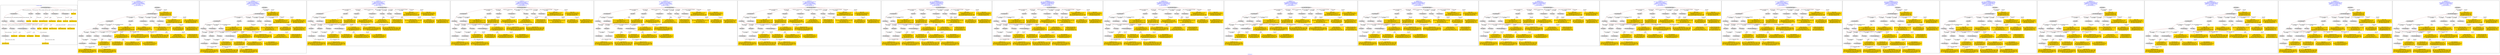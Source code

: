 digraph n0 {
fontcolor="blue"
remincross="true"
label="s02-dma.csv"
subgraph cluster_0 {
label="1-correct model"
n2[style="filled",color="white",fillcolor="lightgray",label="E12_Production1"];
n3[style="filled",color="white",fillcolor="lightgray",label="E21_Person1"];
n4[style="filled",color="white",fillcolor="lightgray",label="E55_Type2"];
n5[style="filled",color="white",fillcolor="lightgray",label="E52_Time-Span3"];
n6[style="filled",color="white",fillcolor="lightgray",label="E69_Death1"];
n7[style="filled",color="white",fillcolor="lightgray",label="E74_Group1"];
n8[style="filled",color="white",fillcolor="lightgray",label="E82_Actor_Appellation1"];
n9[style="filled",color="white",fillcolor="lightgray",label="E67_Birth1"];
n10[shape="plaintext",style="filled",fillcolor="gold",label="Artist URI"];
n11[style="filled",color="white",fillcolor="lightgray",label="E22_Man-Made_Object1"];
n12[style="filled",color="white",fillcolor="lightgray",label="E35_Title1"];
n13[style="filled",color="white",fillcolor="lightgray",label="E30_Right1"];
n14[style="filled",color="white",fillcolor="lightgray",label="E55_Type1"];
n15[style="filled",color="white",fillcolor="lightgray",label="E54_Dimension1"];
n16[style="filled",color="white",fillcolor="lightgray",label="E40_Legal_Body1"];
n17[shape="plaintext",style="filled",fillcolor="gold",label="Object_URI"];
n18[shape="plaintext",style="filled",fillcolor="gold",label="Object Rights"];
n19[shape="plaintext",style="filled",fillcolor="gold",label="Object Title"];
n20[shape="plaintext",style="filled",fillcolor="gold",label="Museum URI"];
n21[shape="plaintext",style="filled",fillcolor="gold",label="Object Link Source"];
n22[style="filled",color="white",fillcolor="lightgray",label="E52_Time-Span1"];
n23[shape="plaintext",style="filled",fillcolor="gold",label="Artist Birth Date"];
n24[style="filled",color="white",fillcolor="lightgray",label="E52_Time-Span2"];
n25[shape="plaintext",style="filled",fillcolor="gold",label="Artist Death Date"];
n26[shape="plaintext",style="filled",fillcolor="gold",label="Object Earliest Date"];
n27[shape="plaintext",style="filled",fillcolor="gold",label="Object Latest Date"];
n28[shape="plaintext",style="filled",fillcolor="gold",label="dimensions"];
n29[shape="plaintext",style="filled",fillcolor="gold",label="Object Work Type URI"];
n30[shape="plaintext",style="filled",fillcolor="gold",label="Object Work Type"];
n31[shape="plaintext",style="filled",fillcolor="gold",label="Medium URI"];
n32[shape="plaintext",style="filled",fillcolor="gold",label="Object Facet Value 1"];
n33[shape="plaintext",style="filled",fillcolor="gold",label="Nationality_URI"];
n34[shape="plaintext",style="filled",fillcolor="gold",label="Artist Nationality"];
n35[shape="plaintext",style="filled",fillcolor="gold",label="Artist Appellation"];
n36[shape="plaintext",style="filled",fillcolor="gold",label="Artist Name"];
}
subgraph cluster_1 {
label="candidate 0\nlink coherence:0.9705882352941176\nnode coherence:0.96875\nconfidence:0.4129346124464805\nmapping score:0.5131931164295286\ncost:33.99811\n-precision:0.68-recall:0.68"
n38[style="filled",color="white",fillcolor="lightgray",label="E12_Production1"];
n39[style="filled",color="white",fillcolor="lightgray",label="E21_Person1"];
n40[style="filled",color="white",fillcolor="lightgray",label="E52_Time-Span2"];
n41[style="filled",color="white",fillcolor="lightgray",label="E55_Type1"];
n42[style="filled",color="white",fillcolor="lightgray",label="E67_Birth1"];
n43[style="filled",color="white",fillcolor="lightgray",label="E69_Death1"];
n44[style="filled",color="white",fillcolor="lightgray",label="E74_Group1"];
n45[style="filled",color="white",fillcolor="lightgray",label="E82_Actor_Appellation1"];
n46[style="filled",color="white",fillcolor="lightgray",label="E22_Man-Made_Object1"];
n47[style="filled",color="white",fillcolor="lightgray",label="E35_Title1"];
n48[style="filled",color="white",fillcolor="lightgray",label="E54_Dimension1"];
n49[style="filled",color="white",fillcolor="lightgray",label="E55_Type2"];
n50[style="filled",color="white",fillcolor="lightgray",label="E8_Acquisition1"];
n51[style="filled",color="white",fillcolor="lightgray",label="E38_Image1"];
n52[style="filled",color="white",fillcolor="lightgray",label="E52_Time-Span1"];
n53[style="filled",color="white",fillcolor="lightgray",label="E52_Time-Span3"];
n54[shape="plaintext",style="filled",fillcolor="gold",label="dimensions\n[E54_Dimension,P3_has_note,0.823]\n[E8_Acquisition,P3_has_note,0.078]\n[E22_Man-Made_Object,P3_has_note,0.068]\n[E55_Type,label,0.031]"];
n55[shape="plaintext",style="filled",fillcolor="gold",label="Object Facet Value 1\n[E29_Design_or_Procedure,P3_has_note,0.334]\n[E55_Type,label,0.275]\n[E57_Material,label,0.26]\n[E12_Production,P3_has_note,0.131]"];
n56[shape="plaintext",style="filled",fillcolor="gold",label="Object Work Type\n[E55_Type,label,0.355]\n[E55_Type,classLink,0.33]\n[E31_Document,classLink,0.175]\n[E33_Linguistic_Object,P3_has_note,0.14]"];
n57[shape="plaintext",style="filled",fillcolor="gold",label="Object Rights\n[E8_Acquisition,P3_has_note,0.534]\n[E30_Right,P3_has_note,0.27]\n[E22_Man-Made_Object,P3_has_note,0.104]\n[E33_Linguistic_Object,P3_has_note,0.093]"];
n58[shape="plaintext",style="filled",fillcolor="gold",label="Object_URI\n[E31_Document,classLink,0.438]\n[E22_Man-Made_Object,classLink,0.407]\n[E38_Image,classLink,0.083]\n[E21_Person,classLink,0.072]"];
n59[shape="plaintext",style="filled",fillcolor="gold",label="Object Link Source\n[E8_Acquisition,P3_has_note,0.531]\n[E38_Image,classLink,0.239]\n[E40_Legal_Body,label,0.115]\n[E30_Right,P3_has_note,0.115]"];
n60[shape="plaintext",style="filled",fillcolor="gold",label="Artist Name\n[E82_Actor_Appellation,label,0.505]\n[E22_Man-Made_Object,classLink,0.175]\n[E22_Man-Made_Object,P3_has_note,0.165]\n[E8_Acquisition,P3_has_note,0.155]"];
n61[shape="plaintext",style="filled",fillcolor="gold",label="Object Earliest Date\n[E52_Time-Span,P82b_end_of_the_end,0.314]\n[E52_Time-Span,P82a_begin_of_the_begin,0.302]\n[E52_Time-Span,P82_at_some_time_within,0.291]\n[E52_Time-Span,label,0.092]"];
n62[shape="plaintext",style="filled",fillcolor="gold",label="Artist Death Date\n[E52_Time-Span,P82b_end_of_the_end,0.455]\n[E52_Time-Span,P82_at_some_time_within,0.354]\n[E52_Time-Span,P82a_begin_of_the_begin,0.112]\n[E52_Time-Span,label,0.08]"];
n63[shape="plaintext",style="filled",fillcolor="gold",label="Object Work Type URI\n[E55_Type,classLink,0.563]\n[E55_Type,label,0.18]\n[E74_Group,classLink,0.142]\n[E57_Material,classLink,0.115]"];
n64[shape="plaintext",style="filled",fillcolor="gold",label="Artist Nationality\n[E74_Group,label,0.503]\n[E74_Group,classLink,0.299]\n[E55_Type,label,0.125]\n[E21_Person,P3_has_note,0.074]"];
n65[shape="plaintext",style="filled",fillcolor="gold",label="Object Latest Date\n[E52_Time-Span,P82b_end_of_the_end,0.33]\n[E52_Time-Span,P82_at_some_time_within,0.298]\n[E52_Time-Span,P82a_begin_of_the_begin,0.286]\n[E52_Time-Span,label,0.087]"];
n66[shape="plaintext",style="filled",fillcolor="gold",label="Artist Birth Date\n[E52_Time-Span,P82a_begin_of_the_begin,0.546]\n[E52_Time-Span,P82_at_some_time_within,0.298]\n[E52_Time-Span,P82b_end_of_the_end,0.102]\n[E33_Linguistic_Object,P3_has_note,0.054]"];
n67[shape="plaintext",style="filled",fillcolor="gold",label="Artist Appellation\n[E21_Person,classLink,0.518]\n[E82_Actor_Appellation,classLink,0.385]\n[E31_Document,classLink,0.076]\n[E39_Actor,classLink,0.022]"];
n68[shape="plaintext",style="filled",fillcolor="gold",label="Object Title\n[E22_Man-Made_Object,P3_has_note,0.298]\n[E35_Title,label,0.256]\n[E73_Information_Object,P3_has_note,0.245]\n[E33_Linguistic_Object,P3_has_note,0.202]"];
n69[shape="plaintext",style="filled",fillcolor="gold",label="Medium URI\n[E55_Type,classLink,0.414]\n[E57_Material,classLink,0.373]\n[E74_Group,classLink,0.184]\n[E55_Type,label,0.028]"];
n70[shape="plaintext",style="filled",fillcolor="gold",label="Nationality_URI\n[E74_Group,classLink,0.673]\n[E55_Type,classLink,0.194]\n[E57_Material,classLink,0.087]\n[E55_Type,label,0.047]"];
n71[shape="plaintext",style="filled",fillcolor="gold",label="Artist URI\n[E21_Person,classLink,0.451]\n[E31_Document,classLink,0.287]\n[E82_Actor_Appellation,classLink,0.145]\n[E39_Actor,classLink,0.117]"];
n72[shape="plaintext",style="filled",fillcolor="gold",label="Museum URI\n[E31_Document,classLink,0.691]\n[E38_Image,classLink,0.114]\n[E21_Person,classLink,0.108]\n[E30_Right,P3_has_note,0.087]"];
}
subgraph cluster_2 {
label="candidate 1\nlink coherence:0.9705882352941176\nnode coherence:0.96875\nconfidence:0.4129346124464805\nmapping score:0.5131931164295286\ncost:132.99811\n-precision:0.68-recall:0.68"
n74[style="filled",color="white",fillcolor="lightgray",label="E12_Production1"];
n75[style="filled",color="white",fillcolor="lightgray",label="E21_Person1"];
n76[style="filled",color="white",fillcolor="lightgray",label="E52_Time-Span2"];
n77[style="filled",color="white",fillcolor="lightgray",label="E55_Type1"];
n78[style="filled",color="white",fillcolor="lightgray",label="E67_Birth1"];
n79[style="filled",color="white",fillcolor="lightgray",label="E69_Death1"];
n80[style="filled",color="white",fillcolor="lightgray",label="E74_Group1"];
n81[style="filled",color="white",fillcolor="lightgray",label="E82_Actor_Appellation1"];
n82[style="filled",color="white",fillcolor="lightgray",label="E22_Man-Made_Object1"];
n83[style="filled",color="white",fillcolor="lightgray",label="E35_Title1"];
n84[style="filled",color="white",fillcolor="lightgray",label="E54_Dimension1"];
n85[style="filled",color="white",fillcolor="lightgray",label="E55_Type2"];
n86[style="filled",color="white",fillcolor="lightgray",label="E8_Acquisition1"];
n87[style="filled",color="white",fillcolor="lightgray",label="E38_Image1"];
n88[style="filled",color="white",fillcolor="lightgray",label="E52_Time-Span1"];
n89[style="filled",color="white",fillcolor="lightgray",label="E52_Time-Span3"];
n90[shape="plaintext",style="filled",fillcolor="gold",label="dimensions\n[E54_Dimension,P3_has_note,0.823]\n[E8_Acquisition,P3_has_note,0.078]\n[E22_Man-Made_Object,P3_has_note,0.068]\n[E55_Type,label,0.031]"];
n91[shape="plaintext",style="filled",fillcolor="gold",label="Object Facet Value 1\n[E29_Design_or_Procedure,P3_has_note,0.334]\n[E55_Type,label,0.275]\n[E57_Material,label,0.26]\n[E12_Production,P3_has_note,0.131]"];
n92[shape="plaintext",style="filled",fillcolor="gold",label="Object Work Type\n[E55_Type,label,0.355]\n[E55_Type,classLink,0.33]\n[E31_Document,classLink,0.175]\n[E33_Linguistic_Object,P3_has_note,0.14]"];
n93[shape="plaintext",style="filled",fillcolor="gold",label="Object Rights\n[E8_Acquisition,P3_has_note,0.534]\n[E30_Right,P3_has_note,0.27]\n[E22_Man-Made_Object,P3_has_note,0.104]\n[E33_Linguistic_Object,P3_has_note,0.093]"];
n94[shape="plaintext",style="filled",fillcolor="gold",label="Object_URI\n[E31_Document,classLink,0.438]\n[E22_Man-Made_Object,classLink,0.407]\n[E38_Image,classLink,0.083]\n[E21_Person,classLink,0.072]"];
n95[shape="plaintext",style="filled",fillcolor="gold",label="Object Link Source\n[E8_Acquisition,P3_has_note,0.531]\n[E38_Image,classLink,0.239]\n[E40_Legal_Body,label,0.115]\n[E30_Right,P3_has_note,0.115]"];
n96[shape="plaintext",style="filled",fillcolor="gold",label="Artist Name\n[E82_Actor_Appellation,label,0.505]\n[E22_Man-Made_Object,classLink,0.175]\n[E22_Man-Made_Object,P3_has_note,0.165]\n[E8_Acquisition,P3_has_note,0.155]"];
n97[shape="plaintext",style="filled",fillcolor="gold",label="Object Earliest Date\n[E52_Time-Span,P82b_end_of_the_end,0.314]\n[E52_Time-Span,P82a_begin_of_the_begin,0.302]\n[E52_Time-Span,P82_at_some_time_within,0.291]\n[E52_Time-Span,label,0.092]"];
n98[shape="plaintext",style="filled",fillcolor="gold",label="Artist Death Date\n[E52_Time-Span,P82b_end_of_the_end,0.455]\n[E52_Time-Span,P82_at_some_time_within,0.354]\n[E52_Time-Span,P82a_begin_of_the_begin,0.112]\n[E52_Time-Span,label,0.08]"];
n99[shape="plaintext",style="filled",fillcolor="gold",label="Object Work Type URI\n[E55_Type,classLink,0.563]\n[E55_Type,label,0.18]\n[E74_Group,classLink,0.142]\n[E57_Material,classLink,0.115]"];
n100[shape="plaintext",style="filled",fillcolor="gold",label="Artist Nationality\n[E74_Group,label,0.503]\n[E74_Group,classLink,0.299]\n[E55_Type,label,0.125]\n[E21_Person,P3_has_note,0.074]"];
n101[shape="plaintext",style="filled",fillcolor="gold",label="Object Latest Date\n[E52_Time-Span,P82b_end_of_the_end,0.33]\n[E52_Time-Span,P82_at_some_time_within,0.298]\n[E52_Time-Span,P82a_begin_of_the_begin,0.286]\n[E52_Time-Span,label,0.087]"];
n102[shape="plaintext",style="filled",fillcolor="gold",label="Artist Appellation\n[E21_Person,classLink,0.518]\n[E82_Actor_Appellation,classLink,0.385]\n[E31_Document,classLink,0.076]\n[E39_Actor,classLink,0.022]"];
n103[shape="plaintext",style="filled",fillcolor="gold",label="Object Title\n[E22_Man-Made_Object,P3_has_note,0.298]\n[E35_Title,label,0.256]\n[E73_Information_Object,P3_has_note,0.245]\n[E33_Linguistic_Object,P3_has_note,0.202]"];
n104[shape="plaintext",style="filled",fillcolor="gold",label="Medium URI\n[E55_Type,classLink,0.414]\n[E57_Material,classLink,0.373]\n[E74_Group,classLink,0.184]\n[E55_Type,label,0.028]"];
n105[shape="plaintext",style="filled",fillcolor="gold",label="Nationality_URI\n[E74_Group,classLink,0.673]\n[E55_Type,classLink,0.194]\n[E57_Material,classLink,0.087]\n[E55_Type,label,0.047]"];
n106[shape="plaintext",style="filled",fillcolor="gold",label="Artist URI\n[E21_Person,classLink,0.451]\n[E31_Document,classLink,0.287]\n[E82_Actor_Appellation,classLink,0.145]\n[E39_Actor,classLink,0.117]"];
n107[shape="plaintext",style="filled",fillcolor="gold",label="Artist Birth Date\n[E52_Time-Span,P82a_begin_of_the_begin,0.546]\n[E52_Time-Span,P82_at_some_time_within,0.298]\n[E52_Time-Span,P82b_end_of_the_end,0.102]\n[E33_Linguistic_Object,P3_has_note,0.054]"];
n108[shape="plaintext",style="filled",fillcolor="gold",label="Museum URI\n[E31_Document,classLink,0.691]\n[E38_Image,classLink,0.114]\n[E21_Person,classLink,0.108]\n[E30_Right,P3_has_note,0.087]"];
}
subgraph cluster_3 {
label="candidate 10\nlink coherence:0.9117647058823529\nnode coherence:0.96875\nconfidence:0.4129346124464805\nmapping score:0.5131931164295286\ncost:33.99833\n-precision:0.71-recall:0.71"
n110[style="filled",color="white",fillcolor="lightgray",label="E12_Production1"];
n111[style="filled",color="white",fillcolor="lightgray",label="E21_Person1"];
n112[style="filled",color="white",fillcolor="lightgray",label="E52_Time-Span2"];
n113[style="filled",color="white",fillcolor="lightgray",label="E67_Birth1"];
n114[style="filled",color="white",fillcolor="lightgray",label="E69_Death1"];
n115[style="filled",color="white",fillcolor="lightgray",label="E74_Group1"];
n116[style="filled",color="white",fillcolor="lightgray",label="E82_Actor_Appellation1"];
n117[style="filled",color="white",fillcolor="lightgray",label="E22_Man-Made_Object1"];
n118[style="filled",color="white",fillcolor="lightgray",label="E35_Title1"];
n119[style="filled",color="white",fillcolor="lightgray",label="E38_Image1"];
n120[style="filled",color="white",fillcolor="lightgray",label="E54_Dimension1"];
n121[style="filled",color="white",fillcolor="lightgray",label="E55_Type1"];
n122[style="filled",color="white",fillcolor="lightgray",label="E55_Type2"];
n123[style="filled",color="white",fillcolor="lightgray",label="E8_Acquisition1"];
n124[style="filled",color="white",fillcolor="lightgray",label="E52_Time-Span1"];
n125[style="filled",color="white",fillcolor="lightgray",label="E52_Time-Span3"];
n126[shape="plaintext",style="filled",fillcolor="gold",label="dimensions\n[E54_Dimension,P3_has_note,0.823]\n[E8_Acquisition,P3_has_note,0.078]\n[E22_Man-Made_Object,P3_has_note,0.068]\n[E55_Type,label,0.031]"];
n127[shape="plaintext",style="filled",fillcolor="gold",label="Object Facet Value 1\n[E29_Design_or_Procedure,P3_has_note,0.334]\n[E55_Type,label,0.275]\n[E57_Material,label,0.26]\n[E12_Production,P3_has_note,0.131]"];
n128[shape="plaintext",style="filled",fillcolor="gold",label="Object Work Type\n[E55_Type,label,0.355]\n[E55_Type,classLink,0.33]\n[E31_Document,classLink,0.175]\n[E33_Linguistic_Object,P3_has_note,0.14]"];
n129[shape="plaintext",style="filled",fillcolor="gold",label="Object Rights\n[E8_Acquisition,P3_has_note,0.534]\n[E30_Right,P3_has_note,0.27]\n[E22_Man-Made_Object,P3_has_note,0.104]\n[E33_Linguistic_Object,P3_has_note,0.093]"];
n130[shape="plaintext",style="filled",fillcolor="gold",label="Object_URI\n[E31_Document,classLink,0.438]\n[E22_Man-Made_Object,classLink,0.407]\n[E38_Image,classLink,0.083]\n[E21_Person,classLink,0.072]"];
n131[shape="plaintext",style="filled",fillcolor="gold",label="Object Link Source\n[E8_Acquisition,P3_has_note,0.531]\n[E38_Image,classLink,0.239]\n[E40_Legal_Body,label,0.115]\n[E30_Right,P3_has_note,0.115]"];
n132[shape="plaintext",style="filled",fillcolor="gold",label="Artist Name\n[E82_Actor_Appellation,label,0.505]\n[E22_Man-Made_Object,classLink,0.175]\n[E22_Man-Made_Object,P3_has_note,0.165]\n[E8_Acquisition,P3_has_note,0.155]"];
n133[shape="plaintext",style="filled",fillcolor="gold",label="Object Earliest Date\n[E52_Time-Span,P82b_end_of_the_end,0.314]\n[E52_Time-Span,P82a_begin_of_the_begin,0.302]\n[E52_Time-Span,P82_at_some_time_within,0.291]\n[E52_Time-Span,label,0.092]"];
n134[shape="plaintext",style="filled",fillcolor="gold",label="Artist Death Date\n[E52_Time-Span,P82b_end_of_the_end,0.455]\n[E52_Time-Span,P82_at_some_time_within,0.354]\n[E52_Time-Span,P82a_begin_of_the_begin,0.112]\n[E52_Time-Span,label,0.08]"];
n135[shape="plaintext",style="filled",fillcolor="gold",label="Object Work Type URI\n[E55_Type,classLink,0.563]\n[E55_Type,label,0.18]\n[E74_Group,classLink,0.142]\n[E57_Material,classLink,0.115]"];
n136[shape="plaintext",style="filled",fillcolor="gold",label="Artist Nationality\n[E74_Group,label,0.503]\n[E74_Group,classLink,0.299]\n[E55_Type,label,0.125]\n[E21_Person,P3_has_note,0.074]"];
n137[shape="plaintext",style="filled",fillcolor="gold",label="Object Latest Date\n[E52_Time-Span,P82b_end_of_the_end,0.33]\n[E52_Time-Span,P82_at_some_time_within,0.298]\n[E52_Time-Span,P82a_begin_of_the_begin,0.286]\n[E52_Time-Span,label,0.087]"];
n138[shape="plaintext",style="filled",fillcolor="gold",label="Artist Birth Date\n[E52_Time-Span,P82a_begin_of_the_begin,0.546]\n[E52_Time-Span,P82_at_some_time_within,0.298]\n[E52_Time-Span,P82b_end_of_the_end,0.102]\n[E33_Linguistic_Object,P3_has_note,0.054]"];
n139[shape="plaintext",style="filled",fillcolor="gold",label="Artist Appellation\n[E21_Person,classLink,0.518]\n[E82_Actor_Appellation,classLink,0.385]\n[E31_Document,classLink,0.076]\n[E39_Actor,classLink,0.022]"];
n140[shape="plaintext",style="filled",fillcolor="gold",label="Object Title\n[E22_Man-Made_Object,P3_has_note,0.298]\n[E35_Title,label,0.256]\n[E73_Information_Object,P3_has_note,0.245]\n[E33_Linguistic_Object,P3_has_note,0.202]"];
n141[shape="plaintext",style="filled",fillcolor="gold",label="Medium URI\n[E55_Type,classLink,0.414]\n[E57_Material,classLink,0.373]\n[E74_Group,classLink,0.184]\n[E55_Type,label,0.028]"];
n142[shape="plaintext",style="filled",fillcolor="gold",label="Nationality_URI\n[E74_Group,classLink,0.673]\n[E55_Type,classLink,0.194]\n[E57_Material,classLink,0.087]\n[E55_Type,label,0.047]"];
n143[shape="plaintext",style="filled",fillcolor="gold",label="Artist URI\n[E21_Person,classLink,0.451]\n[E31_Document,classLink,0.287]\n[E82_Actor_Appellation,classLink,0.145]\n[E39_Actor,classLink,0.117]"];
n144[shape="plaintext",style="filled",fillcolor="gold",label="Museum URI\n[E31_Document,classLink,0.691]\n[E38_Image,classLink,0.114]\n[E21_Person,classLink,0.108]\n[E30_Right,P3_has_note,0.087]"];
}
subgraph cluster_4 {
label="candidate 11\nlink coherence:0.9117647058823529\nnode coherence:0.96875\nconfidence:0.4129346124464805\nmapping score:0.5131931164295286\ncost:33.99835\n-precision:0.68-recall:0.68"
n146[style="filled",color="white",fillcolor="lightgray",label="E12_Production1"];
n147[style="filled",color="white",fillcolor="lightgray",label="E21_Person1"];
n148[style="filled",color="white",fillcolor="lightgray",label="E52_Time-Span2"];
n149[style="filled",color="white",fillcolor="lightgray",label="E67_Birth1"];
n150[style="filled",color="white",fillcolor="lightgray",label="E69_Death1"];
n151[style="filled",color="white",fillcolor="lightgray",label="E74_Group1"];
n152[style="filled",color="white",fillcolor="lightgray",label="E82_Actor_Appellation1"];
n153[style="filled",color="white",fillcolor="lightgray",label="E22_Man-Made_Object1"];
n154[style="filled",color="white",fillcolor="lightgray",label="E35_Title1"];
n155[style="filled",color="white",fillcolor="lightgray",label="E38_Image1"];
n156[style="filled",color="white",fillcolor="lightgray",label="E54_Dimension1"];
n157[style="filled",color="white",fillcolor="lightgray",label="E55_Type1"];
n158[style="filled",color="white",fillcolor="lightgray",label="E55_Type2"];
n159[style="filled",color="white",fillcolor="lightgray",label="E8_Acquisition1"];
n160[style="filled",color="white",fillcolor="lightgray",label="E52_Time-Span1"];
n161[style="filled",color="white",fillcolor="lightgray",label="E52_Time-Span3"];
n162[shape="plaintext",style="filled",fillcolor="gold",label="dimensions\n[E54_Dimension,P3_has_note,0.823]\n[E8_Acquisition,P3_has_note,0.078]\n[E22_Man-Made_Object,P3_has_note,0.068]\n[E55_Type,label,0.031]"];
n163[shape="plaintext",style="filled",fillcolor="gold",label="Object Facet Value 1\n[E29_Design_or_Procedure,P3_has_note,0.334]\n[E55_Type,label,0.275]\n[E57_Material,label,0.26]\n[E12_Production,P3_has_note,0.131]"];
n164[shape="plaintext",style="filled",fillcolor="gold",label="Object Work Type\n[E55_Type,label,0.355]\n[E55_Type,classLink,0.33]\n[E31_Document,classLink,0.175]\n[E33_Linguistic_Object,P3_has_note,0.14]"];
n165[shape="plaintext",style="filled",fillcolor="gold",label="Object Rights\n[E8_Acquisition,P3_has_note,0.534]\n[E30_Right,P3_has_note,0.27]\n[E22_Man-Made_Object,P3_has_note,0.104]\n[E33_Linguistic_Object,P3_has_note,0.093]"];
n166[shape="plaintext",style="filled",fillcolor="gold",label="Object_URI\n[E31_Document,classLink,0.438]\n[E22_Man-Made_Object,classLink,0.407]\n[E38_Image,classLink,0.083]\n[E21_Person,classLink,0.072]"];
n167[shape="plaintext",style="filled",fillcolor="gold",label="Object Link Source\n[E8_Acquisition,P3_has_note,0.531]\n[E38_Image,classLink,0.239]\n[E40_Legal_Body,label,0.115]\n[E30_Right,P3_has_note,0.115]"];
n168[shape="plaintext",style="filled",fillcolor="gold",label="Artist Name\n[E82_Actor_Appellation,label,0.505]\n[E22_Man-Made_Object,classLink,0.175]\n[E22_Man-Made_Object,P3_has_note,0.165]\n[E8_Acquisition,P3_has_note,0.155]"];
n169[shape="plaintext",style="filled",fillcolor="gold",label="Object Earliest Date\n[E52_Time-Span,P82b_end_of_the_end,0.314]\n[E52_Time-Span,P82a_begin_of_the_begin,0.302]\n[E52_Time-Span,P82_at_some_time_within,0.291]\n[E52_Time-Span,label,0.092]"];
n170[shape="plaintext",style="filled",fillcolor="gold",label="Artist Death Date\n[E52_Time-Span,P82b_end_of_the_end,0.455]\n[E52_Time-Span,P82_at_some_time_within,0.354]\n[E52_Time-Span,P82a_begin_of_the_begin,0.112]\n[E52_Time-Span,label,0.08]"];
n171[shape="plaintext",style="filled",fillcolor="gold",label="Object Work Type URI\n[E55_Type,classLink,0.563]\n[E55_Type,label,0.18]\n[E74_Group,classLink,0.142]\n[E57_Material,classLink,0.115]"];
n172[shape="plaintext",style="filled",fillcolor="gold",label="Artist Nationality\n[E74_Group,label,0.503]\n[E74_Group,classLink,0.299]\n[E55_Type,label,0.125]\n[E21_Person,P3_has_note,0.074]"];
n173[shape="plaintext",style="filled",fillcolor="gold",label="Object Latest Date\n[E52_Time-Span,P82b_end_of_the_end,0.33]\n[E52_Time-Span,P82_at_some_time_within,0.298]\n[E52_Time-Span,P82a_begin_of_the_begin,0.286]\n[E52_Time-Span,label,0.087]"];
n174[shape="plaintext",style="filled",fillcolor="gold",label="Artist Birth Date\n[E52_Time-Span,P82a_begin_of_the_begin,0.546]\n[E52_Time-Span,P82_at_some_time_within,0.298]\n[E52_Time-Span,P82b_end_of_the_end,0.102]\n[E33_Linguistic_Object,P3_has_note,0.054]"];
n175[shape="plaintext",style="filled",fillcolor="gold",label="Artist Appellation\n[E21_Person,classLink,0.518]\n[E82_Actor_Appellation,classLink,0.385]\n[E31_Document,classLink,0.076]\n[E39_Actor,classLink,0.022]"];
n176[shape="plaintext",style="filled",fillcolor="gold",label="Object Title\n[E22_Man-Made_Object,P3_has_note,0.298]\n[E35_Title,label,0.256]\n[E73_Information_Object,P3_has_note,0.245]\n[E33_Linguistic_Object,P3_has_note,0.202]"];
n177[shape="plaintext",style="filled",fillcolor="gold",label="Medium URI\n[E55_Type,classLink,0.414]\n[E57_Material,classLink,0.373]\n[E74_Group,classLink,0.184]\n[E55_Type,label,0.028]"];
n178[shape="plaintext",style="filled",fillcolor="gold",label="Nationality_URI\n[E74_Group,classLink,0.673]\n[E55_Type,classLink,0.194]\n[E57_Material,classLink,0.087]\n[E55_Type,label,0.047]"];
n179[shape="plaintext",style="filled",fillcolor="gold",label="Artist URI\n[E21_Person,classLink,0.451]\n[E31_Document,classLink,0.287]\n[E82_Actor_Appellation,classLink,0.145]\n[E39_Actor,classLink,0.117]"];
n180[shape="plaintext",style="filled",fillcolor="gold",label="Museum URI\n[E31_Document,classLink,0.691]\n[E38_Image,classLink,0.114]\n[E21_Person,classLink,0.108]\n[E30_Right,P3_has_note,0.087]"];
}
subgraph cluster_5 {
label="candidate 12\nlink coherence:0.9117647058823529\nnode coherence:0.96875\nconfidence:0.4129346124464805\nmapping score:0.5131931164295286\ncost:132.99833\n-precision:0.71-recall:0.71"
n182[style="filled",color="white",fillcolor="lightgray",label="E12_Production1"];
n183[style="filled",color="white",fillcolor="lightgray",label="E21_Person1"];
n184[style="filled",color="white",fillcolor="lightgray",label="E52_Time-Span2"];
n185[style="filled",color="white",fillcolor="lightgray",label="E67_Birth1"];
n186[style="filled",color="white",fillcolor="lightgray",label="E69_Death1"];
n187[style="filled",color="white",fillcolor="lightgray",label="E74_Group1"];
n188[style="filled",color="white",fillcolor="lightgray",label="E82_Actor_Appellation1"];
n189[style="filled",color="white",fillcolor="lightgray",label="E22_Man-Made_Object1"];
n190[style="filled",color="white",fillcolor="lightgray",label="E35_Title1"];
n191[style="filled",color="white",fillcolor="lightgray",label="E38_Image1"];
n192[style="filled",color="white",fillcolor="lightgray",label="E54_Dimension1"];
n193[style="filled",color="white",fillcolor="lightgray",label="E55_Type1"];
n194[style="filled",color="white",fillcolor="lightgray",label="E55_Type2"];
n195[style="filled",color="white",fillcolor="lightgray",label="E8_Acquisition1"];
n196[style="filled",color="white",fillcolor="lightgray",label="E52_Time-Span1"];
n197[style="filled",color="white",fillcolor="lightgray",label="E52_Time-Span3"];
n198[shape="plaintext",style="filled",fillcolor="gold",label="dimensions\n[E54_Dimension,P3_has_note,0.823]\n[E8_Acquisition,P3_has_note,0.078]\n[E22_Man-Made_Object,P3_has_note,0.068]\n[E55_Type,label,0.031]"];
n199[shape="plaintext",style="filled",fillcolor="gold",label="Object Facet Value 1\n[E29_Design_or_Procedure,P3_has_note,0.334]\n[E55_Type,label,0.275]\n[E57_Material,label,0.26]\n[E12_Production,P3_has_note,0.131]"];
n200[shape="plaintext",style="filled",fillcolor="gold",label="Object Work Type\n[E55_Type,label,0.355]\n[E55_Type,classLink,0.33]\n[E31_Document,classLink,0.175]\n[E33_Linguistic_Object,P3_has_note,0.14]"];
n201[shape="plaintext",style="filled",fillcolor="gold",label="Object Rights\n[E8_Acquisition,P3_has_note,0.534]\n[E30_Right,P3_has_note,0.27]\n[E22_Man-Made_Object,P3_has_note,0.104]\n[E33_Linguistic_Object,P3_has_note,0.093]"];
n202[shape="plaintext",style="filled",fillcolor="gold",label="Object_URI\n[E31_Document,classLink,0.438]\n[E22_Man-Made_Object,classLink,0.407]\n[E38_Image,classLink,0.083]\n[E21_Person,classLink,0.072]"];
n203[shape="plaintext",style="filled",fillcolor="gold",label="Object Link Source\n[E8_Acquisition,P3_has_note,0.531]\n[E38_Image,classLink,0.239]\n[E40_Legal_Body,label,0.115]\n[E30_Right,P3_has_note,0.115]"];
n204[shape="plaintext",style="filled",fillcolor="gold",label="Artist Name\n[E82_Actor_Appellation,label,0.505]\n[E22_Man-Made_Object,classLink,0.175]\n[E22_Man-Made_Object,P3_has_note,0.165]\n[E8_Acquisition,P3_has_note,0.155]"];
n205[shape="plaintext",style="filled",fillcolor="gold",label="Object Earliest Date\n[E52_Time-Span,P82b_end_of_the_end,0.314]\n[E52_Time-Span,P82a_begin_of_the_begin,0.302]\n[E52_Time-Span,P82_at_some_time_within,0.291]\n[E52_Time-Span,label,0.092]"];
n206[shape="plaintext",style="filled",fillcolor="gold",label="Artist Death Date\n[E52_Time-Span,P82b_end_of_the_end,0.455]\n[E52_Time-Span,P82_at_some_time_within,0.354]\n[E52_Time-Span,P82a_begin_of_the_begin,0.112]\n[E52_Time-Span,label,0.08]"];
n207[shape="plaintext",style="filled",fillcolor="gold",label="Object Work Type URI\n[E55_Type,classLink,0.563]\n[E55_Type,label,0.18]\n[E74_Group,classLink,0.142]\n[E57_Material,classLink,0.115]"];
n208[shape="plaintext",style="filled",fillcolor="gold",label="Artist Nationality\n[E74_Group,label,0.503]\n[E74_Group,classLink,0.299]\n[E55_Type,label,0.125]\n[E21_Person,P3_has_note,0.074]"];
n209[shape="plaintext",style="filled",fillcolor="gold",label="Object Latest Date\n[E52_Time-Span,P82b_end_of_the_end,0.33]\n[E52_Time-Span,P82_at_some_time_within,0.298]\n[E52_Time-Span,P82a_begin_of_the_begin,0.286]\n[E52_Time-Span,label,0.087]"];
n210[shape="plaintext",style="filled",fillcolor="gold",label="Artist Appellation\n[E21_Person,classLink,0.518]\n[E82_Actor_Appellation,classLink,0.385]\n[E31_Document,classLink,0.076]\n[E39_Actor,classLink,0.022]"];
n211[shape="plaintext",style="filled",fillcolor="gold",label="Object Title\n[E22_Man-Made_Object,P3_has_note,0.298]\n[E35_Title,label,0.256]\n[E73_Information_Object,P3_has_note,0.245]\n[E33_Linguistic_Object,P3_has_note,0.202]"];
n212[shape="plaintext",style="filled",fillcolor="gold",label="Medium URI\n[E55_Type,classLink,0.414]\n[E57_Material,classLink,0.373]\n[E74_Group,classLink,0.184]\n[E55_Type,label,0.028]"];
n213[shape="plaintext",style="filled",fillcolor="gold",label="Nationality_URI\n[E74_Group,classLink,0.673]\n[E55_Type,classLink,0.194]\n[E57_Material,classLink,0.087]\n[E55_Type,label,0.047]"];
n214[shape="plaintext",style="filled",fillcolor="gold",label="Artist URI\n[E21_Person,classLink,0.451]\n[E31_Document,classLink,0.287]\n[E82_Actor_Appellation,classLink,0.145]\n[E39_Actor,classLink,0.117]"];
n215[shape="plaintext",style="filled",fillcolor="gold",label="Artist Birth Date\n[E52_Time-Span,P82a_begin_of_the_begin,0.546]\n[E52_Time-Span,P82_at_some_time_within,0.298]\n[E52_Time-Span,P82b_end_of_the_end,0.102]\n[E33_Linguistic_Object,P3_has_note,0.054]"];
n216[shape="plaintext",style="filled",fillcolor="gold",label="Museum URI\n[E31_Document,classLink,0.691]\n[E38_Image,classLink,0.114]\n[E21_Person,classLink,0.108]\n[E30_Right,P3_has_note,0.087]"];
}
subgraph cluster_6 {
label="candidate 13\nlink coherence:0.9117647058823529\nnode coherence:0.96875\nconfidence:0.4129346124464805\nmapping score:0.5131931164295286\ncost:132.99835\n-precision:0.68-recall:0.68"
n218[style="filled",color="white",fillcolor="lightgray",label="E12_Production1"];
n219[style="filled",color="white",fillcolor="lightgray",label="E21_Person1"];
n220[style="filled",color="white",fillcolor="lightgray",label="E52_Time-Span2"];
n221[style="filled",color="white",fillcolor="lightgray",label="E67_Birth1"];
n222[style="filled",color="white",fillcolor="lightgray",label="E69_Death1"];
n223[style="filled",color="white",fillcolor="lightgray",label="E74_Group1"];
n224[style="filled",color="white",fillcolor="lightgray",label="E82_Actor_Appellation1"];
n225[style="filled",color="white",fillcolor="lightgray",label="E22_Man-Made_Object1"];
n226[style="filled",color="white",fillcolor="lightgray",label="E35_Title1"];
n227[style="filled",color="white",fillcolor="lightgray",label="E38_Image1"];
n228[style="filled",color="white",fillcolor="lightgray",label="E54_Dimension1"];
n229[style="filled",color="white",fillcolor="lightgray",label="E55_Type1"];
n230[style="filled",color="white",fillcolor="lightgray",label="E55_Type2"];
n231[style="filled",color="white",fillcolor="lightgray",label="E8_Acquisition1"];
n232[style="filled",color="white",fillcolor="lightgray",label="E52_Time-Span1"];
n233[style="filled",color="white",fillcolor="lightgray",label="E52_Time-Span3"];
n234[shape="plaintext",style="filled",fillcolor="gold",label="dimensions\n[E54_Dimension,P3_has_note,0.823]\n[E8_Acquisition,P3_has_note,0.078]\n[E22_Man-Made_Object,P3_has_note,0.068]\n[E55_Type,label,0.031]"];
n235[shape="plaintext",style="filled",fillcolor="gold",label="Object Facet Value 1\n[E29_Design_or_Procedure,P3_has_note,0.334]\n[E55_Type,label,0.275]\n[E57_Material,label,0.26]\n[E12_Production,P3_has_note,0.131]"];
n236[shape="plaintext",style="filled",fillcolor="gold",label="Object Work Type\n[E55_Type,label,0.355]\n[E55_Type,classLink,0.33]\n[E31_Document,classLink,0.175]\n[E33_Linguistic_Object,P3_has_note,0.14]"];
n237[shape="plaintext",style="filled",fillcolor="gold",label="Object Rights\n[E8_Acquisition,P3_has_note,0.534]\n[E30_Right,P3_has_note,0.27]\n[E22_Man-Made_Object,P3_has_note,0.104]\n[E33_Linguistic_Object,P3_has_note,0.093]"];
n238[shape="plaintext",style="filled",fillcolor="gold",label="Object_URI\n[E31_Document,classLink,0.438]\n[E22_Man-Made_Object,classLink,0.407]\n[E38_Image,classLink,0.083]\n[E21_Person,classLink,0.072]"];
n239[shape="plaintext",style="filled",fillcolor="gold",label="Object Link Source\n[E8_Acquisition,P3_has_note,0.531]\n[E38_Image,classLink,0.239]\n[E40_Legal_Body,label,0.115]\n[E30_Right,P3_has_note,0.115]"];
n240[shape="plaintext",style="filled",fillcolor="gold",label="Artist Name\n[E82_Actor_Appellation,label,0.505]\n[E22_Man-Made_Object,classLink,0.175]\n[E22_Man-Made_Object,P3_has_note,0.165]\n[E8_Acquisition,P3_has_note,0.155]"];
n241[shape="plaintext",style="filled",fillcolor="gold",label="Object Earliest Date\n[E52_Time-Span,P82b_end_of_the_end,0.314]\n[E52_Time-Span,P82a_begin_of_the_begin,0.302]\n[E52_Time-Span,P82_at_some_time_within,0.291]\n[E52_Time-Span,label,0.092]"];
n242[shape="plaintext",style="filled",fillcolor="gold",label="Artist Death Date\n[E52_Time-Span,P82b_end_of_the_end,0.455]\n[E52_Time-Span,P82_at_some_time_within,0.354]\n[E52_Time-Span,P82a_begin_of_the_begin,0.112]\n[E52_Time-Span,label,0.08]"];
n243[shape="plaintext",style="filled",fillcolor="gold",label="Object Work Type URI\n[E55_Type,classLink,0.563]\n[E55_Type,label,0.18]\n[E74_Group,classLink,0.142]\n[E57_Material,classLink,0.115]"];
n244[shape="plaintext",style="filled",fillcolor="gold",label="Artist Nationality\n[E74_Group,label,0.503]\n[E74_Group,classLink,0.299]\n[E55_Type,label,0.125]\n[E21_Person,P3_has_note,0.074]"];
n245[shape="plaintext",style="filled",fillcolor="gold",label="Object Latest Date\n[E52_Time-Span,P82b_end_of_the_end,0.33]\n[E52_Time-Span,P82_at_some_time_within,0.298]\n[E52_Time-Span,P82a_begin_of_the_begin,0.286]\n[E52_Time-Span,label,0.087]"];
n246[shape="plaintext",style="filled",fillcolor="gold",label="Artist Appellation\n[E21_Person,classLink,0.518]\n[E82_Actor_Appellation,classLink,0.385]\n[E31_Document,classLink,0.076]\n[E39_Actor,classLink,0.022]"];
n247[shape="plaintext",style="filled",fillcolor="gold",label="Object Title\n[E22_Man-Made_Object,P3_has_note,0.298]\n[E35_Title,label,0.256]\n[E73_Information_Object,P3_has_note,0.245]\n[E33_Linguistic_Object,P3_has_note,0.202]"];
n248[shape="plaintext",style="filled",fillcolor="gold",label="Medium URI\n[E55_Type,classLink,0.414]\n[E57_Material,classLink,0.373]\n[E74_Group,classLink,0.184]\n[E55_Type,label,0.028]"];
n249[shape="plaintext",style="filled",fillcolor="gold",label="Nationality_URI\n[E74_Group,classLink,0.673]\n[E55_Type,classLink,0.194]\n[E57_Material,classLink,0.087]\n[E55_Type,label,0.047]"];
n250[shape="plaintext",style="filled",fillcolor="gold",label="Artist URI\n[E21_Person,classLink,0.451]\n[E31_Document,classLink,0.287]\n[E82_Actor_Appellation,classLink,0.145]\n[E39_Actor,classLink,0.117]"];
n251[shape="plaintext",style="filled",fillcolor="gold",label="Artist Birth Date\n[E52_Time-Span,P82a_begin_of_the_begin,0.546]\n[E52_Time-Span,P82_at_some_time_within,0.298]\n[E52_Time-Span,P82b_end_of_the_end,0.102]\n[E33_Linguistic_Object,P3_has_note,0.054]"];
n252[shape="plaintext",style="filled",fillcolor="gold",label="Museum URI\n[E31_Document,classLink,0.691]\n[E38_Image,classLink,0.114]\n[E21_Person,classLink,0.108]\n[E30_Right,P3_has_note,0.087]"];
}
subgraph cluster_7 {
label="candidate 14\nlink coherence:0.9090909090909091\nnode coherence:0.9354838709677419\nconfidence:0.4182453114074732\nmapping score:0.5126465695636682\ncost:230.99838\n-precision:0.64-recall:0.62"
n254[style="filled",color="white",fillcolor="lightgray",label="E12_Production1"];
n255[style="filled",color="white",fillcolor="lightgray",label="E21_Person1"];
n256[style="filled",color="white",fillcolor="lightgray",label="E55_Type1"];
n257[style="filled",color="white",fillcolor="lightgray",label="E67_Birth1"];
n258[style="filled",color="white",fillcolor="lightgray",label="E69_Death1"];
n259[style="filled",color="white",fillcolor="lightgray",label="E74_Group1"];
n260[style="filled",color="white",fillcolor="lightgray",label="E82_Actor_Appellation1"];
n261[style="filled",color="white",fillcolor="lightgray",label="E22_Man-Made_Object1"];
n262[style="filled",color="white",fillcolor="lightgray",label="E35_Title1"];
n263[style="filled",color="white",fillcolor="lightgray",label="E38_Image1"];
n264[style="filled",color="white",fillcolor="lightgray",label="E54_Dimension1"];
n265[style="filled",color="white",fillcolor="lightgray",label="E55_Type2"];
n266[style="filled",color="white",fillcolor="lightgray",label="E8_Acquisition1"];
n267[style="filled",color="white",fillcolor="lightgray",label="E52_Time-Span1"];
n268[style="filled",color="white",fillcolor="lightgray",label="E52_Time-Span3"];
n269[shape="plaintext",style="filled",fillcolor="gold",label="dimensions\n[E54_Dimension,P3_has_note,0.823]\n[E8_Acquisition,P3_has_note,0.078]\n[E22_Man-Made_Object,P3_has_note,0.068]\n[E55_Type,label,0.031]"];
n270[shape="plaintext",style="filled",fillcolor="gold",label="Object Facet Value 1\n[E29_Design_or_Procedure,P3_has_note,0.334]\n[E55_Type,label,0.275]\n[E57_Material,label,0.26]\n[E12_Production,P3_has_note,0.131]"];
n271[shape="plaintext",style="filled",fillcolor="gold",label="Object Work Type\n[E55_Type,label,0.355]\n[E55_Type,classLink,0.33]\n[E31_Document,classLink,0.175]\n[E33_Linguistic_Object,P3_has_note,0.14]"];
n272[shape="plaintext",style="filled",fillcolor="gold",label="Object Rights\n[E8_Acquisition,P3_has_note,0.534]\n[E30_Right,P3_has_note,0.27]\n[E22_Man-Made_Object,P3_has_note,0.104]\n[E33_Linguistic_Object,P3_has_note,0.093]"];
n273[shape="plaintext",style="filled",fillcolor="gold",label="Object_URI\n[E31_Document,classLink,0.438]\n[E22_Man-Made_Object,classLink,0.407]\n[E38_Image,classLink,0.083]\n[E21_Person,classLink,0.072]"];
n274[shape="plaintext",style="filled",fillcolor="gold",label="Object Link Source\n[E8_Acquisition,P3_has_note,0.531]\n[E38_Image,classLink,0.239]\n[E40_Legal_Body,label,0.115]\n[E30_Right,P3_has_note,0.115]"];
n275[shape="plaintext",style="filled",fillcolor="gold",label="Artist Name\n[E82_Actor_Appellation,label,0.505]\n[E22_Man-Made_Object,classLink,0.175]\n[E22_Man-Made_Object,P3_has_note,0.165]\n[E8_Acquisition,P3_has_note,0.155]"];
n276[shape="plaintext",style="filled",fillcolor="gold",label="Object Earliest Date\n[E52_Time-Span,P82b_end_of_the_end,0.314]\n[E52_Time-Span,P82a_begin_of_the_begin,0.302]\n[E52_Time-Span,P82_at_some_time_within,0.291]\n[E52_Time-Span,label,0.092]"];
n277[shape="plaintext",style="filled",fillcolor="gold",label="Object Work Type URI\n[E55_Type,classLink,0.563]\n[E55_Type,label,0.18]\n[E74_Group,classLink,0.142]\n[E57_Material,classLink,0.115]"];
n278[shape="plaintext",style="filled",fillcolor="gold",label="Artist Nationality\n[E74_Group,label,0.503]\n[E74_Group,classLink,0.299]\n[E55_Type,label,0.125]\n[E21_Person,P3_has_note,0.074]"];
n279[shape="plaintext",style="filled",fillcolor="gold",label="Object Latest Date\n[E52_Time-Span,P82b_end_of_the_end,0.33]\n[E52_Time-Span,P82_at_some_time_within,0.298]\n[E52_Time-Span,P82a_begin_of_the_begin,0.286]\n[E52_Time-Span,label,0.087]"];
n280[shape="plaintext",style="filled",fillcolor="gold",label="Artist Appellation\n[E21_Person,classLink,0.518]\n[E82_Actor_Appellation,classLink,0.385]\n[E31_Document,classLink,0.076]\n[E39_Actor,classLink,0.022]"];
n281[shape="plaintext",style="filled",fillcolor="gold",label="Object Title\n[E22_Man-Made_Object,P3_has_note,0.298]\n[E35_Title,label,0.256]\n[E73_Information_Object,P3_has_note,0.245]\n[E33_Linguistic_Object,P3_has_note,0.202]"];
n282[shape="plaintext",style="filled",fillcolor="gold",label="Artist Death Date\n[E52_Time-Span,P82b_end_of_the_end,0.455]\n[E52_Time-Span,P82_at_some_time_within,0.354]\n[E52_Time-Span,P82a_begin_of_the_begin,0.112]\n[E52_Time-Span,label,0.08]"];
n283[shape="plaintext",style="filled",fillcolor="gold",label="Medium URI\n[E55_Type,classLink,0.414]\n[E57_Material,classLink,0.373]\n[E74_Group,classLink,0.184]\n[E55_Type,label,0.028]"];
n284[shape="plaintext",style="filled",fillcolor="gold",label="Nationality_URI\n[E74_Group,classLink,0.673]\n[E55_Type,classLink,0.194]\n[E57_Material,classLink,0.087]\n[E55_Type,label,0.047]"];
n285[shape="plaintext",style="filled",fillcolor="gold",label="Artist URI\n[E21_Person,classLink,0.451]\n[E31_Document,classLink,0.287]\n[E82_Actor_Appellation,classLink,0.145]\n[E39_Actor,classLink,0.117]"];
n286[shape="plaintext",style="filled",fillcolor="gold",label="Artist Birth Date\n[E52_Time-Span,P82a_begin_of_the_begin,0.546]\n[E52_Time-Span,P82_at_some_time_within,0.298]\n[E52_Time-Span,P82b_end_of_the_end,0.102]\n[E33_Linguistic_Object,P3_has_note,0.054]"];
n287[shape="plaintext",style="filled",fillcolor="gold",label="Museum URI\n[E31_Document,classLink,0.691]\n[E38_Image,classLink,0.114]\n[E21_Person,classLink,0.108]\n[E30_Right,P3_has_note,0.087]"];
}
subgraph cluster_8 {
label="candidate 15\nlink coherence:0.9090909090909091\nnode coherence:0.9354838709677419\nconfidence:0.41465490671267374\nmapping score:0.511449767998735\ncost:230.99838\n-precision:0.64-recall:0.62"
n289[style="filled",color="white",fillcolor="lightgray",label="E12_Production1"];
n290[style="filled",color="white",fillcolor="lightgray",label="E21_Person1"];
n291[style="filled",color="white",fillcolor="lightgray",label="E55_Type1"];
n292[style="filled",color="white",fillcolor="lightgray",label="E67_Birth1"];
n293[style="filled",color="white",fillcolor="lightgray",label="E69_Death1"];
n294[style="filled",color="white",fillcolor="lightgray",label="E74_Group1"];
n295[style="filled",color="white",fillcolor="lightgray",label="E82_Actor_Appellation1"];
n296[style="filled",color="white",fillcolor="lightgray",label="E22_Man-Made_Object1"];
n297[style="filled",color="white",fillcolor="lightgray",label="E35_Title1"];
n298[style="filled",color="white",fillcolor="lightgray",label="E38_Image1"];
n299[style="filled",color="white",fillcolor="lightgray",label="E54_Dimension1"];
n300[style="filled",color="white",fillcolor="lightgray",label="E55_Type2"];
n301[style="filled",color="white",fillcolor="lightgray",label="E8_Acquisition1"];
n302[style="filled",color="white",fillcolor="lightgray",label="E52_Time-Span1"];
n303[style="filled",color="white",fillcolor="lightgray",label="E52_Time-Span3"];
n304[shape="plaintext",style="filled",fillcolor="gold",label="dimensions\n[E54_Dimension,P3_has_note,0.823]\n[E8_Acquisition,P3_has_note,0.078]\n[E22_Man-Made_Object,P3_has_note,0.068]\n[E55_Type,label,0.031]"];
n305[shape="plaintext",style="filled",fillcolor="gold",label="Object Facet Value 1\n[E29_Design_or_Procedure,P3_has_note,0.334]\n[E55_Type,label,0.275]\n[E57_Material,label,0.26]\n[E12_Production,P3_has_note,0.131]"];
n306[shape="plaintext",style="filled",fillcolor="gold",label="Object Work Type\n[E55_Type,label,0.355]\n[E55_Type,classLink,0.33]\n[E31_Document,classLink,0.175]\n[E33_Linguistic_Object,P3_has_note,0.14]"];
n307[shape="plaintext",style="filled",fillcolor="gold",label="Object Rights\n[E8_Acquisition,P3_has_note,0.534]\n[E30_Right,P3_has_note,0.27]\n[E22_Man-Made_Object,P3_has_note,0.104]\n[E33_Linguistic_Object,P3_has_note,0.093]"];
n308[shape="plaintext",style="filled",fillcolor="gold",label="Object_URI\n[E31_Document,classLink,0.438]\n[E22_Man-Made_Object,classLink,0.407]\n[E38_Image,classLink,0.083]\n[E21_Person,classLink,0.072]"];
n309[shape="plaintext",style="filled",fillcolor="gold",label="Object Link Source\n[E8_Acquisition,P3_has_note,0.531]\n[E38_Image,classLink,0.239]\n[E40_Legal_Body,label,0.115]\n[E30_Right,P3_has_note,0.115]"];
n310[shape="plaintext",style="filled",fillcolor="gold",label="Artist Name\n[E82_Actor_Appellation,label,0.505]\n[E22_Man-Made_Object,classLink,0.175]\n[E22_Man-Made_Object,P3_has_note,0.165]\n[E8_Acquisition,P3_has_note,0.155]"];
n311[shape="plaintext",style="filled",fillcolor="gold",label="Artist Death Date\n[E52_Time-Span,P82b_end_of_the_end,0.455]\n[E52_Time-Span,P82_at_some_time_within,0.354]\n[E52_Time-Span,P82a_begin_of_the_begin,0.112]\n[E52_Time-Span,label,0.08]"];
n312[shape="plaintext",style="filled",fillcolor="gold",label="Object Work Type URI\n[E55_Type,classLink,0.563]\n[E55_Type,label,0.18]\n[E74_Group,classLink,0.142]\n[E57_Material,classLink,0.115]"];
n313[shape="plaintext",style="filled",fillcolor="gold",label="Artist Nationality\n[E74_Group,label,0.503]\n[E74_Group,classLink,0.299]\n[E55_Type,label,0.125]\n[E21_Person,P3_has_note,0.074]"];
n314[shape="plaintext",style="filled",fillcolor="gold",label="Object Earliest Date\n[E52_Time-Span,P82b_end_of_the_end,0.314]\n[E52_Time-Span,P82a_begin_of_the_begin,0.302]\n[E52_Time-Span,P82_at_some_time_within,0.291]\n[E52_Time-Span,label,0.092]"];
n315[shape="plaintext",style="filled",fillcolor="gold",label="Artist Appellation\n[E21_Person,classLink,0.518]\n[E82_Actor_Appellation,classLink,0.385]\n[E31_Document,classLink,0.076]\n[E39_Actor,classLink,0.022]"];
n316[shape="plaintext",style="filled",fillcolor="gold",label="Object Title\n[E22_Man-Made_Object,P3_has_note,0.298]\n[E35_Title,label,0.256]\n[E73_Information_Object,P3_has_note,0.245]\n[E33_Linguistic_Object,P3_has_note,0.202]"];
n317[shape="plaintext",style="filled",fillcolor="gold",label="Object Latest Date\n[E52_Time-Span,P82b_end_of_the_end,0.33]\n[E52_Time-Span,P82_at_some_time_within,0.298]\n[E52_Time-Span,P82a_begin_of_the_begin,0.286]\n[E52_Time-Span,label,0.087]"];
n318[shape="plaintext",style="filled",fillcolor="gold",label="Medium URI\n[E55_Type,classLink,0.414]\n[E57_Material,classLink,0.373]\n[E74_Group,classLink,0.184]\n[E55_Type,label,0.028]"];
n319[shape="plaintext",style="filled",fillcolor="gold",label="Nationality_URI\n[E74_Group,classLink,0.673]\n[E55_Type,classLink,0.194]\n[E57_Material,classLink,0.087]\n[E55_Type,label,0.047]"];
n320[shape="plaintext",style="filled",fillcolor="gold",label="Artist URI\n[E21_Person,classLink,0.451]\n[E31_Document,classLink,0.287]\n[E82_Actor_Appellation,classLink,0.145]\n[E39_Actor,classLink,0.117]"];
n321[shape="plaintext",style="filled",fillcolor="gold",label="Artist Birth Date\n[E52_Time-Span,P82a_begin_of_the_begin,0.546]\n[E52_Time-Span,P82_at_some_time_within,0.298]\n[E52_Time-Span,P82b_end_of_the_end,0.102]\n[E33_Linguistic_Object,P3_has_note,0.054]"];
n322[shape="plaintext",style="filled",fillcolor="gold",label="Museum URI\n[E31_Document,classLink,0.691]\n[E38_Image,classLink,0.114]\n[E21_Person,classLink,0.108]\n[E30_Right,P3_has_note,0.087]"];
}
subgraph cluster_9 {
label="candidate 16\nlink coherence:0.90625\nnode coherence:0.9354838709677419\nconfidence:0.4182453114074732\nmapping score:0.5126465695636682\ncost:229.99845\n-precision:0.66-recall:0.62"
n324[style="filled",color="white",fillcolor="lightgray",label="E12_Production1"];
n325[style="filled",color="white",fillcolor="lightgray",label="E21_Person1"];
n326[style="filled",color="white",fillcolor="lightgray",label="E52_Time-Span2"];
n327[style="filled",color="white",fillcolor="lightgray",label="E55_Type1"];
n328[style="filled",color="white",fillcolor="lightgray",label="E67_Birth1"];
n329[style="filled",color="white",fillcolor="lightgray",label="E74_Group1"];
n330[style="filled",color="white",fillcolor="lightgray",label="E82_Actor_Appellation1"];
n331[style="filled",color="white",fillcolor="lightgray",label="E22_Man-Made_Object1"];
n332[style="filled",color="white",fillcolor="lightgray",label="E35_Title1"];
n333[style="filled",color="white",fillcolor="lightgray",label="E38_Image1"];
n334[style="filled",color="white",fillcolor="lightgray",label="E54_Dimension1"];
n335[style="filled",color="white",fillcolor="lightgray",label="E55_Type2"];
n336[style="filled",color="white",fillcolor="lightgray",label="E8_Acquisition1"];
n337[style="filled",color="white",fillcolor="lightgray",label="E52_Time-Span1"];
n338[shape="plaintext",style="filled",fillcolor="gold",label="dimensions\n[E54_Dimension,P3_has_note,0.823]\n[E8_Acquisition,P3_has_note,0.078]\n[E22_Man-Made_Object,P3_has_note,0.068]\n[E55_Type,label,0.031]"];
n339[shape="plaintext",style="filled",fillcolor="gold",label="Object Facet Value 1\n[E29_Design_or_Procedure,P3_has_note,0.334]\n[E55_Type,label,0.275]\n[E57_Material,label,0.26]\n[E12_Production,P3_has_note,0.131]"];
n340[shape="plaintext",style="filled",fillcolor="gold",label="Object Work Type\n[E55_Type,label,0.355]\n[E55_Type,classLink,0.33]\n[E31_Document,classLink,0.175]\n[E33_Linguistic_Object,P3_has_note,0.14]"];
n341[shape="plaintext",style="filled",fillcolor="gold",label="Object Rights\n[E8_Acquisition,P3_has_note,0.534]\n[E30_Right,P3_has_note,0.27]\n[E22_Man-Made_Object,P3_has_note,0.104]\n[E33_Linguistic_Object,P3_has_note,0.093]"];
n342[shape="plaintext",style="filled",fillcolor="gold",label="Object_URI\n[E31_Document,classLink,0.438]\n[E22_Man-Made_Object,classLink,0.407]\n[E38_Image,classLink,0.083]\n[E21_Person,classLink,0.072]"];
n343[shape="plaintext",style="filled",fillcolor="gold",label="Object Link Source\n[E8_Acquisition,P3_has_note,0.531]\n[E38_Image,classLink,0.239]\n[E40_Legal_Body,label,0.115]\n[E30_Right,P3_has_note,0.115]"];
n344[shape="plaintext",style="filled",fillcolor="gold",label="Artist Name\n[E82_Actor_Appellation,label,0.505]\n[E22_Man-Made_Object,classLink,0.175]\n[E22_Man-Made_Object,P3_has_note,0.165]\n[E8_Acquisition,P3_has_note,0.155]"];
n345[shape="plaintext",style="filled",fillcolor="gold",label="Object Earliest Date\n[E52_Time-Span,P82b_end_of_the_end,0.314]\n[E52_Time-Span,P82a_begin_of_the_begin,0.302]\n[E52_Time-Span,P82_at_some_time_within,0.291]\n[E52_Time-Span,label,0.092]"];
n346[shape="plaintext",style="filled",fillcolor="gold",label="Object Latest Date\n[E52_Time-Span,P82b_end_of_the_end,0.33]\n[E52_Time-Span,P82_at_some_time_within,0.298]\n[E52_Time-Span,P82a_begin_of_the_begin,0.286]\n[E52_Time-Span,label,0.087]"];
n347[shape="plaintext",style="filled",fillcolor="gold",label="Object Work Type URI\n[E55_Type,classLink,0.563]\n[E55_Type,label,0.18]\n[E74_Group,classLink,0.142]\n[E57_Material,classLink,0.115]"];
n348[shape="plaintext",style="filled",fillcolor="gold",label="Artist Nationality\n[E74_Group,label,0.503]\n[E74_Group,classLink,0.299]\n[E55_Type,label,0.125]\n[E21_Person,P3_has_note,0.074]"];
n349[shape="plaintext",style="filled",fillcolor="gold",label="Artist Appellation\n[E21_Person,classLink,0.518]\n[E82_Actor_Appellation,classLink,0.385]\n[E31_Document,classLink,0.076]\n[E39_Actor,classLink,0.022]"];
n350[shape="plaintext",style="filled",fillcolor="gold",label="Object Title\n[E22_Man-Made_Object,P3_has_note,0.298]\n[E35_Title,label,0.256]\n[E73_Information_Object,P3_has_note,0.245]\n[E33_Linguistic_Object,P3_has_note,0.202]"];
n351[shape="plaintext",style="filled",fillcolor="gold",label="Artist Death Date\n[E52_Time-Span,P82b_end_of_the_end,0.455]\n[E52_Time-Span,P82_at_some_time_within,0.354]\n[E52_Time-Span,P82a_begin_of_the_begin,0.112]\n[E52_Time-Span,label,0.08]"];
n352[shape="plaintext",style="filled",fillcolor="gold",label="Medium URI\n[E55_Type,classLink,0.414]\n[E57_Material,classLink,0.373]\n[E74_Group,classLink,0.184]\n[E55_Type,label,0.028]"];
n353[shape="plaintext",style="filled",fillcolor="gold",label="Nationality_URI\n[E74_Group,classLink,0.673]\n[E55_Type,classLink,0.194]\n[E57_Material,classLink,0.087]\n[E55_Type,label,0.047]"];
n354[shape="plaintext",style="filled",fillcolor="gold",label="Artist URI\n[E21_Person,classLink,0.451]\n[E31_Document,classLink,0.287]\n[E82_Actor_Appellation,classLink,0.145]\n[E39_Actor,classLink,0.117]"];
n355[shape="plaintext",style="filled",fillcolor="gold",label="Artist Birth Date\n[E52_Time-Span,P82a_begin_of_the_begin,0.546]\n[E52_Time-Span,P82_at_some_time_within,0.298]\n[E52_Time-Span,P82b_end_of_the_end,0.102]\n[E33_Linguistic_Object,P3_has_note,0.054]"];
n356[shape="plaintext",style="filled",fillcolor="gold",label="Museum URI\n[E31_Document,classLink,0.691]\n[E38_Image,classLink,0.114]\n[E21_Person,classLink,0.108]\n[E30_Right,P3_has_note,0.087]"];
}
subgraph cluster_10 {
label="candidate 17\nlink coherence:0.90625\nnode coherence:0.9354838709677419\nconfidence:0.41465490671267374\nmapping score:0.511449767998735\ncost:31.99845\n-precision:0.69-recall:0.65"
n358[style="filled",color="white",fillcolor="lightgray",label="E12_Production1"];
n359[style="filled",color="white",fillcolor="lightgray",label="E21_Person1"];
n360[style="filled",color="white",fillcolor="lightgray",label="E52_Time-Span2"];
n361[style="filled",color="white",fillcolor="lightgray",label="E55_Type1"];
n362[style="filled",color="white",fillcolor="lightgray",label="E67_Birth1"];
n363[style="filled",color="white",fillcolor="lightgray",label="E74_Group1"];
n364[style="filled",color="white",fillcolor="lightgray",label="E82_Actor_Appellation1"];
n365[style="filled",color="white",fillcolor="lightgray",label="E22_Man-Made_Object1"];
n366[style="filled",color="white",fillcolor="lightgray",label="E35_Title1"];
n367[style="filled",color="white",fillcolor="lightgray",label="E38_Image1"];
n368[style="filled",color="white",fillcolor="lightgray",label="E54_Dimension1"];
n369[style="filled",color="white",fillcolor="lightgray",label="E55_Type2"];
n370[style="filled",color="white",fillcolor="lightgray",label="E8_Acquisition1"];
n371[style="filled",color="white",fillcolor="lightgray",label="E52_Time-Span1"];
n372[shape="plaintext",style="filled",fillcolor="gold",label="dimensions\n[E54_Dimension,P3_has_note,0.823]\n[E8_Acquisition,P3_has_note,0.078]\n[E22_Man-Made_Object,P3_has_note,0.068]\n[E55_Type,label,0.031]"];
n373[shape="plaintext",style="filled",fillcolor="gold",label="Object Facet Value 1\n[E29_Design_or_Procedure,P3_has_note,0.334]\n[E55_Type,label,0.275]\n[E57_Material,label,0.26]\n[E12_Production,P3_has_note,0.131]"];
n374[shape="plaintext",style="filled",fillcolor="gold",label="Object Work Type\n[E55_Type,label,0.355]\n[E55_Type,classLink,0.33]\n[E31_Document,classLink,0.175]\n[E33_Linguistic_Object,P3_has_note,0.14]"];
n375[shape="plaintext",style="filled",fillcolor="gold",label="Object Rights\n[E8_Acquisition,P3_has_note,0.534]\n[E30_Right,P3_has_note,0.27]\n[E22_Man-Made_Object,P3_has_note,0.104]\n[E33_Linguistic_Object,P3_has_note,0.093]"];
n376[shape="plaintext",style="filled",fillcolor="gold",label="Object_URI\n[E31_Document,classLink,0.438]\n[E22_Man-Made_Object,classLink,0.407]\n[E38_Image,classLink,0.083]\n[E21_Person,classLink,0.072]"];
n377[shape="plaintext",style="filled",fillcolor="gold",label="Object Link Source\n[E8_Acquisition,P3_has_note,0.531]\n[E38_Image,classLink,0.239]\n[E40_Legal_Body,label,0.115]\n[E30_Right,P3_has_note,0.115]"];
n378[shape="plaintext",style="filled",fillcolor="gold",label="Artist Name\n[E82_Actor_Appellation,label,0.505]\n[E22_Man-Made_Object,classLink,0.175]\n[E22_Man-Made_Object,P3_has_note,0.165]\n[E8_Acquisition,P3_has_note,0.155]"];
n379[shape="plaintext",style="filled",fillcolor="gold",label="Object Earliest Date\n[E52_Time-Span,P82b_end_of_the_end,0.314]\n[E52_Time-Span,P82a_begin_of_the_begin,0.302]\n[E52_Time-Span,P82_at_some_time_within,0.291]\n[E52_Time-Span,label,0.092]"];
n380[shape="plaintext",style="filled",fillcolor="gold",label="Artist Death Date\n[E52_Time-Span,P82b_end_of_the_end,0.455]\n[E52_Time-Span,P82_at_some_time_within,0.354]\n[E52_Time-Span,P82a_begin_of_the_begin,0.112]\n[E52_Time-Span,label,0.08]"];
n381[shape="plaintext",style="filled",fillcolor="gold",label="Object Work Type URI\n[E55_Type,classLink,0.563]\n[E55_Type,label,0.18]\n[E74_Group,classLink,0.142]\n[E57_Material,classLink,0.115]"];
n382[shape="plaintext",style="filled",fillcolor="gold",label="Artist Nationality\n[E74_Group,label,0.503]\n[E74_Group,classLink,0.299]\n[E55_Type,label,0.125]\n[E21_Person,P3_has_note,0.074]"];
n383[shape="plaintext",style="filled",fillcolor="gold",label="Artist Birth Date\n[E52_Time-Span,P82a_begin_of_the_begin,0.546]\n[E52_Time-Span,P82_at_some_time_within,0.298]\n[E52_Time-Span,P82b_end_of_the_end,0.102]\n[E33_Linguistic_Object,P3_has_note,0.054]"];
n384[shape="plaintext",style="filled",fillcolor="gold",label="Artist Appellation\n[E21_Person,classLink,0.518]\n[E82_Actor_Appellation,classLink,0.385]\n[E31_Document,classLink,0.076]\n[E39_Actor,classLink,0.022]"];
n385[shape="plaintext",style="filled",fillcolor="gold",label="Object Title\n[E22_Man-Made_Object,P3_has_note,0.298]\n[E35_Title,label,0.256]\n[E73_Information_Object,P3_has_note,0.245]\n[E33_Linguistic_Object,P3_has_note,0.202]"];
n386[shape="plaintext",style="filled",fillcolor="gold",label="Object Latest Date\n[E52_Time-Span,P82b_end_of_the_end,0.33]\n[E52_Time-Span,P82_at_some_time_within,0.298]\n[E52_Time-Span,P82a_begin_of_the_begin,0.286]\n[E52_Time-Span,label,0.087]"];
n387[shape="plaintext",style="filled",fillcolor="gold",label="Medium URI\n[E55_Type,classLink,0.414]\n[E57_Material,classLink,0.373]\n[E74_Group,classLink,0.184]\n[E55_Type,label,0.028]"];
n388[shape="plaintext",style="filled",fillcolor="gold",label="Nationality_URI\n[E74_Group,classLink,0.673]\n[E55_Type,classLink,0.194]\n[E57_Material,classLink,0.087]\n[E55_Type,label,0.047]"];
n389[shape="plaintext",style="filled",fillcolor="gold",label="Artist URI\n[E21_Person,classLink,0.451]\n[E31_Document,classLink,0.287]\n[E82_Actor_Appellation,classLink,0.145]\n[E39_Actor,classLink,0.117]"];
n390[shape="plaintext",style="filled",fillcolor="gold",label="Museum URI\n[E31_Document,classLink,0.691]\n[E38_Image,classLink,0.114]\n[E21_Person,classLink,0.108]\n[E30_Right,P3_has_note,0.087]"];
}
subgraph cluster_11 {
label="candidate 18\nlink coherence:0.90625\nnode coherence:0.9354838709677419\nconfidence:0.41465490671267374\nmapping score:0.511449767998735\ncost:130.99845\n-precision:0.69-recall:0.65"
n392[style="filled",color="white",fillcolor="lightgray",label="E12_Production1"];
n393[style="filled",color="white",fillcolor="lightgray",label="E21_Person1"];
n394[style="filled",color="white",fillcolor="lightgray",label="E52_Time-Span2"];
n395[style="filled",color="white",fillcolor="lightgray",label="E55_Type1"];
n396[style="filled",color="white",fillcolor="lightgray",label="E67_Birth1"];
n397[style="filled",color="white",fillcolor="lightgray",label="E74_Group1"];
n398[style="filled",color="white",fillcolor="lightgray",label="E82_Actor_Appellation1"];
n399[style="filled",color="white",fillcolor="lightgray",label="E22_Man-Made_Object1"];
n400[style="filled",color="white",fillcolor="lightgray",label="E35_Title1"];
n401[style="filled",color="white",fillcolor="lightgray",label="E38_Image1"];
n402[style="filled",color="white",fillcolor="lightgray",label="E54_Dimension1"];
n403[style="filled",color="white",fillcolor="lightgray",label="E55_Type2"];
n404[style="filled",color="white",fillcolor="lightgray",label="E8_Acquisition1"];
n405[style="filled",color="white",fillcolor="lightgray",label="E52_Time-Span1"];
n406[shape="plaintext",style="filled",fillcolor="gold",label="dimensions\n[E54_Dimension,P3_has_note,0.823]\n[E8_Acquisition,P3_has_note,0.078]\n[E22_Man-Made_Object,P3_has_note,0.068]\n[E55_Type,label,0.031]"];
n407[shape="plaintext",style="filled",fillcolor="gold",label="Object Facet Value 1\n[E29_Design_or_Procedure,P3_has_note,0.334]\n[E55_Type,label,0.275]\n[E57_Material,label,0.26]\n[E12_Production,P3_has_note,0.131]"];
n408[shape="plaintext",style="filled",fillcolor="gold",label="Object Work Type\n[E55_Type,label,0.355]\n[E55_Type,classLink,0.33]\n[E31_Document,classLink,0.175]\n[E33_Linguistic_Object,P3_has_note,0.14]"];
n409[shape="plaintext",style="filled",fillcolor="gold",label="Object Rights\n[E8_Acquisition,P3_has_note,0.534]\n[E30_Right,P3_has_note,0.27]\n[E22_Man-Made_Object,P3_has_note,0.104]\n[E33_Linguistic_Object,P3_has_note,0.093]"];
n410[shape="plaintext",style="filled",fillcolor="gold",label="Object_URI\n[E31_Document,classLink,0.438]\n[E22_Man-Made_Object,classLink,0.407]\n[E38_Image,classLink,0.083]\n[E21_Person,classLink,0.072]"];
n411[shape="plaintext",style="filled",fillcolor="gold",label="Object Link Source\n[E8_Acquisition,P3_has_note,0.531]\n[E38_Image,classLink,0.239]\n[E40_Legal_Body,label,0.115]\n[E30_Right,P3_has_note,0.115]"];
n412[shape="plaintext",style="filled",fillcolor="gold",label="Artist Name\n[E82_Actor_Appellation,label,0.505]\n[E22_Man-Made_Object,classLink,0.175]\n[E22_Man-Made_Object,P3_has_note,0.165]\n[E8_Acquisition,P3_has_note,0.155]"];
n413[shape="plaintext",style="filled",fillcolor="gold",label="Object Earliest Date\n[E52_Time-Span,P82b_end_of_the_end,0.314]\n[E52_Time-Span,P82a_begin_of_the_begin,0.302]\n[E52_Time-Span,P82_at_some_time_within,0.291]\n[E52_Time-Span,label,0.092]"];
n414[shape="plaintext",style="filled",fillcolor="gold",label="Artist Death Date\n[E52_Time-Span,P82b_end_of_the_end,0.455]\n[E52_Time-Span,P82_at_some_time_within,0.354]\n[E52_Time-Span,P82a_begin_of_the_begin,0.112]\n[E52_Time-Span,label,0.08]"];
n415[shape="plaintext",style="filled",fillcolor="gold",label="Object Work Type URI\n[E55_Type,classLink,0.563]\n[E55_Type,label,0.18]\n[E74_Group,classLink,0.142]\n[E57_Material,classLink,0.115]"];
n416[shape="plaintext",style="filled",fillcolor="gold",label="Artist Nationality\n[E74_Group,label,0.503]\n[E74_Group,classLink,0.299]\n[E55_Type,label,0.125]\n[E21_Person,P3_has_note,0.074]"];
n417[shape="plaintext",style="filled",fillcolor="gold",label="Artist Appellation\n[E21_Person,classLink,0.518]\n[E82_Actor_Appellation,classLink,0.385]\n[E31_Document,classLink,0.076]\n[E39_Actor,classLink,0.022]"];
n418[shape="plaintext",style="filled",fillcolor="gold",label="Object Title\n[E22_Man-Made_Object,P3_has_note,0.298]\n[E35_Title,label,0.256]\n[E73_Information_Object,P3_has_note,0.245]\n[E33_Linguistic_Object,P3_has_note,0.202]"];
n419[shape="plaintext",style="filled",fillcolor="gold",label="Object Latest Date\n[E52_Time-Span,P82b_end_of_the_end,0.33]\n[E52_Time-Span,P82_at_some_time_within,0.298]\n[E52_Time-Span,P82a_begin_of_the_begin,0.286]\n[E52_Time-Span,label,0.087]"];
n420[shape="plaintext",style="filled",fillcolor="gold",label="Medium URI\n[E55_Type,classLink,0.414]\n[E57_Material,classLink,0.373]\n[E74_Group,classLink,0.184]\n[E55_Type,label,0.028]"];
n421[shape="plaintext",style="filled",fillcolor="gold",label="Nationality_URI\n[E74_Group,classLink,0.673]\n[E55_Type,classLink,0.194]\n[E57_Material,classLink,0.087]\n[E55_Type,label,0.047]"];
n422[shape="plaintext",style="filled",fillcolor="gold",label="Artist URI\n[E21_Person,classLink,0.451]\n[E31_Document,classLink,0.287]\n[E82_Actor_Appellation,classLink,0.145]\n[E39_Actor,classLink,0.117]"];
n423[shape="plaintext",style="filled",fillcolor="gold",label="Artist Birth Date\n[E52_Time-Span,P82a_begin_of_the_begin,0.546]\n[E52_Time-Span,P82_at_some_time_within,0.298]\n[E52_Time-Span,P82b_end_of_the_end,0.102]\n[E33_Linguistic_Object,P3_has_note,0.054]"];
n424[shape="plaintext",style="filled",fillcolor="gold",label="Museum URI\n[E31_Document,classLink,0.691]\n[E38_Image,classLink,0.114]\n[E21_Person,classLink,0.108]\n[E30_Right,P3_has_note,0.087]"];
}
subgraph cluster_12 {
label="candidate 19\nlink coherence:0.90625\nnode coherence:0.9354838709677419\nconfidence:0.41465490671267374\nmapping score:0.511449767998735\ncost:229.99845\n-precision:0.66-recall:0.62"
n426[style="filled",color="white",fillcolor="lightgray",label="E12_Production1"];
n427[style="filled",color="white",fillcolor="lightgray",label="E21_Person1"];
n428[style="filled",color="white",fillcolor="lightgray",label="E52_Time-Span2"];
n429[style="filled",color="white",fillcolor="lightgray",label="E55_Type1"];
n430[style="filled",color="white",fillcolor="lightgray",label="E67_Birth1"];
n431[style="filled",color="white",fillcolor="lightgray",label="E74_Group1"];
n432[style="filled",color="white",fillcolor="lightgray",label="E82_Actor_Appellation1"];
n433[style="filled",color="white",fillcolor="lightgray",label="E22_Man-Made_Object1"];
n434[style="filled",color="white",fillcolor="lightgray",label="E35_Title1"];
n435[style="filled",color="white",fillcolor="lightgray",label="E38_Image1"];
n436[style="filled",color="white",fillcolor="lightgray",label="E54_Dimension1"];
n437[style="filled",color="white",fillcolor="lightgray",label="E55_Type2"];
n438[style="filled",color="white",fillcolor="lightgray",label="E8_Acquisition1"];
n439[style="filled",color="white",fillcolor="lightgray",label="E52_Time-Span1"];
n440[shape="plaintext",style="filled",fillcolor="gold",label="dimensions\n[E54_Dimension,P3_has_note,0.823]\n[E8_Acquisition,P3_has_note,0.078]\n[E22_Man-Made_Object,P3_has_note,0.068]\n[E55_Type,label,0.031]"];
n441[shape="plaintext",style="filled",fillcolor="gold",label="Object Facet Value 1\n[E29_Design_or_Procedure,P3_has_note,0.334]\n[E55_Type,label,0.275]\n[E57_Material,label,0.26]\n[E12_Production,P3_has_note,0.131]"];
n442[shape="plaintext",style="filled",fillcolor="gold",label="Object Work Type\n[E55_Type,label,0.355]\n[E55_Type,classLink,0.33]\n[E31_Document,classLink,0.175]\n[E33_Linguistic_Object,P3_has_note,0.14]"];
n443[shape="plaintext",style="filled",fillcolor="gold",label="Object Rights\n[E8_Acquisition,P3_has_note,0.534]\n[E30_Right,P3_has_note,0.27]\n[E22_Man-Made_Object,P3_has_note,0.104]\n[E33_Linguistic_Object,P3_has_note,0.093]"];
n444[shape="plaintext",style="filled",fillcolor="gold",label="Object_URI\n[E31_Document,classLink,0.438]\n[E22_Man-Made_Object,classLink,0.407]\n[E38_Image,classLink,0.083]\n[E21_Person,classLink,0.072]"];
n445[shape="plaintext",style="filled",fillcolor="gold",label="Object Link Source\n[E8_Acquisition,P3_has_note,0.531]\n[E38_Image,classLink,0.239]\n[E40_Legal_Body,label,0.115]\n[E30_Right,P3_has_note,0.115]"];
n446[shape="plaintext",style="filled",fillcolor="gold",label="Artist Name\n[E82_Actor_Appellation,label,0.505]\n[E22_Man-Made_Object,classLink,0.175]\n[E22_Man-Made_Object,P3_has_note,0.165]\n[E8_Acquisition,P3_has_note,0.155]"];
n447[shape="plaintext",style="filled",fillcolor="gold",label="Object Earliest Date\n[E52_Time-Span,P82b_end_of_the_end,0.314]\n[E52_Time-Span,P82a_begin_of_the_begin,0.302]\n[E52_Time-Span,P82_at_some_time_within,0.291]\n[E52_Time-Span,label,0.092]"];
n448[shape="plaintext",style="filled",fillcolor="gold",label="Artist Death Date\n[E52_Time-Span,P82b_end_of_the_end,0.455]\n[E52_Time-Span,P82_at_some_time_within,0.354]\n[E52_Time-Span,P82a_begin_of_the_begin,0.112]\n[E52_Time-Span,label,0.08]"];
n449[shape="plaintext",style="filled",fillcolor="gold",label="Object Work Type URI\n[E55_Type,classLink,0.563]\n[E55_Type,label,0.18]\n[E74_Group,classLink,0.142]\n[E57_Material,classLink,0.115]"];
n450[shape="plaintext",style="filled",fillcolor="gold",label="Artist Nationality\n[E74_Group,label,0.503]\n[E74_Group,classLink,0.299]\n[E55_Type,label,0.125]\n[E21_Person,P3_has_note,0.074]"];
n451[shape="plaintext",style="filled",fillcolor="gold",label="Artist Appellation\n[E21_Person,classLink,0.518]\n[E82_Actor_Appellation,classLink,0.385]\n[E31_Document,classLink,0.076]\n[E39_Actor,classLink,0.022]"];
n452[shape="plaintext",style="filled",fillcolor="gold",label="Object Title\n[E22_Man-Made_Object,P3_has_note,0.298]\n[E35_Title,label,0.256]\n[E73_Information_Object,P3_has_note,0.245]\n[E33_Linguistic_Object,P3_has_note,0.202]"];
n453[shape="plaintext",style="filled",fillcolor="gold",label="Object Latest Date\n[E52_Time-Span,P82b_end_of_the_end,0.33]\n[E52_Time-Span,P82_at_some_time_within,0.298]\n[E52_Time-Span,P82a_begin_of_the_begin,0.286]\n[E52_Time-Span,label,0.087]"];
n454[shape="plaintext",style="filled",fillcolor="gold",label="Medium URI\n[E55_Type,classLink,0.414]\n[E57_Material,classLink,0.373]\n[E74_Group,classLink,0.184]\n[E55_Type,label,0.028]"];
n455[shape="plaintext",style="filled",fillcolor="gold",label="Nationality_URI\n[E74_Group,classLink,0.673]\n[E55_Type,classLink,0.194]\n[E57_Material,classLink,0.087]\n[E55_Type,label,0.047]"];
n456[shape="plaintext",style="filled",fillcolor="gold",label="Artist URI\n[E21_Person,classLink,0.451]\n[E31_Document,classLink,0.287]\n[E82_Actor_Appellation,classLink,0.145]\n[E39_Actor,classLink,0.117]"];
n457[shape="plaintext",style="filled",fillcolor="gold",label="Artist Birth Date\n[E52_Time-Span,P82a_begin_of_the_begin,0.546]\n[E52_Time-Span,P82_at_some_time_within,0.298]\n[E52_Time-Span,P82b_end_of_the_end,0.102]\n[E33_Linguistic_Object,P3_has_note,0.054]"];
n458[shape="plaintext",style="filled",fillcolor="gold",label="Museum URI\n[E31_Document,classLink,0.691]\n[E38_Image,classLink,0.114]\n[E21_Person,classLink,0.108]\n[E30_Right,P3_has_note,0.087]"];
}
subgraph cluster_13 {
label="candidate 2\nlink coherence:0.9411764705882353\nnode coherence:0.96875\nconfidence:0.4129346124464805\nmapping score:0.5131931164295286\ncost:33.99825\n-precision:0.68-recall:0.68"
n460[style="filled",color="white",fillcolor="lightgray",label="E12_Production1"];
n461[style="filled",color="white",fillcolor="lightgray",label="E21_Person1"];
n462[style="filled",color="white",fillcolor="lightgray",label="E52_Time-Span2"];
n463[style="filled",color="white",fillcolor="lightgray",label="E55_Type1"];
n464[style="filled",color="white",fillcolor="lightgray",label="E67_Birth1"];
n465[style="filled",color="white",fillcolor="lightgray",label="E69_Death1"];
n466[style="filled",color="white",fillcolor="lightgray",label="E74_Group1"];
n467[style="filled",color="white",fillcolor="lightgray",label="E82_Actor_Appellation1"];
n468[style="filled",color="white",fillcolor="lightgray",label="E22_Man-Made_Object1"];
n469[style="filled",color="white",fillcolor="lightgray",label="E35_Title1"];
n470[style="filled",color="white",fillcolor="lightgray",label="E38_Image1"];
n471[style="filled",color="white",fillcolor="lightgray",label="E54_Dimension1"];
n472[style="filled",color="white",fillcolor="lightgray",label="E55_Type2"];
n473[style="filled",color="white",fillcolor="lightgray",label="E8_Acquisition1"];
n474[style="filled",color="white",fillcolor="lightgray",label="E52_Time-Span1"];
n475[style="filled",color="white",fillcolor="lightgray",label="E52_Time-Span3"];
n476[shape="plaintext",style="filled",fillcolor="gold",label="dimensions\n[E54_Dimension,P3_has_note,0.823]\n[E8_Acquisition,P3_has_note,0.078]\n[E22_Man-Made_Object,P3_has_note,0.068]\n[E55_Type,label,0.031]"];
n477[shape="plaintext",style="filled",fillcolor="gold",label="Object Facet Value 1\n[E29_Design_or_Procedure,P3_has_note,0.334]\n[E55_Type,label,0.275]\n[E57_Material,label,0.26]\n[E12_Production,P3_has_note,0.131]"];
n478[shape="plaintext",style="filled",fillcolor="gold",label="Object Work Type\n[E55_Type,label,0.355]\n[E55_Type,classLink,0.33]\n[E31_Document,classLink,0.175]\n[E33_Linguistic_Object,P3_has_note,0.14]"];
n479[shape="plaintext",style="filled",fillcolor="gold",label="Object Rights\n[E8_Acquisition,P3_has_note,0.534]\n[E30_Right,P3_has_note,0.27]\n[E22_Man-Made_Object,P3_has_note,0.104]\n[E33_Linguistic_Object,P3_has_note,0.093]"];
n480[shape="plaintext",style="filled",fillcolor="gold",label="Object_URI\n[E31_Document,classLink,0.438]\n[E22_Man-Made_Object,classLink,0.407]\n[E38_Image,classLink,0.083]\n[E21_Person,classLink,0.072]"];
n481[shape="plaintext",style="filled",fillcolor="gold",label="Object Link Source\n[E8_Acquisition,P3_has_note,0.531]\n[E38_Image,classLink,0.239]\n[E40_Legal_Body,label,0.115]\n[E30_Right,P3_has_note,0.115]"];
n482[shape="plaintext",style="filled",fillcolor="gold",label="Artist Name\n[E82_Actor_Appellation,label,0.505]\n[E22_Man-Made_Object,classLink,0.175]\n[E22_Man-Made_Object,P3_has_note,0.165]\n[E8_Acquisition,P3_has_note,0.155]"];
n483[shape="plaintext",style="filled",fillcolor="gold",label="Object Earliest Date\n[E52_Time-Span,P82b_end_of_the_end,0.314]\n[E52_Time-Span,P82a_begin_of_the_begin,0.302]\n[E52_Time-Span,P82_at_some_time_within,0.291]\n[E52_Time-Span,label,0.092]"];
n484[shape="plaintext",style="filled",fillcolor="gold",label="Artist Death Date\n[E52_Time-Span,P82b_end_of_the_end,0.455]\n[E52_Time-Span,P82_at_some_time_within,0.354]\n[E52_Time-Span,P82a_begin_of_the_begin,0.112]\n[E52_Time-Span,label,0.08]"];
n485[shape="plaintext",style="filled",fillcolor="gold",label="Object Work Type URI\n[E55_Type,classLink,0.563]\n[E55_Type,label,0.18]\n[E74_Group,classLink,0.142]\n[E57_Material,classLink,0.115]"];
n486[shape="plaintext",style="filled",fillcolor="gold",label="Artist Nationality\n[E74_Group,label,0.503]\n[E74_Group,classLink,0.299]\n[E55_Type,label,0.125]\n[E21_Person,P3_has_note,0.074]"];
n487[shape="plaintext",style="filled",fillcolor="gold",label="Object Latest Date\n[E52_Time-Span,P82b_end_of_the_end,0.33]\n[E52_Time-Span,P82_at_some_time_within,0.298]\n[E52_Time-Span,P82a_begin_of_the_begin,0.286]\n[E52_Time-Span,label,0.087]"];
n488[shape="plaintext",style="filled",fillcolor="gold",label="Artist Birth Date\n[E52_Time-Span,P82a_begin_of_the_begin,0.546]\n[E52_Time-Span,P82_at_some_time_within,0.298]\n[E52_Time-Span,P82b_end_of_the_end,0.102]\n[E33_Linguistic_Object,P3_has_note,0.054]"];
n489[shape="plaintext",style="filled",fillcolor="gold",label="Artist Appellation\n[E21_Person,classLink,0.518]\n[E82_Actor_Appellation,classLink,0.385]\n[E31_Document,classLink,0.076]\n[E39_Actor,classLink,0.022]"];
n490[shape="plaintext",style="filled",fillcolor="gold",label="Object Title\n[E22_Man-Made_Object,P3_has_note,0.298]\n[E35_Title,label,0.256]\n[E73_Information_Object,P3_has_note,0.245]\n[E33_Linguistic_Object,P3_has_note,0.202]"];
n491[shape="plaintext",style="filled",fillcolor="gold",label="Medium URI\n[E55_Type,classLink,0.414]\n[E57_Material,classLink,0.373]\n[E74_Group,classLink,0.184]\n[E55_Type,label,0.028]"];
n492[shape="plaintext",style="filled",fillcolor="gold",label="Nationality_URI\n[E74_Group,classLink,0.673]\n[E55_Type,classLink,0.194]\n[E57_Material,classLink,0.087]\n[E55_Type,label,0.047]"];
n493[shape="plaintext",style="filled",fillcolor="gold",label="Artist URI\n[E21_Person,classLink,0.451]\n[E31_Document,classLink,0.287]\n[E82_Actor_Appellation,classLink,0.145]\n[E39_Actor,classLink,0.117]"];
n494[shape="plaintext",style="filled",fillcolor="gold",label="Museum URI\n[E31_Document,classLink,0.691]\n[E38_Image,classLink,0.114]\n[E21_Person,classLink,0.108]\n[E30_Right,P3_has_note,0.087]"];
}
subgraph cluster_14 {
label="candidate 3\nlink coherence:0.9411764705882353\nnode coherence:0.96875\nconfidence:0.4129346124464805\nmapping score:0.5131931164295286\ncost:132.99825\n-precision:0.68-recall:0.68"
n496[style="filled",color="white",fillcolor="lightgray",label="E12_Production1"];
n497[style="filled",color="white",fillcolor="lightgray",label="E21_Person1"];
n498[style="filled",color="white",fillcolor="lightgray",label="E52_Time-Span2"];
n499[style="filled",color="white",fillcolor="lightgray",label="E55_Type1"];
n500[style="filled",color="white",fillcolor="lightgray",label="E67_Birth1"];
n501[style="filled",color="white",fillcolor="lightgray",label="E69_Death1"];
n502[style="filled",color="white",fillcolor="lightgray",label="E74_Group1"];
n503[style="filled",color="white",fillcolor="lightgray",label="E82_Actor_Appellation1"];
n504[style="filled",color="white",fillcolor="lightgray",label="E22_Man-Made_Object1"];
n505[style="filled",color="white",fillcolor="lightgray",label="E35_Title1"];
n506[style="filled",color="white",fillcolor="lightgray",label="E38_Image1"];
n507[style="filled",color="white",fillcolor="lightgray",label="E54_Dimension1"];
n508[style="filled",color="white",fillcolor="lightgray",label="E55_Type2"];
n509[style="filled",color="white",fillcolor="lightgray",label="E8_Acquisition1"];
n510[style="filled",color="white",fillcolor="lightgray",label="E52_Time-Span1"];
n511[style="filled",color="white",fillcolor="lightgray",label="E52_Time-Span3"];
n512[shape="plaintext",style="filled",fillcolor="gold",label="dimensions\n[E54_Dimension,P3_has_note,0.823]\n[E8_Acquisition,P3_has_note,0.078]\n[E22_Man-Made_Object,P3_has_note,0.068]\n[E55_Type,label,0.031]"];
n513[shape="plaintext",style="filled",fillcolor="gold",label="Object Facet Value 1\n[E29_Design_or_Procedure,P3_has_note,0.334]\n[E55_Type,label,0.275]\n[E57_Material,label,0.26]\n[E12_Production,P3_has_note,0.131]"];
n514[shape="plaintext",style="filled",fillcolor="gold",label="Object Work Type\n[E55_Type,label,0.355]\n[E55_Type,classLink,0.33]\n[E31_Document,classLink,0.175]\n[E33_Linguistic_Object,P3_has_note,0.14]"];
n515[shape="plaintext",style="filled",fillcolor="gold",label="Object Rights\n[E8_Acquisition,P3_has_note,0.534]\n[E30_Right,P3_has_note,0.27]\n[E22_Man-Made_Object,P3_has_note,0.104]\n[E33_Linguistic_Object,P3_has_note,0.093]"];
n516[shape="plaintext",style="filled",fillcolor="gold",label="Object_URI\n[E31_Document,classLink,0.438]\n[E22_Man-Made_Object,classLink,0.407]\n[E38_Image,classLink,0.083]\n[E21_Person,classLink,0.072]"];
n517[shape="plaintext",style="filled",fillcolor="gold",label="Object Link Source\n[E8_Acquisition,P3_has_note,0.531]\n[E38_Image,classLink,0.239]\n[E40_Legal_Body,label,0.115]\n[E30_Right,P3_has_note,0.115]"];
n518[shape="plaintext",style="filled",fillcolor="gold",label="Artist Name\n[E82_Actor_Appellation,label,0.505]\n[E22_Man-Made_Object,classLink,0.175]\n[E22_Man-Made_Object,P3_has_note,0.165]\n[E8_Acquisition,P3_has_note,0.155]"];
n519[shape="plaintext",style="filled",fillcolor="gold",label="Object Earliest Date\n[E52_Time-Span,P82b_end_of_the_end,0.314]\n[E52_Time-Span,P82a_begin_of_the_begin,0.302]\n[E52_Time-Span,P82_at_some_time_within,0.291]\n[E52_Time-Span,label,0.092]"];
n520[shape="plaintext",style="filled",fillcolor="gold",label="Artist Death Date\n[E52_Time-Span,P82b_end_of_the_end,0.455]\n[E52_Time-Span,P82_at_some_time_within,0.354]\n[E52_Time-Span,P82a_begin_of_the_begin,0.112]\n[E52_Time-Span,label,0.08]"];
n521[shape="plaintext",style="filled",fillcolor="gold",label="Object Work Type URI\n[E55_Type,classLink,0.563]\n[E55_Type,label,0.18]\n[E74_Group,classLink,0.142]\n[E57_Material,classLink,0.115]"];
n522[shape="plaintext",style="filled",fillcolor="gold",label="Artist Nationality\n[E74_Group,label,0.503]\n[E74_Group,classLink,0.299]\n[E55_Type,label,0.125]\n[E21_Person,P3_has_note,0.074]"];
n523[shape="plaintext",style="filled",fillcolor="gold",label="Object Latest Date\n[E52_Time-Span,P82b_end_of_the_end,0.33]\n[E52_Time-Span,P82_at_some_time_within,0.298]\n[E52_Time-Span,P82a_begin_of_the_begin,0.286]\n[E52_Time-Span,label,0.087]"];
n524[shape="plaintext",style="filled",fillcolor="gold",label="Artist Appellation\n[E21_Person,classLink,0.518]\n[E82_Actor_Appellation,classLink,0.385]\n[E31_Document,classLink,0.076]\n[E39_Actor,classLink,0.022]"];
n525[shape="plaintext",style="filled",fillcolor="gold",label="Object Title\n[E22_Man-Made_Object,P3_has_note,0.298]\n[E35_Title,label,0.256]\n[E73_Information_Object,P3_has_note,0.245]\n[E33_Linguistic_Object,P3_has_note,0.202]"];
n526[shape="plaintext",style="filled",fillcolor="gold",label="Medium URI\n[E55_Type,classLink,0.414]\n[E57_Material,classLink,0.373]\n[E74_Group,classLink,0.184]\n[E55_Type,label,0.028]"];
n527[shape="plaintext",style="filled",fillcolor="gold",label="Nationality_URI\n[E74_Group,classLink,0.673]\n[E55_Type,classLink,0.194]\n[E57_Material,classLink,0.087]\n[E55_Type,label,0.047]"];
n528[shape="plaintext",style="filled",fillcolor="gold",label="Artist URI\n[E21_Person,classLink,0.451]\n[E31_Document,classLink,0.287]\n[E82_Actor_Appellation,classLink,0.145]\n[E39_Actor,classLink,0.117]"];
n529[shape="plaintext",style="filled",fillcolor="gold",label="Artist Birth Date\n[E52_Time-Span,P82a_begin_of_the_begin,0.546]\n[E52_Time-Span,P82_at_some_time_within,0.298]\n[E52_Time-Span,P82b_end_of_the_end,0.102]\n[E33_Linguistic_Object,P3_has_note,0.054]"];
n530[shape="plaintext",style="filled",fillcolor="gold",label="Museum URI\n[E31_Document,classLink,0.691]\n[E38_Image,classLink,0.114]\n[E21_Person,classLink,0.108]\n[E30_Right,P3_has_note,0.087]"];
}
subgraph cluster_15 {
label="candidate 4\nlink coherence:0.9393939393939394\nnode coherence:0.9354838709677419\nconfidence:0.4182453114074732\nmapping score:0.5126465695636682\ncost:230.99824\n-precision:0.64-recall:0.62"
n532[style="filled",color="white",fillcolor="lightgray",label="E12_Production1"];
n533[style="filled",color="white",fillcolor="lightgray",label="E21_Person1"];
n534[style="filled",color="white",fillcolor="lightgray",label="E55_Type1"];
n535[style="filled",color="white",fillcolor="lightgray",label="E67_Birth1"];
n536[style="filled",color="white",fillcolor="lightgray",label="E69_Death1"];
n537[style="filled",color="white",fillcolor="lightgray",label="E74_Group1"];
n538[style="filled",color="white",fillcolor="lightgray",label="E82_Actor_Appellation1"];
n539[style="filled",color="white",fillcolor="lightgray",label="E22_Man-Made_Object1"];
n540[style="filled",color="white",fillcolor="lightgray",label="E35_Title1"];
n541[style="filled",color="white",fillcolor="lightgray",label="E54_Dimension1"];
n542[style="filled",color="white",fillcolor="lightgray",label="E55_Type2"];
n543[style="filled",color="white",fillcolor="lightgray",label="E8_Acquisition1"];
n544[style="filled",color="white",fillcolor="lightgray",label="E38_Image1"];
n545[style="filled",color="white",fillcolor="lightgray",label="E52_Time-Span1"];
n546[style="filled",color="white",fillcolor="lightgray",label="E52_Time-Span3"];
n547[shape="plaintext",style="filled",fillcolor="gold",label="dimensions\n[E54_Dimension,P3_has_note,0.823]\n[E8_Acquisition,P3_has_note,0.078]\n[E22_Man-Made_Object,P3_has_note,0.068]\n[E55_Type,label,0.031]"];
n548[shape="plaintext",style="filled",fillcolor="gold",label="Object Facet Value 1\n[E29_Design_or_Procedure,P3_has_note,0.334]\n[E55_Type,label,0.275]\n[E57_Material,label,0.26]\n[E12_Production,P3_has_note,0.131]"];
n549[shape="plaintext",style="filled",fillcolor="gold",label="Object Work Type\n[E55_Type,label,0.355]\n[E55_Type,classLink,0.33]\n[E31_Document,classLink,0.175]\n[E33_Linguistic_Object,P3_has_note,0.14]"];
n550[shape="plaintext",style="filled",fillcolor="gold",label="Object Rights\n[E8_Acquisition,P3_has_note,0.534]\n[E30_Right,P3_has_note,0.27]\n[E22_Man-Made_Object,P3_has_note,0.104]\n[E33_Linguistic_Object,P3_has_note,0.093]"];
n551[shape="plaintext",style="filled",fillcolor="gold",label="Object_URI\n[E31_Document,classLink,0.438]\n[E22_Man-Made_Object,classLink,0.407]\n[E38_Image,classLink,0.083]\n[E21_Person,classLink,0.072]"];
n552[shape="plaintext",style="filled",fillcolor="gold",label="Object Link Source\n[E8_Acquisition,P3_has_note,0.531]\n[E38_Image,classLink,0.239]\n[E40_Legal_Body,label,0.115]\n[E30_Right,P3_has_note,0.115]"];
n553[shape="plaintext",style="filled",fillcolor="gold",label="Artist Name\n[E82_Actor_Appellation,label,0.505]\n[E22_Man-Made_Object,classLink,0.175]\n[E22_Man-Made_Object,P3_has_note,0.165]\n[E8_Acquisition,P3_has_note,0.155]"];
n554[shape="plaintext",style="filled",fillcolor="gold",label="Object Earliest Date\n[E52_Time-Span,P82b_end_of_the_end,0.314]\n[E52_Time-Span,P82a_begin_of_the_begin,0.302]\n[E52_Time-Span,P82_at_some_time_within,0.291]\n[E52_Time-Span,label,0.092]"];
n555[shape="plaintext",style="filled",fillcolor="gold",label="Object Work Type URI\n[E55_Type,classLink,0.563]\n[E55_Type,label,0.18]\n[E74_Group,classLink,0.142]\n[E57_Material,classLink,0.115]"];
n556[shape="plaintext",style="filled",fillcolor="gold",label="Artist Nationality\n[E74_Group,label,0.503]\n[E74_Group,classLink,0.299]\n[E55_Type,label,0.125]\n[E21_Person,P3_has_note,0.074]"];
n557[shape="plaintext",style="filled",fillcolor="gold",label="Object Latest Date\n[E52_Time-Span,P82b_end_of_the_end,0.33]\n[E52_Time-Span,P82_at_some_time_within,0.298]\n[E52_Time-Span,P82a_begin_of_the_begin,0.286]\n[E52_Time-Span,label,0.087]"];
n558[shape="plaintext",style="filled",fillcolor="gold",label="Artist Appellation\n[E21_Person,classLink,0.518]\n[E82_Actor_Appellation,classLink,0.385]\n[E31_Document,classLink,0.076]\n[E39_Actor,classLink,0.022]"];
n559[shape="plaintext",style="filled",fillcolor="gold",label="Object Title\n[E22_Man-Made_Object,P3_has_note,0.298]\n[E35_Title,label,0.256]\n[E73_Information_Object,P3_has_note,0.245]\n[E33_Linguistic_Object,P3_has_note,0.202]"];
n560[shape="plaintext",style="filled",fillcolor="gold",label="Artist Death Date\n[E52_Time-Span,P82b_end_of_the_end,0.455]\n[E52_Time-Span,P82_at_some_time_within,0.354]\n[E52_Time-Span,P82a_begin_of_the_begin,0.112]\n[E52_Time-Span,label,0.08]"];
n561[shape="plaintext",style="filled",fillcolor="gold",label="Medium URI\n[E55_Type,classLink,0.414]\n[E57_Material,classLink,0.373]\n[E74_Group,classLink,0.184]\n[E55_Type,label,0.028]"];
n562[shape="plaintext",style="filled",fillcolor="gold",label="Nationality_URI\n[E74_Group,classLink,0.673]\n[E55_Type,classLink,0.194]\n[E57_Material,classLink,0.087]\n[E55_Type,label,0.047]"];
n563[shape="plaintext",style="filled",fillcolor="gold",label="Artist URI\n[E21_Person,classLink,0.451]\n[E31_Document,classLink,0.287]\n[E82_Actor_Appellation,classLink,0.145]\n[E39_Actor,classLink,0.117]"];
n564[shape="plaintext",style="filled",fillcolor="gold",label="Artist Birth Date\n[E52_Time-Span,P82a_begin_of_the_begin,0.546]\n[E52_Time-Span,P82_at_some_time_within,0.298]\n[E52_Time-Span,P82b_end_of_the_end,0.102]\n[E33_Linguistic_Object,P3_has_note,0.054]"];
n565[shape="plaintext",style="filled",fillcolor="gold",label="Museum URI\n[E31_Document,classLink,0.691]\n[E38_Image,classLink,0.114]\n[E21_Person,classLink,0.108]\n[E30_Right,P3_has_note,0.087]"];
}
subgraph cluster_16 {
label="candidate 5\nlink coherence:0.9393939393939394\nnode coherence:0.9354838709677419\nconfidence:0.41465490671267374\nmapping score:0.511449767998735\ncost:230.99824\n-precision:0.64-recall:0.62"
n567[style="filled",color="white",fillcolor="lightgray",label="E12_Production1"];
n568[style="filled",color="white",fillcolor="lightgray",label="E21_Person1"];
n569[style="filled",color="white",fillcolor="lightgray",label="E55_Type1"];
n570[style="filled",color="white",fillcolor="lightgray",label="E67_Birth1"];
n571[style="filled",color="white",fillcolor="lightgray",label="E69_Death1"];
n572[style="filled",color="white",fillcolor="lightgray",label="E74_Group1"];
n573[style="filled",color="white",fillcolor="lightgray",label="E82_Actor_Appellation1"];
n574[style="filled",color="white",fillcolor="lightgray",label="E22_Man-Made_Object1"];
n575[style="filled",color="white",fillcolor="lightgray",label="E35_Title1"];
n576[style="filled",color="white",fillcolor="lightgray",label="E54_Dimension1"];
n577[style="filled",color="white",fillcolor="lightgray",label="E55_Type2"];
n578[style="filled",color="white",fillcolor="lightgray",label="E8_Acquisition1"];
n579[style="filled",color="white",fillcolor="lightgray",label="E38_Image1"];
n580[style="filled",color="white",fillcolor="lightgray",label="E52_Time-Span1"];
n581[style="filled",color="white",fillcolor="lightgray",label="E52_Time-Span3"];
n582[shape="plaintext",style="filled",fillcolor="gold",label="dimensions\n[E54_Dimension,P3_has_note,0.823]\n[E8_Acquisition,P3_has_note,0.078]\n[E22_Man-Made_Object,P3_has_note,0.068]\n[E55_Type,label,0.031]"];
n583[shape="plaintext",style="filled",fillcolor="gold",label="Object Facet Value 1\n[E29_Design_or_Procedure,P3_has_note,0.334]\n[E55_Type,label,0.275]\n[E57_Material,label,0.26]\n[E12_Production,P3_has_note,0.131]"];
n584[shape="plaintext",style="filled",fillcolor="gold",label="Object Work Type\n[E55_Type,label,0.355]\n[E55_Type,classLink,0.33]\n[E31_Document,classLink,0.175]\n[E33_Linguistic_Object,P3_has_note,0.14]"];
n585[shape="plaintext",style="filled",fillcolor="gold",label="Object Rights\n[E8_Acquisition,P3_has_note,0.534]\n[E30_Right,P3_has_note,0.27]\n[E22_Man-Made_Object,P3_has_note,0.104]\n[E33_Linguistic_Object,P3_has_note,0.093]"];
n586[shape="plaintext",style="filled",fillcolor="gold",label="Object_URI\n[E31_Document,classLink,0.438]\n[E22_Man-Made_Object,classLink,0.407]\n[E38_Image,classLink,0.083]\n[E21_Person,classLink,0.072]"];
n587[shape="plaintext",style="filled",fillcolor="gold",label="Object Link Source\n[E8_Acquisition,P3_has_note,0.531]\n[E38_Image,classLink,0.239]\n[E40_Legal_Body,label,0.115]\n[E30_Right,P3_has_note,0.115]"];
n588[shape="plaintext",style="filled",fillcolor="gold",label="Artist Name\n[E82_Actor_Appellation,label,0.505]\n[E22_Man-Made_Object,classLink,0.175]\n[E22_Man-Made_Object,P3_has_note,0.165]\n[E8_Acquisition,P3_has_note,0.155]"];
n589[shape="plaintext",style="filled",fillcolor="gold",label="Artist Death Date\n[E52_Time-Span,P82b_end_of_the_end,0.455]\n[E52_Time-Span,P82_at_some_time_within,0.354]\n[E52_Time-Span,P82a_begin_of_the_begin,0.112]\n[E52_Time-Span,label,0.08]"];
n590[shape="plaintext",style="filled",fillcolor="gold",label="Object Work Type URI\n[E55_Type,classLink,0.563]\n[E55_Type,label,0.18]\n[E74_Group,classLink,0.142]\n[E57_Material,classLink,0.115]"];
n591[shape="plaintext",style="filled",fillcolor="gold",label="Artist Nationality\n[E74_Group,label,0.503]\n[E74_Group,classLink,0.299]\n[E55_Type,label,0.125]\n[E21_Person,P3_has_note,0.074]"];
n592[shape="plaintext",style="filled",fillcolor="gold",label="Object Earliest Date\n[E52_Time-Span,P82b_end_of_the_end,0.314]\n[E52_Time-Span,P82a_begin_of_the_begin,0.302]\n[E52_Time-Span,P82_at_some_time_within,0.291]\n[E52_Time-Span,label,0.092]"];
n593[shape="plaintext",style="filled",fillcolor="gold",label="Artist Appellation\n[E21_Person,classLink,0.518]\n[E82_Actor_Appellation,classLink,0.385]\n[E31_Document,classLink,0.076]\n[E39_Actor,classLink,0.022]"];
n594[shape="plaintext",style="filled",fillcolor="gold",label="Object Title\n[E22_Man-Made_Object,P3_has_note,0.298]\n[E35_Title,label,0.256]\n[E73_Information_Object,P3_has_note,0.245]\n[E33_Linguistic_Object,P3_has_note,0.202]"];
n595[shape="plaintext",style="filled",fillcolor="gold",label="Object Latest Date\n[E52_Time-Span,P82b_end_of_the_end,0.33]\n[E52_Time-Span,P82_at_some_time_within,0.298]\n[E52_Time-Span,P82a_begin_of_the_begin,0.286]\n[E52_Time-Span,label,0.087]"];
n596[shape="plaintext",style="filled",fillcolor="gold",label="Medium URI\n[E55_Type,classLink,0.414]\n[E57_Material,classLink,0.373]\n[E74_Group,classLink,0.184]\n[E55_Type,label,0.028]"];
n597[shape="plaintext",style="filled",fillcolor="gold",label="Nationality_URI\n[E74_Group,classLink,0.673]\n[E55_Type,classLink,0.194]\n[E57_Material,classLink,0.087]\n[E55_Type,label,0.047]"];
n598[shape="plaintext",style="filled",fillcolor="gold",label="Artist URI\n[E21_Person,classLink,0.451]\n[E31_Document,classLink,0.287]\n[E82_Actor_Appellation,classLink,0.145]\n[E39_Actor,classLink,0.117]"];
n599[shape="plaintext",style="filled",fillcolor="gold",label="Artist Birth Date\n[E52_Time-Span,P82a_begin_of_the_begin,0.546]\n[E52_Time-Span,P82_at_some_time_within,0.298]\n[E52_Time-Span,P82b_end_of_the_end,0.102]\n[E33_Linguistic_Object,P3_has_note,0.054]"];
n600[shape="plaintext",style="filled",fillcolor="gold",label="Museum URI\n[E31_Document,classLink,0.691]\n[E38_Image,classLink,0.114]\n[E21_Person,classLink,0.108]\n[E30_Right,P3_has_note,0.087]"];
}
subgraph cluster_17 {
label="candidate 6\nlink coherence:0.9375\nnode coherence:0.9354838709677419\nconfidence:0.4182453114074732\nmapping score:0.5126465695636682\ncost:229.99831\n-precision:0.66-recall:0.62"
n602[style="filled",color="white",fillcolor="lightgray",label="E12_Production1"];
n603[style="filled",color="white",fillcolor="lightgray",label="E21_Person1"];
n604[style="filled",color="white",fillcolor="lightgray",label="E52_Time-Span2"];
n605[style="filled",color="white",fillcolor="lightgray",label="E55_Type1"];
n606[style="filled",color="white",fillcolor="lightgray",label="E67_Birth1"];
n607[style="filled",color="white",fillcolor="lightgray",label="E74_Group1"];
n608[style="filled",color="white",fillcolor="lightgray",label="E82_Actor_Appellation1"];
n609[style="filled",color="white",fillcolor="lightgray",label="E22_Man-Made_Object1"];
n610[style="filled",color="white",fillcolor="lightgray",label="E35_Title1"];
n611[style="filled",color="white",fillcolor="lightgray",label="E54_Dimension1"];
n612[style="filled",color="white",fillcolor="lightgray",label="E55_Type2"];
n613[style="filled",color="white",fillcolor="lightgray",label="E8_Acquisition1"];
n614[style="filled",color="white",fillcolor="lightgray",label="E38_Image1"];
n615[style="filled",color="white",fillcolor="lightgray",label="E52_Time-Span1"];
n616[shape="plaintext",style="filled",fillcolor="gold",label="dimensions\n[E54_Dimension,P3_has_note,0.823]\n[E8_Acquisition,P3_has_note,0.078]\n[E22_Man-Made_Object,P3_has_note,0.068]\n[E55_Type,label,0.031]"];
n617[shape="plaintext",style="filled",fillcolor="gold",label="Object Facet Value 1\n[E29_Design_or_Procedure,P3_has_note,0.334]\n[E55_Type,label,0.275]\n[E57_Material,label,0.26]\n[E12_Production,P3_has_note,0.131]"];
n618[shape="plaintext",style="filled",fillcolor="gold",label="Object Work Type\n[E55_Type,label,0.355]\n[E55_Type,classLink,0.33]\n[E31_Document,classLink,0.175]\n[E33_Linguistic_Object,P3_has_note,0.14]"];
n619[shape="plaintext",style="filled",fillcolor="gold",label="Object Rights\n[E8_Acquisition,P3_has_note,0.534]\n[E30_Right,P3_has_note,0.27]\n[E22_Man-Made_Object,P3_has_note,0.104]\n[E33_Linguistic_Object,P3_has_note,0.093]"];
n620[shape="plaintext",style="filled",fillcolor="gold",label="Object_URI\n[E31_Document,classLink,0.438]\n[E22_Man-Made_Object,classLink,0.407]\n[E38_Image,classLink,0.083]\n[E21_Person,classLink,0.072]"];
n621[shape="plaintext",style="filled",fillcolor="gold",label="Object Link Source\n[E8_Acquisition,P3_has_note,0.531]\n[E38_Image,classLink,0.239]\n[E40_Legal_Body,label,0.115]\n[E30_Right,P3_has_note,0.115]"];
n622[shape="plaintext",style="filled",fillcolor="gold",label="Artist Name\n[E82_Actor_Appellation,label,0.505]\n[E22_Man-Made_Object,classLink,0.175]\n[E22_Man-Made_Object,P3_has_note,0.165]\n[E8_Acquisition,P3_has_note,0.155]"];
n623[shape="plaintext",style="filled",fillcolor="gold",label="Object Earliest Date\n[E52_Time-Span,P82b_end_of_the_end,0.314]\n[E52_Time-Span,P82a_begin_of_the_begin,0.302]\n[E52_Time-Span,P82_at_some_time_within,0.291]\n[E52_Time-Span,label,0.092]"];
n624[shape="plaintext",style="filled",fillcolor="gold",label="Object Latest Date\n[E52_Time-Span,P82b_end_of_the_end,0.33]\n[E52_Time-Span,P82_at_some_time_within,0.298]\n[E52_Time-Span,P82a_begin_of_the_begin,0.286]\n[E52_Time-Span,label,0.087]"];
n625[shape="plaintext",style="filled",fillcolor="gold",label="Object Work Type URI\n[E55_Type,classLink,0.563]\n[E55_Type,label,0.18]\n[E74_Group,classLink,0.142]\n[E57_Material,classLink,0.115]"];
n626[shape="plaintext",style="filled",fillcolor="gold",label="Artist Nationality\n[E74_Group,label,0.503]\n[E74_Group,classLink,0.299]\n[E55_Type,label,0.125]\n[E21_Person,P3_has_note,0.074]"];
n627[shape="plaintext",style="filled",fillcolor="gold",label="Artist Appellation\n[E21_Person,classLink,0.518]\n[E82_Actor_Appellation,classLink,0.385]\n[E31_Document,classLink,0.076]\n[E39_Actor,classLink,0.022]"];
n628[shape="plaintext",style="filled",fillcolor="gold",label="Object Title\n[E22_Man-Made_Object,P3_has_note,0.298]\n[E35_Title,label,0.256]\n[E73_Information_Object,P3_has_note,0.245]\n[E33_Linguistic_Object,P3_has_note,0.202]"];
n629[shape="plaintext",style="filled",fillcolor="gold",label="Artist Death Date\n[E52_Time-Span,P82b_end_of_the_end,0.455]\n[E52_Time-Span,P82_at_some_time_within,0.354]\n[E52_Time-Span,P82a_begin_of_the_begin,0.112]\n[E52_Time-Span,label,0.08]"];
n630[shape="plaintext",style="filled",fillcolor="gold",label="Medium URI\n[E55_Type,classLink,0.414]\n[E57_Material,classLink,0.373]\n[E74_Group,classLink,0.184]\n[E55_Type,label,0.028]"];
n631[shape="plaintext",style="filled",fillcolor="gold",label="Nationality_URI\n[E74_Group,classLink,0.673]\n[E55_Type,classLink,0.194]\n[E57_Material,classLink,0.087]\n[E55_Type,label,0.047]"];
n632[shape="plaintext",style="filled",fillcolor="gold",label="Artist URI\n[E21_Person,classLink,0.451]\n[E31_Document,classLink,0.287]\n[E82_Actor_Appellation,classLink,0.145]\n[E39_Actor,classLink,0.117]"];
n633[shape="plaintext",style="filled",fillcolor="gold",label="Artist Birth Date\n[E52_Time-Span,P82a_begin_of_the_begin,0.546]\n[E52_Time-Span,P82_at_some_time_within,0.298]\n[E52_Time-Span,P82b_end_of_the_end,0.102]\n[E33_Linguistic_Object,P3_has_note,0.054]"];
n634[shape="plaintext",style="filled",fillcolor="gold",label="Museum URI\n[E31_Document,classLink,0.691]\n[E38_Image,classLink,0.114]\n[E21_Person,classLink,0.108]\n[E30_Right,P3_has_note,0.087]"];
}
subgraph cluster_18 {
label="candidate 7\nlink coherence:0.9375\nnode coherence:0.9354838709677419\nconfidence:0.41465490671267374\nmapping score:0.511449767998735\ncost:31.99831\n-precision:0.69-recall:0.65"
n636[style="filled",color="white",fillcolor="lightgray",label="E12_Production1"];
n637[style="filled",color="white",fillcolor="lightgray",label="E21_Person1"];
n638[style="filled",color="white",fillcolor="lightgray",label="E52_Time-Span2"];
n639[style="filled",color="white",fillcolor="lightgray",label="E55_Type1"];
n640[style="filled",color="white",fillcolor="lightgray",label="E67_Birth1"];
n641[style="filled",color="white",fillcolor="lightgray",label="E74_Group1"];
n642[style="filled",color="white",fillcolor="lightgray",label="E82_Actor_Appellation1"];
n643[style="filled",color="white",fillcolor="lightgray",label="E22_Man-Made_Object1"];
n644[style="filled",color="white",fillcolor="lightgray",label="E35_Title1"];
n645[style="filled",color="white",fillcolor="lightgray",label="E54_Dimension1"];
n646[style="filled",color="white",fillcolor="lightgray",label="E55_Type2"];
n647[style="filled",color="white",fillcolor="lightgray",label="E8_Acquisition1"];
n648[style="filled",color="white",fillcolor="lightgray",label="E38_Image1"];
n649[style="filled",color="white",fillcolor="lightgray",label="E52_Time-Span1"];
n650[shape="plaintext",style="filled",fillcolor="gold",label="dimensions\n[E54_Dimension,P3_has_note,0.823]\n[E8_Acquisition,P3_has_note,0.078]\n[E22_Man-Made_Object,P3_has_note,0.068]\n[E55_Type,label,0.031]"];
n651[shape="plaintext",style="filled",fillcolor="gold",label="Object Facet Value 1\n[E29_Design_or_Procedure,P3_has_note,0.334]\n[E55_Type,label,0.275]\n[E57_Material,label,0.26]\n[E12_Production,P3_has_note,0.131]"];
n652[shape="plaintext",style="filled",fillcolor="gold",label="Object Work Type\n[E55_Type,label,0.355]\n[E55_Type,classLink,0.33]\n[E31_Document,classLink,0.175]\n[E33_Linguistic_Object,P3_has_note,0.14]"];
n653[shape="plaintext",style="filled",fillcolor="gold",label="Object Rights\n[E8_Acquisition,P3_has_note,0.534]\n[E30_Right,P3_has_note,0.27]\n[E22_Man-Made_Object,P3_has_note,0.104]\n[E33_Linguistic_Object,P3_has_note,0.093]"];
n654[shape="plaintext",style="filled",fillcolor="gold",label="Object_URI\n[E31_Document,classLink,0.438]\n[E22_Man-Made_Object,classLink,0.407]\n[E38_Image,classLink,0.083]\n[E21_Person,classLink,0.072]"];
n655[shape="plaintext",style="filled",fillcolor="gold",label="Object Link Source\n[E8_Acquisition,P3_has_note,0.531]\n[E38_Image,classLink,0.239]\n[E40_Legal_Body,label,0.115]\n[E30_Right,P3_has_note,0.115]"];
n656[shape="plaintext",style="filled",fillcolor="gold",label="Artist Name\n[E82_Actor_Appellation,label,0.505]\n[E22_Man-Made_Object,classLink,0.175]\n[E22_Man-Made_Object,P3_has_note,0.165]\n[E8_Acquisition,P3_has_note,0.155]"];
n657[shape="plaintext",style="filled",fillcolor="gold",label="Object Earliest Date\n[E52_Time-Span,P82b_end_of_the_end,0.314]\n[E52_Time-Span,P82a_begin_of_the_begin,0.302]\n[E52_Time-Span,P82_at_some_time_within,0.291]\n[E52_Time-Span,label,0.092]"];
n658[shape="plaintext",style="filled",fillcolor="gold",label="Artist Death Date\n[E52_Time-Span,P82b_end_of_the_end,0.455]\n[E52_Time-Span,P82_at_some_time_within,0.354]\n[E52_Time-Span,P82a_begin_of_the_begin,0.112]\n[E52_Time-Span,label,0.08]"];
n659[shape="plaintext",style="filled",fillcolor="gold",label="Object Work Type URI\n[E55_Type,classLink,0.563]\n[E55_Type,label,0.18]\n[E74_Group,classLink,0.142]\n[E57_Material,classLink,0.115]"];
n660[shape="plaintext",style="filled",fillcolor="gold",label="Artist Nationality\n[E74_Group,label,0.503]\n[E74_Group,classLink,0.299]\n[E55_Type,label,0.125]\n[E21_Person,P3_has_note,0.074]"];
n661[shape="plaintext",style="filled",fillcolor="gold",label="Artist Birth Date\n[E52_Time-Span,P82a_begin_of_the_begin,0.546]\n[E52_Time-Span,P82_at_some_time_within,0.298]\n[E52_Time-Span,P82b_end_of_the_end,0.102]\n[E33_Linguistic_Object,P3_has_note,0.054]"];
n662[shape="plaintext",style="filled",fillcolor="gold",label="Artist Appellation\n[E21_Person,classLink,0.518]\n[E82_Actor_Appellation,classLink,0.385]\n[E31_Document,classLink,0.076]\n[E39_Actor,classLink,0.022]"];
n663[shape="plaintext",style="filled",fillcolor="gold",label="Object Title\n[E22_Man-Made_Object,P3_has_note,0.298]\n[E35_Title,label,0.256]\n[E73_Information_Object,P3_has_note,0.245]\n[E33_Linguistic_Object,P3_has_note,0.202]"];
n664[shape="plaintext",style="filled",fillcolor="gold",label="Object Latest Date\n[E52_Time-Span,P82b_end_of_the_end,0.33]\n[E52_Time-Span,P82_at_some_time_within,0.298]\n[E52_Time-Span,P82a_begin_of_the_begin,0.286]\n[E52_Time-Span,label,0.087]"];
n665[shape="plaintext",style="filled",fillcolor="gold",label="Medium URI\n[E55_Type,classLink,0.414]\n[E57_Material,classLink,0.373]\n[E74_Group,classLink,0.184]\n[E55_Type,label,0.028]"];
n666[shape="plaintext",style="filled",fillcolor="gold",label="Nationality_URI\n[E74_Group,classLink,0.673]\n[E55_Type,classLink,0.194]\n[E57_Material,classLink,0.087]\n[E55_Type,label,0.047]"];
n667[shape="plaintext",style="filled",fillcolor="gold",label="Artist URI\n[E21_Person,classLink,0.451]\n[E31_Document,classLink,0.287]\n[E82_Actor_Appellation,classLink,0.145]\n[E39_Actor,classLink,0.117]"];
n668[shape="plaintext",style="filled",fillcolor="gold",label="Museum URI\n[E31_Document,classLink,0.691]\n[E38_Image,classLink,0.114]\n[E21_Person,classLink,0.108]\n[E30_Right,P3_has_note,0.087]"];
}
subgraph cluster_19 {
label="candidate 8\nlink coherence:0.9375\nnode coherence:0.9354838709677419\nconfidence:0.41465490671267374\nmapping score:0.511449767998735\ncost:130.99831\n-precision:0.69-recall:0.65"
n670[style="filled",color="white",fillcolor="lightgray",label="E12_Production1"];
n671[style="filled",color="white",fillcolor="lightgray",label="E21_Person1"];
n672[style="filled",color="white",fillcolor="lightgray",label="E52_Time-Span2"];
n673[style="filled",color="white",fillcolor="lightgray",label="E55_Type1"];
n674[style="filled",color="white",fillcolor="lightgray",label="E67_Birth1"];
n675[style="filled",color="white",fillcolor="lightgray",label="E74_Group1"];
n676[style="filled",color="white",fillcolor="lightgray",label="E82_Actor_Appellation1"];
n677[style="filled",color="white",fillcolor="lightgray",label="E22_Man-Made_Object1"];
n678[style="filled",color="white",fillcolor="lightgray",label="E35_Title1"];
n679[style="filled",color="white",fillcolor="lightgray",label="E54_Dimension1"];
n680[style="filled",color="white",fillcolor="lightgray",label="E55_Type2"];
n681[style="filled",color="white",fillcolor="lightgray",label="E8_Acquisition1"];
n682[style="filled",color="white",fillcolor="lightgray",label="E38_Image1"];
n683[style="filled",color="white",fillcolor="lightgray",label="E52_Time-Span1"];
n684[shape="plaintext",style="filled",fillcolor="gold",label="dimensions\n[E54_Dimension,P3_has_note,0.823]\n[E8_Acquisition,P3_has_note,0.078]\n[E22_Man-Made_Object,P3_has_note,0.068]\n[E55_Type,label,0.031]"];
n685[shape="plaintext",style="filled",fillcolor="gold",label="Object Facet Value 1\n[E29_Design_or_Procedure,P3_has_note,0.334]\n[E55_Type,label,0.275]\n[E57_Material,label,0.26]\n[E12_Production,P3_has_note,0.131]"];
n686[shape="plaintext",style="filled",fillcolor="gold",label="Object Work Type\n[E55_Type,label,0.355]\n[E55_Type,classLink,0.33]\n[E31_Document,classLink,0.175]\n[E33_Linguistic_Object,P3_has_note,0.14]"];
n687[shape="plaintext",style="filled",fillcolor="gold",label="Object Rights\n[E8_Acquisition,P3_has_note,0.534]\n[E30_Right,P3_has_note,0.27]\n[E22_Man-Made_Object,P3_has_note,0.104]\n[E33_Linguistic_Object,P3_has_note,0.093]"];
n688[shape="plaintext",style="filled",fillcolor="gold",label="Object_URI\n[E31_Document,classLink,0.438]\n[E22_Man-Made_Object,classLink,0.407]\n[E38_Image,classLink,0.083]\n[E21_Person,classLink,0.072]"];
n689[shape="plaintext",style="filled",fillcolor="gold",label="Object Link Source\n[E8_Acquisition,P3_has_note,0.531]\n[E38_Image,classLink,0.239]\n[E40_Legal_Body,label,0.115]\n[E30_Right,P3_has_note,0.115]"];
n690[shape="plaintext",style="filled",fillcolor="gold",label="Artist Name\n[E82_Actor_Appellation,label,0.505]\n[E22_Man-Made_Object,classLink,0.175]\n[E22_Man-Made_Object,P3_has_note,0.165]\n[E8_Acquisition,P3_has_note,0.155]"];
n691[shape="plaintext",style="filled",fillcolor="gold",label="Object Earliest Date\n[E52_Time-Span,P82b_end_of_the_end,0.314]\n[E52_Time-Span,P82a_begin_of_the_begin,0.302]\n[E52_Time-Span,P82_at_some_time_within,0.291]\n[E52_Time-Span,label,0.092]"];
n692[shape="plaintext",style="filled",fillcolor="gold",label="Artist Death Date\n[E52_Time-Span,P82b_end_of_the_end,0.455]\n[E52_Time-Span,P82_at_some_time_within,0.354]\n[E52_Time-Span,P82a_begin_of_the_begin,0.112]\n[E52_Time-Span,label,0.08]"];
n693[shape="plaintext",style="filled",fillcolor="gold",label="Object Work Type URI\n[E55_Type,classLink,0.563]\n[E55_Type,label,0.18]\n[E74_Group,classLink,0.142]\n[E57_Material,classLink,0.115]"];
n694[shape="plaintext",style="filled",fillcolor="gold",label="Artist Nationality\n[E74_Group,label,0.503]\n[E74_Group,classLink,0.299]\n[E55_Type,label,0.125]\n[E21_Person,P3_has_note,0.074]"];
n695[shape="plaintext",style="filled",fillcolor="gold",label="Artist Appellation\n[E21_Person,classLink,0.518]\n[E82_Actor_Appellation,classLink,0.385]\n[E31_Document,classLink,0.076]\n[E39_Actor,classLink,0.022]"];
n696[shape="plaintext",style="filled",fillcolor="gold",label="Object Title\n[E22_Man-Made_Object,P3_has_note,0.298]\n[E35_Title,label,0.256]\n[E73_Information_Object,P3_has_note,0.245]\n[E33_Linguistic_Object,P3_has_note,0.202]"];
n697[shape="plaintext",style="filled",fillcolor="gold",label="Object Latest Date\n[E52_Time-Span,P82b_end_of_the_end,0.33]\n[E52_Time-Span,P82_at_some_time_within,0.298]\n[E52_Time-Span,P82a_begin_of_the_begin,0.286]\n[E52_Time-Span,label,0.087]"];
n698[shape="plaintext",style="filled",fillcolor="gold",label="Medium URI\n[E55_Type,classLink,0.414]\n[E57_Material,classLink,0.373]\n[E74_Group,classLink,0.184]\n[E55_Type,label,0.028]"];
n699[shape="plaintext",style="filled",fillcolor="gold",label="Nationality_URI\n[E74_Group,classLink,0.673]\n[E55_Type,classLink,0.194]\n[E57_Material,classLink,0.087]\n[E55_Type,label,0.047]"];
n700[shape="plaintext",style="filled",fillcolor="gold",label="Artist URI\n[E21_Person,classLink,0.451]\n[E31_Document,classLink,0.287]\n[E82_Actor_Appellation,classLink,0.145]\n[E39_Actor,classLink,0.117]"];
n701[shape="plaintext",style="filled",fillcolor="gold",label="Artist Birth Date\n[E52_Time-Span,P82a_begin_of_the_begin,0.546]\n[E52_Time-Span,P82_at_some_time_within,0.298]\n[E52_Time-Span,P82b_end_of_the_end,0.102]\n[E33_Linguistic_Object,P3_has_note,0.054]"];
n702[shape="plaintext",style="filled",fillcolor="gold",label="Museum URI\n[E31_Document,classLink,0.691]\n[E38_Image,classLink,0.114]\n[E21_Person,classLink,0.108]\n[E30_Right,P3_has_note,0.087]"];
}
subgraph cluster_20 {
label="candidate 9\nlink coherence:0.9375\nnode coherence:0.9354838709677419\nconfidence:0.41465490671267374\nmapping score:0.511449767998735\ncost:229.99831\n-precision:0.66-recall:0.62"
n704[style="filled",color="white",fillcolor="lightgray",label="E12_Production1"];
n705[style="filled",color="white",fillcolor="lightgray",label="E21_Person1"];
n706[style="filled",color="white",fillcolor="lightgray",label="E52_Time-Span2"];
n707[style="filled",color="white",fillcolor="lightgray",label="E55_Type1"];
n708[style="filled",color="white",fillcolor="lightgray",label="E67_Birth1"];
n709[style="filled",color="white",fillcolor="lightgray",label="E74_Group1"];
n710[style="filled",color="white",fillcolor="lightgray",label="E82_Actor_Appellation1"];
n711[style="filled",color="white",fillcolor="lightgray",label="E22_Man-Made_Object1"];
n712[style="filled",color="white",fillcolor="lightgray",label="E35_Title1"];
n713[style="filled",color="white",fillcolor="lightgray",label="E54_Dimension1"];
n714[style="filled",color="white",fillcolor="lightgray",label="E55_Type2"];
n715[style="filled",color="white",fillcolor="lightgray",label="E8_Acquisition1"];
n716[style="filled",color="white",fillcolor="lightgray",label="E38_Image1"];
n717[style="filled",color="white",fillcolor="lightgray",label="E52_Time-Span1"];
n718[shape="plaintext",style="filled",fillcolor="gold",label="dimensions\n[E54_Dimension,P3_has_note,0.823]\n[E8_Acquisition,P3_has_note,0.078]\n[E22_Man-Made_Object,P3_has_note,0.068]\n[E55_Type,label,0.031]"];
n719[shape="plaintext",style="filled",fillcolor="gold",label="Object Facet Value 1\n[E29_Design_or_Procedure,P3_has_note,0.334]\n[E55_Type,label,0.275]\n[E57_Material,label,0.26]\n[E12_Production,P3_has_note,0.131]"];
n720[shape="plaintext",style="filled",fillcolor="gold",label="Object Work Type\n[E55_Type,label,0.355]\n[E55_Type,classLink,0.33]\n[E31_Document,classLink,0.175]\n[E33_Linguistic_Object,P3_has_note,0.14]"];
n721[shape="plaintext",style="filled",fillcolor="gold",label="Object Rights\n[E8_Acquisition,P3_has_note,0.534]\n[E30_Right,P3_has_note,0.27]\n[E22_Man-Made_Object,P3_has_note,0.104]\n[E33_Linguistic_Object,P3_has_note,0.093]"];
n722[shape="plaintext",style="filled",fillcolor="gold",label="Object_URI\n[E31_Document,classLink,0.438]\n[E22_Man-Made_Object,classLink,0.407]\n[E38_Image,classLink,0.083]\n[E21_Person,classLink,0.072]"];
n723[shape="plaintext",style="filled",fillcolor="gold",label="Object Link Source\n[E8_Acquisition,P3_has_note,0.531]\n[E38_Image,classLink,0.239]\n[E40_Legal_Body,label,0.115]\n[E30_Right,P3_has_note,0.115]"];
n724[shape="plaintext",style="filled",fillcolor="gold",label="Artist Name\n[E82_Actor_Appellation,label,0.505]\n[E22_Man-Made_Object,classLink,0.175]\n[E22_Man-Made_Object,P3_has_note,0.165]\n[E8_Acquisition,P3_has_note,0.155]"];
n725[shape="plaintext",style="filled",fillcolor="gold",label="Object Earliest Date\n[E52_Time-Span,P82b_end_of_the_end,0.314]\n[E52_Time-Span,P82a_begin_of_the_begin,0.302]\n[E52_Time-Span,P82_at_some_time_within,0.291]\n[E52_Time-Span,label,0.092]"];
n726[shape="plaintext",style="filled",fillcolor="gold",label="Artist Death Date\n[E52_Time-Span,P82b_end_of_the_end,0.455]\n[E52_Time-Span,P82_at_some_time_within,0.354]\n[E52_Time-Span,P82a_begin_of_the_begin,0.112]\n[E52_Time-Span,label,0.08]"];
n727[shape="plaintext",style="filled",fillcolor="gold",label="Object Work Type URI\n[E55_Type,classLink,0.563]\n[E55_Type,label,0.18]\n[E74_Group,classLink,0.142]\n[E57_Material,classLink,0.115]"];
n728[shape="plaintext",style="filled",fillcolor="gold",label="Artist Nationality\n[E74_Group,label,0.503]\n[E74_Group,classLink,0.299]\n[E55_Type,label,0.125]\n[E21_Person,P3_has_note,0.074]"];
n729[shape="plaintext",style="filled",fillcolor="gold",label="Artist Appellation\n[E21_Person,classLink,0.518]\n[E82_Actor_Appellation,classLink,0.385]\n[E31_Document,classLink,0.076]\n[E39_Actor,classLink,0.022]"];
n730[shape="plaintext",style="filled",fillcolor="gold",label="Object Title\n[E22_Man-Made_Object,P3_has_note,0.298]\n[E35_Title,label,0.256]\n[E73_Information_Object,P3_has_note,0.245]\n[E33_Linguistic_Object,P3_has_note,0.202]"];
n731[shape="plaintext",style="filled",fillcolor="gold",label="Object Latest Date\n[E52_Time-Span,P82b_end_of_the_end,0.33]\n[E52_Time-Span,P82_at_some_time_within,0.298]\n[E52_Time-Span,P82a_begin_of_the_begin,0.286]\n[E52_Time-Span,label,0.087]"];
n732[shape="plaintext",style="filled",fillcolor="gold",label="Medium URI\n[E55_Type,classLink,0.414]\n[E57_Material,classLink,0.373]\n[E74_Group,classLink,0.184]\n[E55_Type,label,0.028]"];
n733[shape="plaintext",style="filled",fillcolor="gold",label="Nationality_URI\n[E74_Group,classLink,0.673]\n[E55_Type,classLink,0.194]\n[E57_Material,classLink,0.087]\n[E55_Type,label,0.047]"];
n734[shape="plaintext",style="filled",fillcolor="gold",label="Artist URI\n[E21_Person,classLink,0.451]\n[E31_Document,classLink,0.287]\n[E82_Actor_Appellation,classLink,0.145]\n[E39_Actor,classLink,0.117]"];
n735[shape="plaintext",style="filled",fillcolor="gold",label="Artist Birth Date\n[E52_Time-Span,P82a_begin_of_the_begin,0.546]\n[E52_Time-Span,P82_at_some_time_within,0.298]\n[E52_Time-Span,P82b_end_of_the_end,0.102]\n[E33_Linguistic_Object,P3_has_note,0.054]"];
n736[shape="plaintext",style="filled",fillcolor="gold",label="Museum URI\n[E31_Document,classLink,0.691]\n[E38_Image,classLink,0.114]\n[E21_Person,classLink,0.108]\n[E30_Right,P3_has_note,0.087]"];
}
n2 -> n3[color="brown",fontcolor="black",label="P14_carried_out_by"]
n2 -> n4[color="brown",fontcolor="black",label="P32_used_general_technique"]
n2 -> n5[color="brown",fontcolor="black",label="P4_has_time-span"]
n3 -> n6[color="brown",fontcolor="black",label="P100i_died_in"]
n3 -> n7[color="brown",fontcolor="black",label="P107i_is_current_or_former_member_of"]
n3 -> n8[color="brown",fontcolor="black",label="P131_is_identified_by"]
n3 -> n9[color="brown",fontcolor="black",label="P98i_was_born"]
n3 -> n10[color="brown",fontcolor="black",label="classLink"]
n11 -> n12[color="brown",fontcolor="black",label="P102_has_title"]
n11 -> n13[color="brown",fontcolor="black",label="P104_is_subject_to"]
n11 -> n2[color="brown",fontcolor="black",label="P108i_was_produced_by"]
n11 -> n14[color="brown",fontcolor="black",label="P2_has_type"]
n11 -> n15[color="brown",fontcolor="black",label="P43_has_dimension"]
n11 -> n16[color="brown",fontcolor="black",label="P51_has_former_or_current_owner"]
n11 -> n17[color="brown",fontcolor="black",label="classLink"]
n13 -> n18[color="brown",fontcolor="black",label="P3_has_note"]
n12 -> n19[color="brown",fontcolor="black",label="label"]
n16 -> n20[color="brown",fontcolor="black",label="classLink"]
n16 -> n21[color="brown",fontcolor="black",label="label"]
n22 -> n23[color="brown",fontcolor="black",label="P82_at_some_time_within"]
n24 -> n25[color="brown",fontcolor="black",label="P82_at_some_time_within"]
n5 -> n26[color="brown",fontcolor="black",label="P82a_begin_of_the_begin"]
n5 -> n27[color="brown",fontcolor="black",label="P82b_end_of_the_end"]
n15 -> n28[color="brown",fontcolor="black",label="P3_has_note"]
n14 -> n29[color="brown",fontcolor="black",label="classLink"]
n14 -> n30[color="brown",fontcolor="black",label="label"]
n4 -> n31[color="brown",fontcolor="black",label="classLink"]
n4 -> n32[color="brown",fontcolor="black",label="label"]
n9 -> n22[color="brown",fontcolor="black",label="P4_has_time-span"]
n6 -> n24[color="brown",fontcolor="black",label="P4_has_time-span"]
n7 -> n33[color="brown",fontcolor="black",label="classLink"]
n7 -> n34[color="brown",fontcolor="black",label="label"]
n8 -> n35[color="brown",fontcolor="black",label="classLink"]
n8 -> n36[color="brown",fontcolor="black",label="label"]
n38 -> n39[color="brown",fontcolor="black",label="P14_carried_out_by\nw=0.99982"]
n38 -> n40[color="brown",fontcolor="black",label="P4_has_time-span\nw=0.99987"]
n38 -> n41[color="brown",fontcolor="black",label="P32_used_general_technique\nw=0.9999"]
n39 -> n42[color="brown",fontcolor="black",label="P98i_was_born\nw=0.99988"]
n39 -> n43[color="brown",fontcolor="black",label="P100i_died_in\nw=0.99988"]
n39 -> n44[color="brown",fontcolor="black",label="P107i_is_current_or_former_member_of\nw=0.9999"]
n39 -> n45[color="brown",fontcolor="black",label="P131_is_identified_by\nw=0.99982"]
n46 -> n38[color="brown",fontcolor="black",label="P108i_was_produced_by\nw=0.99981"]
n46 -> n47[color="brown",fontcolor="black",label="P102_has_title\nw=0.99984"]
n46 -> n48[color="brown",fontcolor="black",label="P43_has_dimension\nw=0.99986"]
n46 -> n49[color="brown",fontcolor="black",label="P2_has_type\nw=0.99995"]
n46 -> n50[color="brown",fontcolor="black",label="P24i_changed_ownership_through\nw=0.99988"]
n51 -> n46[color="brown",fontcolor="black",label="P138_represents\nw=0.99986"]
n42 -> n52[color="brown",fontcolor="black",label="P4_has_time-span\nw=0.99992"]
n43 -> n53[color="brown",fontcolor="black",label="P4_has_time-span\nw=0.99992"]
n48 -> n54[color="brown",fontcolor="black",label="P3_has_note\nw=1.0"]
n49 -> n55[color="brown",fontcolor="black",label="label\nw=1.0"]
n41 -> n56[color="brown",fontcolor="black",label="label\nw=1.0"]
n46 -> n57[color="brown",fontcolor="black",label="P3_has_note\nw=1.0"]
n46 -> n58[color="brown",fontcolor="black",label="classLink\nw=1.0"]
n50 -> n59[color="brown",fontcolor="black",label="P3_has_note\nw=1.0"]
n45 -> n60[color="brown",fontcolor="black",label="label\nw=1.0"]
n52 -> n61[color="brown",fontcolor="black",label="P82_at_some_time_within\nw=1.0"]
n40 -> n62[color="brown",fontcolor="black",label="P82_at_some_time_within\nw=1.0"]
n41 -> n63[color="brown",fontcolor="black",label="classLink\nw=1.0"]
n44 -> n64[color="brown",fontcolor="black",label="label\nw=1.0"]
n53 -> n65[color="brown",fontcolor="black",label="P82_at_some_time_within\nw=1.0"]
n40 -> n66[color="brown",fontcolor="black",label="P82a_begin_of_the_begin\nw=1.0"]
n45 -> n67[color="brown",fontcolor="black",label="classLink\nw=1.0"]
n47 -> n68[color="brown",fontcolor="black",label="label\nw=1.0"]
n49 -> n69[color="brown",fontcolor="black",label="classLink\nw=1.0"]
n44 -> n70[color="brown",fontcolor="black",label="classLink\nw=1.0"]
n39 -> n71[color="brown",fontcolor="black",label="classLink\nw=1.0"]
n51 -> n72[color="brown",fontcolor="black",label="classLink\nw=1.0"]
n74 -> n75[color="brown",fontcolor="black",label="P14_carried_out_by\nw=0.99982"]
n74 -> n76[color="brown",fontcolor="black",label="P4_has_time-span\nw=0.99987"]
n74 -> n77[color="brown",fontcolor="black",label="P32_used_general_technique\nw=0.9999"]
n75 -> n78[color="brown",fontcolor="black",label="P98i_was_born\nw=0.99988"]
n75 -> n79[color="brown",fontcolor="black",label="P100i_died_in\nw=0.99988"]
n75 -> n80[color="brown",fontcolor="black",label="P107i_is_current_or_former_member_of\nw=0.9999"]
n75 -> n81[color="brown",fontcolor="black",label="P131_is_identified_by\nw=0.99982"]
n82 -> n74[color="brown",fontcolor="black",label="P108i_was_produced_by\nw=0.99981"]
n82 -> n83[color="brown",fontcolor="black",label="P102_has_title\nw=0.99984"]
n82 -> n84[color="brown",fontcolor="black",label="P43_has_dimension\nw=0.99986"]
n82 -> n85[color="brown",fontcolor="black",label="P2_has_type\nw=0.99995"]
n82 -> n86[color="brown",fontcolor="black",label="P24i_changed_ownership_through\nw=0.99988"]
n87 -> n82[color="brown",fontcolor="black",label="P138_represents\nw=0.99986"]
n78 -> n88[color="brown",fontcolor="black",label="P4_has_time-span\nw=0.99992"]
n79 -> n89[color="brown",fontcolor="black",label="P4_has_time-span\nw=0.99992"]
n84 -> n90[color="brown",fontcolor="black",label="P3_has_note\nw=1.0"]
n85 -> n91[color="brown",fontcolor="black",label="label\nw=1.0"]
n77 -> n92[color="brown",fontcolor="black",label="label\nw=1.0"]
n82 -> n93[color="brown",fontcolor="black",label="P3_has_note\nw=1.0"]
n82 -> n94[color="brown",fontcolor="black",label="classLink\nw=1.0"]
n86 -> n95[color="brown",fontcolor="black",label="P3_has_note\nw=1.0"]
n81 -> n96[color="brown",fontcolor="black",label="label\nw=1.0"]
n76 -> n97[color="brown",fontcolor="black",label="P82_at_some_time_within\nw=1.0"]
n88 -> n98[color="brown",fontcolor="black",label="P82_at_some_time_within\nw=1.0"]
n77 -> n99[color="brown",fontcolor="black",label="classLink\nw=1.0"]
n80 -> n100[color="brown",fontcolor="black",label="label\nw=1.0"]
n89 -> n101[color="brown",fontcolor="black",label="P82_at_some_time_within\nw=1.0"]
n81 -> n102[color="brown",fontcolor="black",label="classLink\nw=1.0"]
n83 -> n103[color="brown",fontcolor="black",label="label\nw=1.0"]
n85 -> n104[color="brown",fontcolor="black",label="classLink\nw=1.0"]
n80 -> n105[color="brown",fontcolor="black",label="classLink\nw=1.0"]
n75 -> n106[color="brown",fontcolor="black",label="classLink\nw=1.0"]
n88 -> n107[color="brown",fontcolor="black",label="P82a_begin_of_the_begin\nw=100.0"]
n87 -> n108[color="brown",fontcolor="black",label="classLink\nw=1.0"]
n110 -> n111[color="brown",fontcolor="black",label="P14_carried_out_by\nw=0.99982"]
n110 -> n112[color="brown",fontcolor="black",label="P4_has_time-span\nw=0.99987"]
n111 -> n113[color="brown",fontcolor="black",label="P98i_was_born\nw=0.99988"]
n111 -> n114[color="brown",fontcolor="black",label="P100i_died_in\nw=0.99988"]
n111 -> n115[color="brown",fontcolor="black",label="P107i_is_current_or_former_member_of\nw=0.9999"]
n111 -> n116[color="brown",fontcolor="black",label="P131_is_identified_by\nw=0.99982"]
n117 -> n110[color="brown",fontcolor="black",label="P108i_was_produced_by\nw=0.99981"]
n117 -> n118[color="brown",fontcolor="black",label="P102_has_title\nw=0.99984"]
n117 -> n119[color="brown",fontcolor="black",label="P138i_has_representation\nw=1.0"]
n117 -> n120[color="brown",fontcolor="black",label="P43_has_dimension\nw=0.99986"]
n117 -> n121[color="brown",fontcolor="black",label="P2_has_type\nw=0.99998"]
n117 -> n122[color="brown",fontcolor="black",label="P2_has_type\nw=0.99995"]
n117 -> n123[color="brown",fontcolor="black",label="P24i_changed_ownership_through\nw=0.99988"]
n113 -> n124[color="brown",fontcolor="black",label="P4_has_time-span\nw=0.99992"]
n114 -> n125[color="brown",fontcolor="black",label="P4_has_time-span\nw=0.99992"]
n120 -> n126[color="brown",fontcolor="black",label="P3_has_note\nw=1.0"]
n122 -> n127[color="brown",fontcolor="black",label="label\nw=1.0"]
n121 -> n128[color="brown",fontcolor="black",label="label\nw=1.0"]
n117 -> n129[color="brown",fontcolor="black",label="P3_has_note\nw=1.0"]
n117 -> n130[color="brown",fontcolor="black",label="classLink\nw=1.0"]
n123 -> n131[color="brown",fontcolor="black",label="P3_has_note\nw=1.0"]
n116 -> n132[color="brown",fontcolor="black",label="label\nw=1.0"]
n124 -> n133[color="brown",fontcolor="black",label="P82_at_some_time_within\nw=1.0"]
n112 -> n134[color="brown",fontcolor="black",label="P82_at_some_time_within\nw=1.0"]
n121 -> n135[color="brown",fontcolor="black",label="classLink\nw=1.0"]
n115 -> n136[color="brown",fontcolor="black",label="label\nw=1.0"]
n125 -> n137[color="brown",fontcolor="black",label="P82_at_some_time_within\nw=1.0"]
n112 -> n138[color="brown",fontcolor="black",label="P82a_begin_of_the_begin\nw=1.0"]
n116 -> n139[color="brown",fontcolor="black",label="classLink\nw=1.0"]
n118 -> n140[color="brown",fontcolor="black",label="label\nw=1.0"]
n122 -> n141[color="brown",fontcolor="black",label="classLink\nw=1.0"]
n115 -> n142[color="brown",fontcolor="black",label="classLink\nw=1.0"]
n111 -> n143[color="brown",fontcolor="black",label="classLink\nw=1.0"]
n119 -> n144[color="brown",fontcolor="black",label="classLink\nw=1.0"]
n146 -> n147[color="brown",fontcolor="black",label="P14_carried_out_by\nw=0.99982"]
n146 -> n148[color="brown",fontcolor="black",label="P4_has_time-span\nw=0.99987"]
n147 -> n149[color="brown",fontcolor="black",label="P98i_was_born\nw=0.99988"]
n147 -> n150[color="brown",fontcolor="black",label="P100i_died_in\nw=0.99988"]
n147 -> n151[color="brown",fontcolor="black",label="P107i_is_current_or_former_member_of\nw=0.9999"]
n147 -> n152[color="brown",fontcolor="black",label="P131_is_identified_by\nw=0.99982"]
n153 -> n146[color="brown",fontcolor="black",label="P108i_was_produced_by\nw=0.99981"]
n153 -> n154[color="brown",fontcolor="black",label="P102_has_title\nw=0.99984"]
n153 -> n155[color="brown",fontcolor="black",label="P138i_has_representation\nw=1.0"]
n153 -> n156[color="brown",fontcolor="black",label="P43_has_dimension\nw=0.99986"]
n153 -> n157[color="brown",fontcolor="black",label="P32_used_general_technique\nw=1.0"]
n153 -> n158[color="brown",fontcolor="black",label="P2_has_type\nw=0.99995"]
n153 -> n159[color="brown",fontcolor="black",label="P24i_changed_ownership_through\nw=0.99988"]
n149 -> n160[color="brown",fontcolor="black",label="P4_has_time-span\nw=0.99992"]
n150 -> n161[color="brown",fontcolor="black",label="P4_has_time-span\nw=0.99992"]
n156 -> n162[color="brown",fontcolor="black",label="P3_has_note\nw=1.0"]
n158 -> n163[color="brown",fontcolor="black",label="label\nw=1.0"]
n157 -> n164[color="brown",fontcolor="black",label="label\nw=1.0"]
n153 -> n165[color="brown",fontcolor="black",label="P3_has_note\nw=1.0"]
n153 -> n166[color="brown",fontcolor="black",label="classLink\nw=1.0"]
n159 -> n167[color="brown",fontcolor="black",label="P3_has_note\nw=1.0"]
n152 -> n168[color="brown",fontcolor="black",label="label\nw=1.0"]
n160 -> n169[color="brown",fontcolor="black",label="P82_at_some_time_within\nw=1.0"]
n148 -> n170[color="brown",fontcolor="black",label="P82_at_some_time_within\nw=1.0"]
n157 -> n171[color="brown",fontcolor="black",label="classLink\nw=1.0"]
n151 -> n172[color="brown",fontcolor="black",label="label\nw=1.0"]
n161 -> n173[color="brown",fontcolor="black",label="P82_at_some_time_within\nw=1.0"]
n148 -> n174[color="brown",fontcolor="black",label="P82a_begin_of_the_begin\nw=1.0"]
n152 -> n175[color="brown",fontcolor="black",label="classLink\nw=1.0"]
n154 -> n176[color="brown",fontcolor="black",label="label\nw=1.0"]
n158 -> n177[color="brown",fontcolor="black",label="classLink\nw=1.0"]
n151 -> n178[color="brown",fontcolor="black",label="classLink\nw=1.0"]
n147 -> n179[color="brown",fontcolor="black",label="classLink\nw=1.0"]
n155 -> n180[color="brown",fontcolor="black",label="classLink\nw=1.0"]
n182 -> n183[color="brown",fontcolor="black",label="P14_carried_out_by\nw=0.99982"]
n182 -> n184[color="brown",fontcolor="black",label="P4_has_time-span\nw=0.99987"]
n183 -> n185[color="brown",fontcolor="black",label="P98i_was_born\nw=0.99988"]
n183 -> n186[color="brown",fontcolor="black",label="P100i_died_in\nw=0.99988"]
n183 -> n187[color="brown",fontcolor="black",label="P107i_is_current_or_former_member_of\nw=0.9999"]
n183 -> n188[color="brown",fontcolor="black",label="P131_is_identified_by\nw=0.99982"]
n189 -> n182[color="brown",fontcolor="black",label="P108i_was_produced_by\nw=0.99981"]
n189 -> n190[color="brown",fontcolor="black",label="P102_has_title\nw=0.99984"]
n189 -> n191[color="brown",fontcolor="black",label="P138i_has_representation\nw=1.0"]
n189 -> n192[color="brown",fontcolor="black",label="P43_has_dimension\nw=0.99986"]
n189 -> n193[color="brown",fontcolor="black",label="P2_has_type\nw=0.99998"]
n189 -> n194[color="brown",fontcolor="black",label="P2_has_type\nw=0.99995"]
n189 -> n195[color="brown",fontcolor="black",label="P24i_changed_ownership_through\nw=0.99988"]
n185 -> n196[color="brown",fontcolor="black",label="P4_has_time-span\nw=0.99992"]
n186 -> n197[color="brown",fontcolor="black",label="P4_has_time-span\nw=0.99992"]
n192 -> n198[color="brown",fontcolor="black",label="P3_has_note\nw=1.0"]
n194 -> n199[color="brown",fontcolor="black",label="label\nw=1.0"]
n193 -> n200[color="brown",fontcolor="black",label="label\nw=1.0"]
n189 -> n201[color="brown",fontcolor="black",label="P3_has_note\nw=1.0"]
n189 -> n202[color="brown",fontcolor="black",label="classLink\nw=1.0"]
n195 -> n203[color="brown",fontcolor="black",label="P3_has_note\nw=1.0"]
n188 -> n204[color="brown",fontcolor="black",label="label\nw=1.0"]
n184 -> n205[color="brown",fontcolor="black",label="P82_at_some_time_within\nw=1.0"]
n196 -> n206[color="brown",fontcolor="black",label="P82_at_some_time_within\nw=1.0"]
n193 -> n207[color="brown",fontcolor="black",label="classLink\nw=1.0"]
n187 -> n208[color="brown",fontcolor="black",label="label\nw=1.0"]
n197 -> n209[color="brown",fontcolor="black",label="P82_at_some_time_within\nw=1.0"]
n188 -> n210[color="brown",fontcolor="black",label="classLink\nw=1.0"]
n190 -> n211[color="brown",fontcolor="black",label="label\nw=1.0"]
n194 -> n212[color="brown",fontcolor="black",label="classLink\nw=1.0"]
n187 -> n213[color="brown",fontcolor="black",label="classLink\nw=1.0"]
n183 -> n214[color="brown",fontcolor="black",label="classLink\nw=1.0"]
n196 -> n215[color="brown",fontcolor="black",label="P82a_begin_of_the_begin\nw=100.0"]
n191 -> n216[color="brown",fontcolor="black",label="classLink\nw=1.0"]
n218 -> n219[color="brown",fontcolor="black",label="P14_carried_out_by\nw=0.99982"]
n218 -> n220[color="brown",fontcolor="black",label="P4_has_time-span\nw=0.99987"]
n219 -> n221[color="brown",fontcolor="black",label="P98i_was_born\nw=0.99988"]
n219 -> n222[color="brown",fontcolor="black",label="P100i_died_in\nw=0.99988"]
n219 -> n223[color="brown",fontcolor="black",label="P107i_is_current_or_former_member_of\nw=0.9999"]
n219 -> n224[color="brown",fontcolor="black",label="P131_is_identified_by\nw=0.99982"]
n225 -> n218[color="brown",fontcolor="black",label="P108i_was_produced_by\nw=0.99981"]
n225 -> n226[color="brown",fontcolor="black",label="P102_has_title\nw=0.99984"]
n225 -> n227[color="brown",fontcolor="black",label="P138i_has_representation\nw=1.0"]
n225 -> n228[color="brown",fontcolor="black",label="P43_has_dimension\nw=0.99986"]
n225 -> n229[color="brown",fontcolor="black",label="P32_used_general_technique\nw=1.0"]
n225 -> n230[color="brown",fontcolor="black",label="P2_has_type\nw=0.99995"]
n225 -> n231[color="brown",fontcolor="black",label="P24i_changed_ownership_through\nw=0.99988"]
n221 -> n232[color="brown",fontcolor="black",label="P4_has_time-span\nw=0.99992"]
n222 -> n233[color="brown",fontcolor="black",label="P4_has_time-span\nw=0.99992"]
n228 -> n234[color="brown",fontcolor="black",label="P3_has_note\nw=1.0"]
n230 -> n235[color="brown",fontcolor="black",label="label\nw=1.0"]
n229 -> n236[color="brown",fontcolor="black",label="label\nw=1.0"]
n225 -> n237[color="brown",fontcolor="black",label="P3_has_note\nw=1.0"]
n225 -> n238[color="brown",fontcolor="black",label="classLink\nw=1.0"]
n231 -> n239[color="brown",fontcolor="black",label="P3_has_note\nw=1.0"]
n224 -> n240[color="brown",fontcolor="black",label="label\nw=1.0"]
n220 -> n241[color="brown",fontcolor="black",label="P82_at_some_time_within\nw=1.0"]
n232 -> n242[color="brown",fontcolor="black",label="P82_at_some_time_within\nw=1.0"]
n229 -> n243[color="brown",fontcolor="black",label="classLink\nw=1.0"]
n223 -> n244[color="brown",fontcolor="black",label="label\nw=1.0"]
n233 -> n245[color="brown",fontcolor="black",label="P82_at_some_time_within\nw=1.0"]
n224 -> n246[color="brown",fontcolor="black",label="classLink\nw=1.0"]
n226 -> n247[color="brown",fontcolor="black",label="label\nw=1.0"]
n230 -> n248[color="brown",fontcolor="black",label="classLink\nw=1.0"]
n223 -> n249[color="brown",fontcolor="black",label="classLink\nw=1.0"]
n219 -> n250[color="brown",fontcolor="black",label="classLink\nw=1.0"]
n232 -> n251[color="brown",fontcolor="black",label="P82a_begin_of_the_begin\nw=100.0"]
n227 -> n252[color="brown",fontcolor="black",label="classLink\nw=1.0"]
n254 -> n255[color="brown",fontcolor="black",label="P14_carried_out_by\nw=0.99982"]
n254 -> n256[color="brown",fontcolor="black",label="P32_used_general_technique\nw=0.9999"]
n255 -> n257[color="brown",fontcolor="black",label="P98i_was_born\nw=0.99988"]
n255 -> n258[color="brown",fontcolor="black",label="P100i_died_in\nw=0.99988"]
n255 -> n259[color="brown",fontcolor="black",label="P107i_is_current_or_former_member_of\nw=0.9999"]
n255 -> n260[color="brown",fontcolor="black",label="P131_is_identified_by\nw=0.99982"]
n261 -> n254[color="brown",fontcolor="black",label="P108i_was_produced_by\nw=0.99981"]
n261 -> n262[color="brown",fontcolor="black",label="P102_has_title\nw=0.99984"]
n261 -> n263[color="brown",fontcolor="black",label="P138i_has_representation\nw=1.0"]
n261 -> n264[color="brown",fontcolor="black",label="P43_has_dimension\nw=0.99986"]
n261 -> n265[color="brown",fontcolor="black",label="P2_has_type\nw=0.99995"]
n261 -> n266[color="brown",fontcolor="black",label="P24i_changed_ownership_through\nw=0.99988"]
n257 -> n267[color="brown",fontcolor="black",label="P4_has_time-span\nw=0.99992"]
n258 -> n268[color="brown",fontcolor="black",label="P4_has_time-span\nw=0.99992"]
n264 -> n269[color="brown",fontcolor="black",label="P3_has_note\nw=1.0"]
n265 -> n270[color="brown",fontcolor="black",label="label\nw=1.0"]
n256 -> n271[color="brown",fontcolor="black",label="label\nw=1.0"]
n261 -> n272[color="brown",fontcolor="black",label="P3_has_note\nw=1.0"]
n261 -> n273[color="brown",fontcolor="black",label="classLink\nw=1.0"]
n266 -> n274[color="brown",fontcolor="black",label="P3_has_note\nw=1.0"]
n260 -> n275[color="brown",fontcolor="black",label="label\nw=1.0"]
n267 -> n276[color="brown",fontcolor="black",label="P82_at_some_time_within\nw=1.0"]
n256 -> n277[color="brown",fontcolor="black",label="classLink\nw=1.0"]
n259 -> n278[color="brown",fontcolor="black",label="label\nw=1.0"]
n268 -> n279[color="brown",fontcolor="black",label="P82_at_some_time_within\nw=1.0"]
n260 -> n280[color="brown",fontcolor="black",label="classLink\nw=1.0"]
n262 -> n281[color="brown",fontcolor="black",label="label\nw=1.0"]
n267 -> n282[color="brown",fontcolor="black",label="P82b_end_of_the_end\nw=100.0"]
n265 -> n283[color="brown",fontcolor="black",label="classLink\nw=1.0"]
n259 -> n284[color="brown",fontcolor="black",label="classLink\nw=1.0"]
n255 -> n285[color="brown",fontcolor="black",label="classLink\nw=1.0"]
n267 -> n286[color="brown",fontcolor="black",label="P82a_begin_of_the_begin\nw=100.0"]
n263 -> n287[color="brown",fontcolor="black",label="classLink\nw=1.0"]
n289 -> n290[color="brown",fontcolor="black",label="P14_carried_out_by\nw=0.99982"]
n289 -> n291[color="brown",fontcolor="black",label="P32_used_general_technique\nw=0.9999"]
n290 -> n292[color="brown",fontcolor="black",label="P98i_was_born\nw=0.99988"]
n290 -> n293[color="brown",fontcolor="black",label="P100i_died_in\nw=0.99988"]
n290 -> n294[color="brown",fontcolor="black",label="P107i_is_current_or_former_member_of\nw=0.9999"]
n290 -> n295[color="brown",fontcolor="black",label="P131_is_identified_by\nw=0.99982"]
n296 -> n289[color="brown",fontcolor="black",label="P108i_was_produced_by\nw=0.99981"]
n296 -> n297[color="brown",fontcolor="black",label="P102_has_title\nw=0.99984"]
n296 -> n298[color="brown",fontcolor="black",label="P138i_has_representation\nw=1.0"]
n296 -> n299[color="brown",fontcolor="black",label="P43_has_dimension\nw=0.99986"]
n296 -> n300[color="brown",fontcolor="black",label="P2_has_type\nw=0.99995"]
n296 -> n301[color="brown",fontcolor="black",label="P24i_changed_ownership_through\nw=0.99988"]
n292 -> n302[color="brown",fontcolor="black",label="P4_has_time-span\nw=0.99992"]
n293 -> n303[color="brown",fontcolor="black",label="P4_has_time-span\nw=0.99992"]
n299 -> n304[color="brown",fontcolor="black",label="P3_has_note\nw=1.0"]
n300 -> n305[color="brown",fontcolor="black",label="label\nw=1.0"]
n291 -> n306[color="brown",fontcolor="black",label="label\nw=1.0"]
n296 -> n307[color="brown",fontcolor="black",label="P3_has_note\nw=1.0"]
n296 -> n308[color="brown",fontcolor="black",label="classLink\nw=1.0"]
n301 -> n309[color="brown",fontcolor="black",label="P3_has_note\nw=1.0"]
n295 -> n310[color="brown",fontcolor="black",label="label\nw=1.0"]
n302 -> n311[color="brown",fontcolor="black",label="P82_at_some_time_within\nw=1.0"]
n291 -> n312[color="brown",fontcolor="black",label="classLink\nw=1.0"]
n294 -> n313[color="brown",fontcolor="black",label="label\nw=1.0"]
n303 -> n314[color="brown",fontcolor="black",label="P82_at_some_time_within\nw=1.0"]
n295 -> n315[color="brown",fontcolor="black",label="classLink\nw=1.0"]
n297 -> n316[color="brown",fontcolor="black",label="label\nw=1.0"]
n302 -> n317[color="brown",fontcolor="black",label="P82b_end_of_the_end\nw=100.0"]
n300 -> n318[color="brown",fontcolor="black",label="classLink\nw=1.0"]
n294 -> n319[color="brown",fontcolor="black",label="classLink\nw=1.0"]
n290 -> n320[color="brown",fontcolor="black",label="classLink\nw=1.0"]
n302 -> n321[color="brown",fontcolor="black",label="P82a_begin_of_the_begin\nw=100.0"]
n298 -> n322[color="brown",fontcolor="black",label="classLink\nw=1.0"]
n324 -> n325[color="brown",fontcolor="black",label="P14_carried_out_by\nw=0.99982"]
n324 -> n326[color="brown",fontcolor="black",label="P4_has_time-span\nw=0.99987"]
n324 -> n327[color="brown",fontcolor="black",label="P32_used_general_technique\nw=0.9999"]
n325 -> n328[color="brown",fontcolor="black",label="P98i_was_born\nw=0.99988"]
n325 -> n329[color="brown",fontcolor="black",label="P107i_is_current_or_former_member_of\nw=0.9999"]
n325 -> n330[color="brown",fontcolor="black",label="P131_is_identified_by\nw=0.99982"]
n331 -> n324[color="brown",fontcolor="black",label="P108i_was_produced_by\nw=0.99981"]
n331 -> n332[color="brown",fontcolor="black",label="P102_has_title\nw=0.99984"]
n331 -> n333[color="brown",fontcolor="black",label="P138i_has_representation\nw=1.0"]
n331 -> n334[color="brown",fontcolor="black",label="P43_has_dimension\nw=0.99986"]
n331 -> n335[color="brown",fontcolor="black",label="P2_has_type\nw=0.99995"]
n331 -> n336[color="brown",fontcolor="black",label="P24i_changed_ownership_through\nw=0.99988"]
n328 -> n337[color="brown",fontcolor="black",label="P4_has_time-span\nw=0.99992"]
n334 -> n338[color="brown",fontcolor="black",label="P3_has_note\nw=1.0"]
n335 -> n339[color="brown",fontcolor="black",label="label\nw=1.0"]
n327 -> n340[color="brown",fontcolor="black",label="label\nw=1.0"]
n331 -> n341[color="brown",fontcolor="black",label="P3_has_note\nw=1.0"]
n331 -> n342[color="brown",fontcolor="black",label="classLink\nw=1.0"]
n336 -> n343[color="brown",fontcolor="black",label="P3_has_note\nw=1.0"]
n330 -> n344[color="brown",fontcolor="black",label="label\nw=1.0"]
n337 -> n345[color="brown",fontcolor="black",label="P82_at_some_time_within\nw=1.0"]
n326 -> n346[color="brown",fontcolor="black",label="P82_at_some_time_within\nw=1.0"]
n327 -> n347[color="brown",fontcolor="black",label="classLink\nw=1.0"]
n329 -> n348[color="brown",fontcolor="black",label="label\nw=1.0"]
n330 -> n349[color="brown",fontcolor="black",label="classLink\nw=1.0"]
n332 -> n350[color="brown",fontcolor="black",label="label\nw=1.0"]
n337 -> n351[color="brown",fontcolor="black",label="P82b_end_of_the_end\nw=100.0"]
n335 -> n352[color="brown",fontcolor="black",label="classLink\nw=1.0"]
n329 -> n353[color="brown",fontcolor="black",label="classLink\nw=1.0"]
n325 -> n354[color="brown",fontcolor="black",label="classLink\nw=1.0"]
n337 -> n355[color="brown",fontcolor="black",label="P82a_begin_of_the_begin\nw=100.0"]
n333 -> n356[color="brown",fontcolor="black",label="classLink\nw=1.0"]
n358 -> n359[color="brown",fontcolor="black",label="P14_carried_out_by\nw=0.99982"]
n358 -> n360[color="brown",fontcolor="black",label="P4_has_time-span\nw=0.99987"]
n358 -> n361[color="brown",fontcolor="black",label="P32_used_general_technique\nw=0.9999"]
n359 -> n362[color="brown",fontcolor="black",label="P98i_was_born\nw=0.99988"]
n359 -> n363[color="brown",fontcolor="black",label="P107i_is_current_or_former_member_of\nw=0.9999"]
n359 -> n364[color="brown",fontcolor="black",label="P131_is_identified_by\nw=0.99982"]
n365 -> n358[color="brown",fontcolor="black",label="P108i_was_produced_by\nw=0.99981"]
n365 -> n366[color="brown",fontcolor="black",label="P102_has_title\nw=0.99984"]
n365 -> n367[color="brown",fontcolor="black",label="P138i_has_representation\nw=1.0"]
n365 -> n368[color="brown",fontcolor="black",label="P43_has_dimension\nw=0.99986"]
n365 -> n369[color="brown",fontcolor="black",label="P2_has_type\nw=0.99995"]
n365 -> n370[color="brown",fontcolor="black",label="P24i_changed_ownership_through\nw=0.99988"]
n362 -> n371[color="brown",fontcolor="black",label="P4_has_time-span\nw=0.99992"]
n368 -> n372[color="brown",fontcolor="black",label="P3_has_note\nw=1.0"]
n369 -> n373[color="brown",fontcolor="black",label="label\nw=1.0"]
n361 -> n374[color="brown",fontcolor="black",label="label\nw=1.0"]
n365 -> n375[color="brown",fontcolor="black",label="P3_has_note\nw=1.0"]
n365 -> n376[color="brown",fontcolor="black",label="classLink\nw=1.0"]
n370 -> n377[color="brown",fontcolor="black",label="P3_has_note\nw=1.0"]
n364 -> n378[color="brown",fontcolor="black",label="label\nw=1.0"]
n371 -> n379[color="brown",fontcolor="black",label="P82_at_some_time_within\nw=1.0"]
n360 -> n380[color="brown",fontcolor="black",label="P82_at_some_time_within\nw=1.0"]
n361 -> n381[color="brown",fontcolor="black",label="classLink\nw=1.0"]
n363 -> n382[color="brown",fontcolor="black",label="label\nw=1.0"]
n360 -> n383[color="brown",fontcolor="black",label="P82a_begin_of_the_begin\nw=1.0"]
n364 -> n384[color="brown",fontcolor="black",label="classLink\nw=1.0"]
n366 -> n385[color="brown",fontcolor="black",label="label\nw=1.0"]
n360 -> n386[color="brown",fontcolor="black",label="P82b_end_of_the_end\nw=1.0"]
n369 -> n387[color="brown",fontcolor="black",label="classLink\nw=1.0"]
n363 -> n388[color="brown",fontcolor="black",label="classLink\nw=1.0"]
n359 -> n389[color="brown",fontcolor="black",label="classLink\nw=1.0"]
n367 -> n390[color="brown",fontcolor="black",label="classLink\nw=1.0"]
n392 -> n393[color="brown",fontcolor="black",label="P14_carried_out_by\nw=0.99982"]
n392 -> n394[color="brown",fontcolor="black",label="P4_has_time-span\nw=0.99987"]
n392 -> n395[color="brown",fontcolor="black",label="P32_used_general_technique\nw=0.9999"]
n393 -> n396[color="brown",fontcolor="black",label="P98i_was_born\nw=0.99988"]
n393 -> n397[color="brown",fontcolor="black",label="P107i_is_current_or_former_member_of\nw=0.9999"]
n393 -> n398[color="brown",fontcolor="black",label="P131_is_identified_by\nw=0.99982"]
n399 -> n392[color="brown",fontcolor="black",label="P108i_was_produced_by\nw=0.99981"]
n399 -> n400[color="brown",fontcolor="black",label="P102_has_title\nw=0.99984"]
n399 -> n401[color="brown",fontcolor="black",label="P138i_has_representation\nw=1.0"]
n399 -> n402[color="brown",fontcolor="black",label="P43_has_dimension\nw=0.99986"]
n399 -> n403[color="brown",fontcolor="black",label="P2_has_type\nw=0.99995"]
n399 -> n404[color="brown",fontcolor="black",label="P24i_changed_ownership_through\nw=0.99988"]
n396 -> n405[color="brown",fontcolor="black",label="P4_has_time-span\nw=0.99992"]
n402 -> n406[color="brown",fontcolor="black",label="P3_has_note\nw=1.0"]
n403 -> n407[color="brown",fontcolor="black",label="label\nw=1.0"]
n395 -> n408[color="brown",fontcolor="black",label="label\nw=1.0"]
n399 -> n409[color="brown",fontcolor="black",label="P3_has_note\nw=1.0"]
n399 -> n410[color="brown",fontcolor="black",label="classLink\nw=1.0"]
n404 -> n411[color="brown",fontcolor="black",label="P3_has_note\nw=1.0"]
n398 -> n412[color="brown",fontcolor="black",label="label\nw=1.0"]
n394 -> n413[color="brown",fontcolor="black",label="P82_at_some_time_within\nw=1.0"]
n405 -> n414[color="brown",fontcolor="black",label="P82_at_some_time_within\nw=1.0"]
n395 -> n415[color="brown",fontcolor="black",label="classLink\nw=1.0"]
n397 -> n416[color="brown",fontcolor="black",label="label\nw=1.0"]
n398 -> n417[color="brown",fontcolor="black",label="classLink\nw=1.0"]
n400 -> n418[color="brown",fontcolor="black",label="label\nw=1.0"]
n394 -> n419[color="brown",fontcolor="black",label="P82b_end_of_the_end\nw=1.0"]
n403 -> n420[color="brown",fontcolor="black",label="classLink\nw=1.0"]
n397 -> n421[color="brown",fontcolor="black",label="classLink\nw=1.0"]
n393 -> n422[color="brown",fontcolor="black",label="classLink\nw=1.0"]
n405 -> n423[color="brown",fontcolor="black",label="P82a_begin_of_the_begin\nw=100.0"]
n401 -> n424[color="brown",fontcolor="black",label="classLink\nw=1.0"]
n426 -> n427[color="brown",fontcolor="black",label="P14_carried_out_by\nw=0.99982"]
n426 -> n428[color="brown",fontcolor="black",label="P4_has_time-span\nw=0.99987"]
n426 -> n429[color="brown",fontcolor="black",label="P32_used_general_technique\nw=0.9999"]
n427 -> n430[color="brown",fontcolor="black",label="P98i_was_born\nw=0.99988"]
n427 -> n431[color="brown",fontcolor="black",label="P107i_is_current_or_former_member_of\nw=0.9999"]
n427 -> n432[color="brown",fontcolor="black",label="P131_is_identified_by\nw=0.99982"]
n433 -> n426[color="brown",fontcolor="black",label="P108i_was_produced_by\nw=0.99981"]
n433 -> n434[color="brown",fontcolor="black",label="P102_has_title\nw=0.99984"]
n433 -> n435[color="brown",fontcolor="black",label="P138i_has_representation\nw=1.0"]
n433 -> n436[color="brown",fontcolor="black",label="P43_has_dimension\nw=0.99986"]
n433 -> n437[color="brown",fontcolor="black",label="P2_has_type\nw=0.99995"]
n433 -> n438[color="brown",fontcolor="black",label="P24i_changed_ownership_through\nw=0.99988"]
n430 -> n439[color="brown",fontcolor="black",label="P4_has_time-span\nw=0.99992"]
n436 -> n440[color="brown",fontcolor="black",label="P3_has_note\nw=1.0"]
n437 -> n441[color="brown",fontcolor="black",label="label\nw=1.0"]
n429 -> n442[color="brown",fontcolor="black",label="label\nw=1.0"]
n433 -> n443[color="brown",fontcolor="black",label="P3_has_note\nw=1.0"]
n433 -> n444[color="brown",fontcolor="black",label="classLink\nw=1.0"]
n438 -> n445[color="brown",fontcolor="black",label="P3_has_note\nw=1.0"]
n432 -> n446[color="brown",fontcolor="black",label="label\nw=1.0"]
n428 -> n447[color="brown",fontcolor="black",label="P82_at_some_time_within\nw=1.0"]
n439 -> n448[color="brown",fontcolor="black",label="P82_at_some_time_within\nw=1.0"]
n429 -> n449[color="brown",fontcolor="black",label="classLink\nw=1.0"]
n431 -> n450[color="brown",fontcolor="black",label="label\nw=1.0"]
n432 -> n451[color="brown",fontcolor="black",label="classLink\nw=1.0"]
n434 -> n452[color="brown",fontcolor="black",label="label\nw=1.0"]
n439 -> n453[color="brown",fontcolor="black",label="P82b_end_of_the_end\nw=100.0"]
n437 -> n454[color="brown",fontcolor="black",label="classLink\nw=1.0"]
n431 -> n455[color="brown",fontcolor="black",label="classLink\nw=1.0"]
n427 -> n456[color="brown",fontcolor="black",label="classLink\nw=1.0"]
n439 -> n457[color="brown",fontcolor="black",label="P82a_begin_of_the_begin\nw=100.0"]
n435 -> n458[color="brown",fontcolor="black",label="classLink\nw=1.0"]
n460 -> n461[color="brown",fontcolor="black",label="P14_carried_out_by\nw=0.99982"]
n460 -> n462[color="brown",fontcolor="black",label="P4_has_time-span\nw=0.99987"]
n460 -> n463[color="brown",fontcolor="black",label="P32_used_general_technique\nw=0.9999"]
n461 -> n464[color="brown",fontcolor="black",label="P98i_was_born\nw=0.99988"]
n461 -> n465[color="brown",fontcolor="black",label="P100i_died_in\nw=0.99988"]
n461 -> n466[color="brown",fontcolor="black",label="P107i_is_current_or_former_member_of\nw=0.9999"]
n461 -> n467[color="brown",fontcolor="black",label="P131_is_identified_by\nw=0.99982"]
n468 -> n460[color="brown",fontcolor="black",label="P108i_was_produced_by\nw=0.99981"]
n468 -> n469[color="brown",fontcolor="black",label="P102_has_title\nw=0.99984"]
n468 -> n470[color="brown",fontcolor="black",label="P138i_has_representation\nw=1.0"]
n468 -> n471[color="brown",fontcolor="black",label="P43_has_dimension\nw=0.99986"]
n468 -> n472[color="brown",fontcolor="black",label="P2_has_type\nw=0.99995"]
n468 -> n473[color="brown",fontcolor="black",label="P24i_changed_ownership_through\nw=0.99988"]
n464 -> n474[color="brown",fontcolor="black",label="P4_has_time-span\nw=0.99992"]
n465 -> n475[color="brown",fontcolor="black",label="P4_has_time-span\nw=0.99992"]
n471 -> n476[color="brown",fontcolor="black",label="P3_has_note\nw=1.0"]
n472 -> n477[color="brown",fontcolor="black",label="label\nw=1.0"]
n463 -> n478[color="brown",fontcolor="black",label="label\nw=1.0"]
n468 -> n479[color="brown",fontcolor="black",label="P3_has_note\nw=1.0"]
n468 -> n480[color="brown",fontcolor="black",label="classLink\nw=1.0"]
n473 -> n481[color="brown",fontcolor="black",label="P3_has_note\nw=1.0"]
n467 -> n482[color="brown",fontcolor="black",label="label\nw=1.0"]
n474 -> n483[color="brown",fontcolor="black",label="P82_at_some_time_within\nw=1.0"]
n462 -> n484[color="brown",fontcolor="black",label="P82_at_some_time_within\nw=1.0"]
n463 -> n485[color="brown",fontcolor="black",label="classLink\nw=1.0"]
n466 -> n486[color="brown",fontcolor="black",label="label\nw=1.0"]
n475 -> n487[color="brown",fontcolor="black",label="P82_at_some_time_within\nw=1.0"]
n462 -> n488[color="brown",fontcolor="black",label="P82a_begin_of_the_begin\nw=1.0"]
n467 -> n489[color="brown",fontcolor="black",label="classLink\nw=1.0"]
n469 -> n490[color="brown",fontcolor="black",label="label\nw=1.0"]
n472 -> n491[color="brown",fontcolor="black",label="classLink\nw=1.0"]
n466 -> n492[color="brown",fontcolor="black",label="classLink\nw=1.0"]
n461 -> n493[color="brown",fontcolor="black",label="classLink\nw=1.0"]
n470 -> n494[color="brown",fontcolor="black",label="classLink\nw=1.0"]
n496 -> n497[color="brown",fontcolor="black",label="P14_carried_out_by\nw=0.99982"]
n496 -> n498[color="brown",fontcolor="black",label="P4_has_time-span\nw=0.99987"]
n496 -> n499[color="brown",fontcolor="black",label="P32_used_general_technique\nw=0.9999"]
n497 -> n500[color="brown",fontcolor="black",label="P98i_was_born\nw=0.99988"]
n497 -> n501[color="brown",fontcolor="black",label="P100i_died_in\nw=0.99988"]
n497 -> n502[color="brown",fontcolor="black",label="P107i_is_current_or_former_member_of\nw=0.9999"]
n497 -> n503[color="brown",fontcolor="black",label="P131_is_identified_by\nw=0.99982"]
n504 -> n496[color="brown",fontcolor="black",label="P108i_was_produced_by\nw=0.99981"]
n504 -> n505[color="brown",fontcolor="black",label="P102_has_title\nw=0.99984"]
n504 -> n506[color="brown",fontcolor="black",label="P138i_has_representation\nw=1.0"]
n504 -> n507[color="brown",fontcolor="black",label="P43_has_dimension\nw=0.99986"]
n504 -> n508[color="brown",fontcolor="black",label="P2_has_type\nw=0.99995"]
n504 -> n509[color="brown",fontcolor="black",label="P24i_changed_ownership_through\nw=0.99988"]
n500 -> n510[color="brown",fontcolor="black",label="P4_has_time-span\nw=0.99992"]
n501 -> n511[color="brown",fontcolor="black",label="P4_has_time-span\nw=0.99992"]
n507 -> n512[color="brown",fontcolor="black",label="P3_has_note\nw=1.0"]
n508 -> n513[color="brown",fontcolor="black",label="label\nw=1.0"]
n499 -> n514[color="brown",fontcolor="black",label="label\nw=1.0"]
n504 -> n515[color="brown",fontcolor="black",label="P3_has_note\nw=1.0"]
n504 -> n516[color="brown",fontcolor="black",label="classLink\nw=1.0"]
n509 -> n517[color="brown",fontcolor="black",label="P3_has_note\nw=1.0"]
n503 -> n518[color="brown",fontcolor="black",label="label\nw=1.0"]
n498 -> n519[color="brown",fontcolor="black",label="P82_at_some_time_within\nw=1.0"]
n510 -> n520[color="brown",fontcolor="black",label="P82_at_some_time_within\nw=1.0"]
n499 -> n521[color="brown",fontcolor="black",label="classLink\nw=1.0"]
n502 -> n522[color="brown",fontcolor="black",label="label\nw=1.0"]
n511 -> n523[color="brown",fontcolor="black",label="P82_at_some_time_within\nw=1.0"]
n503 -> n524[color="brown",fontcolor="black",label="classLink\nw=1.0"]
n505 -> n525[color="brown",fontcolor="black",label="label\nw=1.0"]
n508 -> n526[color="brown",fontcolor="black",label="classLink\nw=1.0"]
n502 -> n527[color="brown",fontcolor="black",label="classLink\nw=1.0"]
n497 -> n528[color="brown",fontcolor="black",label="classLink\nw=1.0"]
n510 -> n529[color="brown",fontcolor="black",label="P82a_begin_of_the_begin\nw=100.0"]
n506 -> n530[color="brown",fontcolor="black",label="classLink\nw=1.0"]
n532 -> n533[color="brown",fontcolor="black",label="P14_carried_out_by\nw=0.99982"]
n532 -> n534[color="brown",fontcolor="black",label="P32_used_general_technique\nw=0.9999"]
n533 -> n535[color="brown",fontcolor="black",label="P98i_was_born\nw=0.99988"]
n533 -> n536[color="brown",fontcolor="black",label="P100i_died_in\nw=0.99988"]
n533 -> n537[color="brown",fontcolor="black",label="P107i_is_current_or_former_member_of\nw=0.9999"]
n533 -> n538[color="brown",fontcolor="black",label="P131_is_identified_by\nw=0.99982"]
n539 -> n532[color="brown",fontcolor="black",label="P108i_was_produced_by\nw=0.99981"]
n539 -> n540[color="brown",fontcolor="black",label="P102_has_title\nw=0.99984"]
n539 -> n541[color="brown",fontcolor="black",label="P43_has_dimension\nw=0.99986"]
n539 -> n542[color="brown",fontcolor="black",label="P2_has_type\nw=0.99995"]
n539 -> n543[color="brown",fontcolor="black",label="P24i_changed_ownership_through\nw=0.99988"]
n544 -> n539[color="brown",fontcolor="black",label="P138_represents\nw=0.99986"]
n535 -> n545[color="brown",fontcolor="black",label="P4_has_time-span\nw=0.99992"]
n536 -> n546[color="brown",fontcolor="black",label="P4_has_time-span\nw=0.99992"]
n541 -> n547[color="brown",fontcolor="black",label="P3_has_note\nw=1.0"]
n542 -> n548[color="brown",fontcolor="black",label="label\nw=1.0"]
n534 -> n549[color="brown",fontcolor="black",label="label\nw=1.0"]
n539 -> n550[color="brown",fontcolor="black",label="P3_has_note\nw=1.0"]
n539 -> n551[color="brown",fontcolor="black",label="classLink\nw=1.0"]
n543 -> n552[color="brown",fontcolor="black",label="P3_has_note\nw=1.0"]
n538 -> n553[color="brown",fontcolor="black",label="label\nw=1.0"]
n545 -> n554[color="brown",fontcolor="black",label="P82_at_some_time_within\nw=1.0"]
n534 -> n555[color="brown",fontcolor="black",label="classLink\nw=1.0"]
n537 -> n556[color="brown",fontcolor="black",label="label\nw=1.0"]
n546 -> n557[color="brown",fontcolor="black",label="P82_at_some_time_within\nw=1.0"]
n538 -> n558[color="brown",fontcolor="black",label="classLink\nw=1.0"]
n540 -> n559[color="brown",fontcolor="black",label="label\nw=1.0"]
n545 -> n560[color="brown",fontcolor="black",label="P82b_end_of_the_end\nw=100.0"]
n542 -> n561[color="brown",fontcolor="black",label="classLink\nw=1.0"]
n537 -> n562[color="brown",fontcolor="black",label="classLink\nw=1.0"]
n533 -> n563[color="brown",fontcolor="black",label="classLink\nw=1.0"]
n545 -> n564[color="brown",fontcolor="black",label="P82a_begin_of_the_begin\nw=100.0"]
n544 -> n565[color="brown",fontcolor="black",label="classLink\nw=1.0"]
n567 -> n568[color="brown",fontcolor="black",label="P14_carried_out_by\nw=0.99982"]
n567 -> n569[color="brown",fontcolor="black",label="P32_used_general_technique\nw=0.9999"]
n568 -> n570[color="brown",fontcolor="black",label="P98i_was_born\nw=0.99988"]
n568 -> n571[color="brown",fontcolor="black",label="P100i_died_in\nw=0.99988"]
n568 -> n572[color="brown",fontcolor="black",label="P107i_is_current_or_former_member_of\nw=0.9999"]
n568 -> n573[color="brown",fontcolor="black",label="P131_is_identified_by\nw=0.99982"]
n574 -> n567[color="brown",fontcolor="black",label="P108i_was_produced_by\nw=0.99981"]
n574 -> n575[color="brown",fontcolor="black",label="P102_has_title\nw=0.99984"]
n574 -> n576[color="brown",fontcolor="black",label="P43_has_dimension\nw=0.99986"]
n574 -> n577[color="brown",fontcolor="black",label="P2_has_type\nw=0.99995"]
n574 -> n578[color="brown",fontcolor="black",label="P24i_changed_ownership_through\nw=0.99988"]
n579 -> n574[color="brown",fontcolor="black",label="P138_represents\nw=0.99986"]
n570 -> n580[color="brown",fontcolor="black",label="P4_has_time-span\nw=0.99992"]
n571 -> n581[color="brown",fontcolor="black",label="P4_has_time-span\nw=0.99992"]
n576 -> n582[color="brown",fontcolor="black",label="P3_has_note\nw=1.0"]
n577 -> n583[color="brown",fontcolor="black",label="label\nw=1.0"]
n569 -> n584[color="brown",fontcolor="black",label="label\nw=1.0"]
n574 -> n585[color="brown",fontcolor="black",label="P3_has_note\nw=1.0"]
n574 -> n586[color="brown",fontcolor="black",label="classLink\nw=1.0"]
n578 -> n587[color="brown",fontcolor="black",label="P3_has_note\nw=1.0"]
n573 -> n588[color="brown",fontcolor="black",label="label\nw=1.0"]
n580 -> n589[color="brown",fontcolor="black",label="P82_at_some_time_within\nw=1.0"]
n569 -> n590[color="brown",fontcolor="black",label="classLink\nw=1.0"]
n572 -> n591[color="brown",fontcolor="black",label="label\nw=1.0"]
n581 -> n592[color="brown",fontcolor="black",label="P82_at_some_time_within\nw=1.0"]
n573 -> n593[color="brown",fontcolor="black",label="classLink\nw=1.0"]
n575 -> n594[color="brown",fontcolor="black",label="label\nw=1.0"]
n580 -> n595[color="brown",fontcolor="black",label="P82b_end_of_the_end\nw=100.0"]
n577 -> n596[color="brown",fontcolor="black",label="classLink\nw=1.0"]
n572 -> n597[color="brown",fontcolor="black",label="classLink\nw=1.0"]
n568 -> n598[color="brown",fontcolor="black",label="classLink\nw=1.0"]
n580 -> n599[color="brown",fontcolor="black",label="P82a_begin_of_the_begin\nw=100.0"]
n579 -> n600[color="brown",fontcolor="black",label="classLink\nw=1.0"]
n602 -> n603[color="brown",fontcolor="black",label="P14_carried_out_by\nw=0.99982"]
n602 -> n604[color="brown",fontcolor="black",label="P4_has_time-span\nw=0.99987"]
n602 -> n605[color="brown",fontcolor="black",label="P32_used_general_technique\nw=0.9999"]
n603 -> n606[color="brown",fontcolor="black",label="P98i_was_born\nw=0.99988"]
n603 -> n607[color="brown",fontcolor="black",label="P107i_is_current_or_former_member_of\nw=0.9999"]
n603 -> n608[color="brown",fontcolor="black",label="P131_is_identified_by\nw=0.99982"]
n609 -> n602[color="brown",fontcolor="black",label="P108i_was_produced_by\nw=0.99981"]
n609 -> n610[color="brown",fontcolor="black",label="P102_has_title\nw=0.99984"]
n609 -> n611[color="brown",fontcolor="black",label="P43_has_dimension\nw=0.99986"]
n609 -> n612[color="brown",fontcolor="black",label="P2_has_type\nw=0.99995"]
n609 -> n613[color="brown",fontcolor="black",label="P24i_changed_ownership_through\nw=0.99988"]
n614 -> n609[color="brown",fontcolor="black",label="P138_represents\nw=0.99986"]
n606 -> n615[color="brown",fontcolor="black",label="P4_has_time-span\nw=0.99992"]
n611 -> n616[color="brown",fontcolor="black",label="P3_has_note\nw=1.0"]
n612 -> n617[color="brown",fontcolor="black",label="label\nw=1.0"]
n605 -> n618[color="brown",fontcolor="black",label="label\nw=1.0"]
n609 -> n619[color="brown",fontcolor="black",label="P3_has_note\nw=1.0"]
n609 -> n620[color="brown",fontcolor="black",label="classLink\nw=1.0"]
n613 -> n621[color="brown",fontcolor="black",label="P3_has_note\nw=1.0"]
n608 -> n622[color="brown",fontcolor="black",label="label\nw=1.0"]
n615 -> n623[color="brown",fontcolor="black",label="P82_at_some_time_within\nw=1.0"]
n604 -> n624[color="brown",fontcolor="black",label="P82_at_some_time_within\nw=1.0"]
n605 -> n625[color="brown",fontcolor="black",label="classLink\nw=1.0"]
n607 -> n626[color="brown",fontcolor="black",label="label\nw=1.0"]
n608 -> n627[color="brown",fontcolor="black",label="classLink\nw=1.0"]
n610 -> n628[color="brown",fontcolor="black",label="label\nw=1.0"]
n615 -> n629[color="brown",fontcolor="black",label="P82b_end_of_the_end\nw=100.0"]
n612 -> n630[color="brown",fontcolor="black",label="classLink\nw=1.0"]
n607 -> n631[color="brown",fontcolor="black",label="classLink\nw=1.0"]
n603 -> n632[color="brown",fontcolor="black",label="classLink\nw=1.0"]
n615 -> n633[color="brown",fontcolor="black",label="P82a_begin_of_the_begin\nw=100.0"]
n614 -> n634[color="brown",fontcolor="black",label="classLink\nw=1.0"]
n636 -> n637[color="brown",fontcolor="black",label="P14_carried_out_by\nw=0.99982"]
n636 -> n638[color="brown",fontcolor="black",label="P4_has_time-span\nw=0.99987"]
n636 -> n639[color="brown",fontcolor="black",label="P32_used_general_technique\nw=0.9999"]
n637 -> n640[color="brown",fontcolor="black",label="P98i_was_born\nw=0.99988"]
n637 -> n641[color="brown",fontcolor="black",label="P107i_is_current_or_former_member_of\nw=0.9999"]
n637 -> n642[color="brown",fontcolor="black",label="P131_is_identified_by\nw=0.99982"]
n643 -> n636[color="brown",fontcolor="black",label="P108i_was_produced_by\nw=0.99981"]
n643 -> n644[color="brown",fontcolor="black",label="P102_has_title\nw=0.99984"]
n643 -> n645[color="brown",fontcolor="black",label="P43_has_dimension\nw=0.99986"]
n643 -> n646[color="brown",fontcolor="black",label="P2_has_type\nw=0.99995"]
n643 -> n647[color="brown",fontcolor="black",label="P24i_changed_ownership_through\nw=0.99988"]
n648 -> n643[color="brown",fontcolor="black",label="P138_represents\nw=0.99986"]
n640 -> n649[color="brown",fontcolor="black",label="P4_has_time-span\nw=0.99992"]
n645 -> n650[color="brown",fontcolor="black",label="P3_has_note\nw=1.0"]
n646 -> n651[color="brown",fontcolor="black",label="label\nw=1.0"]
n639 -> n652[color="brown",fontcolor="black",label="label\nw=1.0"]
n643 -> n653[color="brown",fontcolor="black",label="P3_has_note\nw=1.0"]
n643 -> n654[color="brown",fontcolor="black",label="classLink\nw=1.0"]
n647 -> n655[color="brown",fontcolor="black",label="P3_has_note\nw=1.0"]
n642 -> n656[color="brown",fontcolor="black",label="label\nw=1.0"]
n649 -> n657[color="brown",fontcolor="black",label="P82_at_some_time_within\nw=1.0"]
n638 -> n658[color="brown",fontcolor="black",label="P82_at_some_time_within\nw=1.0"]
n639 -> n659[color="brown",fontcolor="black",label="classLink\nw=1.0"]
n641 -> n660[color="brown",fontcolor="black",label="label\nw=1.0"]
n638 -> n661[color="brown",fontcolor="black",label="P82a_begin_of_the_begin\nw=1.0"]
n642 -> n662[color="brown",fontcolor="black",label="classLink\nw=1.0"]
n644 -> n663[color="brown",fontcolor="black",label="label\nw=1.0"]
n638 -> n664[color="brown",fontcolor="black",label="P82b_end_of_the_end\nw=1.0"]
n646 -> n665[color="brown",fontcolor="black",label="classLink\nw=1.0"]
n641 -> n666[color="brown",fontcolor="black",label="classLink\nw=1.0"]
n637 -> n667[color="brown",fontcolor="black",label="classLink\nw=1.0"]
n648 -> n668[color="brown",fontcolor="black",label="classLink\nw=1.0"]
n670 -> n671[color="brown",fontcolor="black",label="P14_carried_out_by\nw=0.99982"]
n670 -> n672[color="brown",fontcolor="black",label="P4_has_time-span\nw=0.99987"]
n670 -> n673[color="brown",fontcolor="black",label="P32_used_general_technique\nw=0.9999"]
n671 -> n674[color="brown",fontcolor="black",label="P98i_was_born\nw=0.99988"]
n671 -> n675[color="brown",fontcolor="black",label="P107i_is_current_or_former_member_of\nw=0.9999"]
n671 -> n676[color="brown",fontcolor="black",label="P131_is_identified_by\nw=0.99982"]
n677 -> n670[color="brown",fontcolor="black",label="P108i_was_produced_by\nw=0.99981"]
n677 -> n678[color="brown",fontcolor="black",label="P102_has_title\nw=0.99984"]
n677 -> n679[color="brown",fontcolor="black",label="P43_has_dimension\nw=0.99986"]
n677 -> n680[color="brown",fontcolor="black",label="P2_has_type\nw=0.99995"]
n677 -> n681[color="brown",fontcolor="black",label="P24i_changed_ownership_through\nw=0.99988"]
n682 -> n677[color="brown",fontcolor="black",label="P138_represents\nw=0.99986"]
n674 -> n683[color="brown",fontcolor="black",label="P4_has_time-span\nw=0.99992"]
n679 -> n684[color="brown",fontcolor="black",label="P3_has_note\nw=1.0"]
n680 -> n685[color="brown",fontcolor="black",label="label\nw=1.0"]
n673 -> n686[color="brown",fontcolor="black",label="label\nw=1.0"]
n677 -> n687[color="brown",fontcolor="black",label="P3_has_note\nw=1.0"]
n677 -> n688[color="brown",fontcolor="black",label="classLink\nw=1.0"]
n681 -> n689[color="brown",fontcolor="black",label="P3_has_note\nw=1.0"]
n676 -> n690[color="brown",fontcolor="black",label="label\nw=1.0"]
n672 -> n691[color="brown",fontcolor="black",label="P82_at_some_time_within\nw=1.0"]
n683 -> n692[color="brown",fontcolor="black",label="P82_at_some_time_within\nw=1.0"]
n673 -> n693[color="brown",fontcolor="black",label="classLink\nw=1.0"]
n675 -> n694[color="brown",fontcolor="black",label="label\nw=1.0"]
n676 -> n695[color="brown",fontcolor="black",label="classLink\nw=1.0"]
n678 -> n696[color="brown",fontcolor="black",label="label\nw=1.0"]
n672 -> n697[color="brown",fontcolor="black",label="P82b_end_of_the_end\nw=1.0"]
n680 -> n698[color="brown",fontcolor="black",label="classLink\nw=1.0"]
n675 -> n699[color="brown",fontcolor="black",label="classLink\nw=1.0"]
n671 -> n700[color="brown",fontcolor="black",label="classLink\nw=1.0"]
n683 -> n701[color="brown",fontcolor="black",label="P82a_begin_of_the_begin\nw=100.0"]
n682 -> n702[color="brown",fontcolor="black",label="classLink\nw=1.0"]
n704 -> n705[color="brown",fontcolor="black",label="P14_carried_out_by\nw=0.99982"]
n704 -> n706[color="brown",fontcolor="black",label="P4_has_time-span\nw=0.99987"]
n704 -> n707[color="brown",fontcolor="black",label="P32_used_general_technique\nw=0.9999"]
n705 -> n708[color="brown",fontcolor="black",label="P98i_was_born\nw=0.99988"]
n705 -> n709[color="brown",fontcolor="black",label="P107i_is_current_or_former_member_of\nw=0.9999"]
n705 -> n710[color="brown",fontcolor="black",label="P131_is_identified_by\nw=0.99982"]
n711 -> n704[color="brown",fontcolor="black",label="P108i_was_produced_by\nw=0.99981"]
n711 -> n712[color="brown",fontcolor="black",label="P102_has_title\nw=0.99984"]
n711 -> n713[color="brown",fontcolor="black",label="P43_has_dimension\nw=0.99986"]
n711 -> n714[color="brown",fontcolor="black",label="P2_has_type\nw=0.99995"]
n711 -> n715[color="brown",fontcolor="black",label="P24i_changed_ownership_through\nw=0.99988"]
n716 -> n711[color="brown",fontcolor="black",label="P138_represents\nw=0.99986"]
n708 -> n717[color="brown",fontcolor="black",label="P4_has_time-span\nw=0.99992"]
n713 -> n718[color="brown",fontcolor="black",label="P3_has_note\nw=1.0"]
n714 -> n719[color="brown",fontcolor="black",label="label\nw=1.0"]
n707 -> n720[color="brown",fontcolor="black",label="label\nw=1.0"]
n711 -> n721[color="brown",fontcolor="black",label="P3_has_note\nw=1.0"]
n711 -> n722[color="brown",fontcolor="black",label="classLink\nw=1.0"]
n715 -> n723[color="brown",fontcolor="black",label="P3_has_note\nw=1.0"]
n710 -> n724[color="brown",fontcolor="black",label="label\nw=1.0"]
n706 -> n725[color="brown",fontcolor="black",label="P82_at_some_time_within\nw=1.0"]
n717 -> n726[color="brown",fontcolor="black",label="P82_at_some_time_within\nw=1.0"]
n707 -> n727[color="brown",fontcolor="black",label="classLink\nw=1.0"]
n709 -> n728[color="brown",fontcolor="black",label="label\nw=1.0"]
n710 -> n729[color="brown",fontcolor="black",label="classLink\nw=1.0"]
n712 -> n730[color="brown",fontcolor="black",label="label\nw=1.0"]
n717 -> n731[color="brown",fontcolor="black",label="P82b_end_of_the_end\nw=100.0"]
n714 -> n732[color="brown",fontcolor="black",label="classLink\nw=1.0"]
n709 -> n733[color="brown",fontcolor="black",label="classLink\nw=1.0"]
n705 -> n734[color="brown",fontcolor="black",label="classLink\nw=1.0"]
n717 -> n735[color="brown",fontcolor="black",label="P82a_begin_of_the_begin\nw=100.0"]
n716 -> n736[color="brown",fontcolor="black",label="classLink\nw=1.0"]
}
